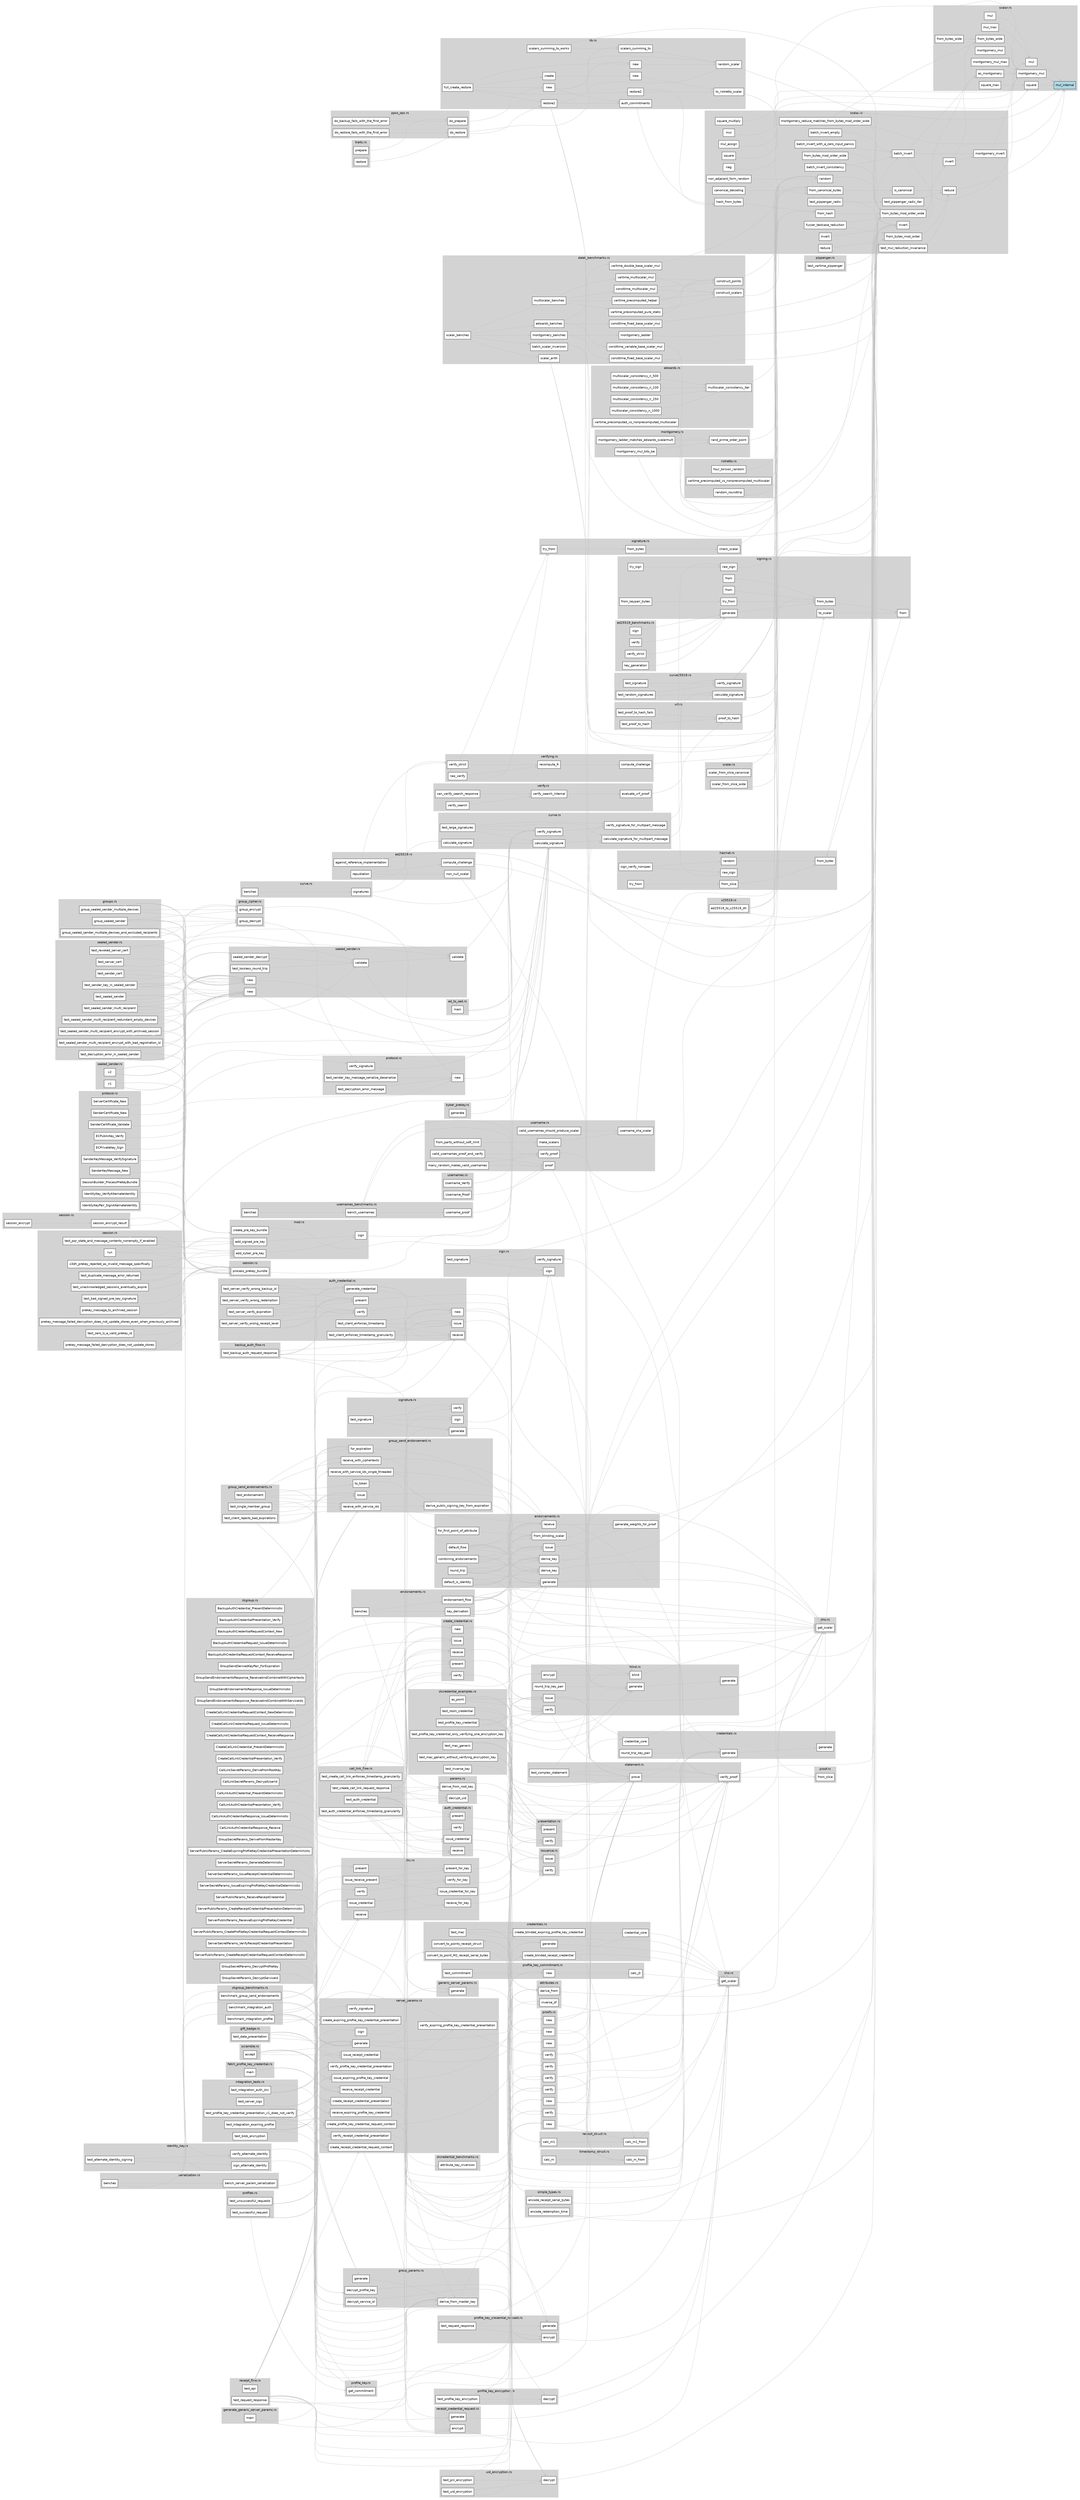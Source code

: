 digraph function_subgraph {
  rankdir=LR;
  node [shape=box, style=filled, fontname=Helvetica];
  edge [color=gray];

  subgraph cluster_0 {
    label = "dalek_benchmarks.rs";
    style=filled;
    color=lightgrey;
    fontname=Helvetica;
    "rust-analyzer cargo curve25519-dalek 4.1.3 multiscalar_benches/construct_scalars()." [label="construct_scalars", tooltip="    fn construct_scalars(n: usize) -> Vec<Scalar> {         let mut rng = thread_rng();         (0..n).map(|_| Scalar::random(&mut rng)).collect()     }", fillcolor=white]
    "rust-analyzer cargo curve25519-dalek 4.1.3 edwards_benches/vartime_double_base_scalar_mul()." [label="vartime_double_base_scalar_mul", tooltip="    fn vartime_double_base_scalar_mul<M: Measurement>(c: &mut BenchmarkGroup<M>) {         c.bench_function(' Variable-time aA+bB, A variable, B fixed' , |bench| {             let mut rng = thread_rng...", fillcolor=white]
    "rust-analyzer cargo curve25519-dalek 4.1.3 multiscalar_benches/multiscalar_benches()." [label="multiscalar_benches", tooltip="    pub(crate) fn multiscalar_benches() {         let mut c = Criterion::default();         let mut g = c.benchmark_group(' multiscalar benches' );          consttime_multiscalar_mul(&mut g);         ...", fillcolor=white]
    "rust-analyzer cargo curve25519-dalek 4.1.3 edwards_benches/consttime_fixed_base_scalar_mul()." [label="consttime_fixed_base_scalar_mul", tooltip="    fn consttime_fixed_base_scalar_mul<M: Measurement>(c: &mut BenchmarkGroup<M>) {         let s = Scalar::from(897987897u64).invert();         c.bench_function(' Constant-time fixed-base scalar mul'...", fillcolor=white]
    "rust-analyzer cargo curve25519-dalek 4.1.3 multiscalar_benches/vartime_precomputed_helper()." [label="vartime_precomputed_helper", tooltip="    fn vartime_precomputed_helper<M: Measurement>(         c: &mut BenchmarkGroup<M>,         dynamic_fraction: f64,     ) {         for multiscalar_size in &MULTISCALAR_SIZES {             let bench_...", fillcolor=white]
    "rust-analyzer cargo curve25519-dalek 4.1.3 montgomery_benches/consttime_fixed_base_scalar_mul()." [label="consttime_fixed_base_scalar_mul", tooltip="    fn consttime_fixed_base_scalar_mul<M: Measurement>(c: &mut BenchmarkGroup<M>) {         let s = Scalar::from(897987897u64).invert();         c.bench_function(' Constant-time fixed-base scalar mul'...", fillcolor=white]
    "rust-analyzer cargo curve25519-dalek 4.1.3 multiscalar_benches/construct_points()." [label="construct_points", tooltip="    fn construct_points(n: usize) -> Vec<EdwardsPoint> {         let mut rng = thread_rng();         (0..n)             .map(|_| EdwardsPoint::mul_base(&Scalar::random(&mut rng)))             .collect...", fillcolor=white]
    "rust-analyzer cargo curve25519-dalek 4.1.3 multiscalar_benches/consttime_multiscalar_mul()." [label="consttime_multiscalar_mul", tooltip="    fn consttime_multiscalar_mul<M: Measurement>(c: &mut BenchmarkGroup<M>) {         for multiscalar_size in &MULTISCALAR_SIZES {             c.bench_with_input(                 BenchmarkId::new(    ...", fillcolor=white]
    "rust-analyzer cargo curve25519-dalek 4.1.3 multiscalar_benches/vartime_multiscalar_mul()." [label="vartime_multiscalar_mul", tooltip="    fn vartime_multiscalar_mul<M: Measurement>(c: &mut BenchmarkGroup<M>) {         for multiscalar_size in &MULTISCALAR_SIZES {             c.bench_with_input(                 BenchmarkId::new(      ...", fillcolor=white]
    "rust-analyzer cargo curve25519-dalek 4.1.3 scalar_benches/scalar_arith()." [label="scalar_arith", tooltip="    fn scalar_arith<M: Measurement>(c: &mut BenchmarkGroup<M>) {         let mut rng = thread_rng();          c.bench_function(' Scalar inversion' , |b| {             let s = Scalar::from(897987897u64...", fillcolor=white]
    "rust-analyzer cargo curve25519-dalek 4.1.3 montgomery_benches/montgomery_benches()." [label="montgomery_benches", tooltip="    pub(crate) fn montgomery_benches() {         let mut c = Criterion::default();         let mut g = c.benchmark_group(' montgomery benches' );          montgomery_ladder(&mut g);         consttime_...", fillcolor=white]
    "rust-analyzer cargo curve25519-dalek 4.1.3 scalar_benches/scalar_benches()." [label="scalar_benches", tooltip="    pub(crate) fn scalar_benches() {         let mut c = Criterion::default();         let mut g = c.benchmark_group(' scalar benches' );          scalar_arith(&mut g);         batch_scalar_inversion(...", fillcolor=white]
    "rust-analyzer cargo curve25519-dalek 4.1.3 multiscalar_benches/vartime_precomputed_pure_static()." [label="vartime_precomputed_pure_static", tooltip="    fn vartime_precomputed_pure_static<M: Measurement>(c: &mut BenchmarkGroup<M>) {         for multiscalar_size in &MULTISCALAR_SIZES {             c.bench_with_input(                 BenchmarkId::ne...", fillcolor=white]
    "rust-analyzer cargo curve25519-dalek 4.1.3 scalar_benches/batch_scalar_inversion()." [label="batch_scalar_inversion", tooltip="    fn batch_scalar_inversion<M: Measurement>(c: &mut BenchmarkGroup<M>) {         for batch_size in &BATCH_SIZES {             c.bench_with_input(                 BenchmarkId::new(' Batch scalar inve...", fillcolor=white]
    "rust-analyzer cargo curve25519-dalek 4.1.3 edwards_benches/consttime_variable_base_scalar_mul()." [label="consttime_variable_base_scalar_mul", tooltip="    fn consttime_variable_base_scalar_mul<M: Measurement>(c: &mut BenchmarkGroup<M>) {         let B = &constants::ED25519_BASEPOINT_POINT;         let s = Scalar::from(897987897u64).invert();        ...", fillcolor=white]
    "rust-analyzer cargo curve25519-dalek 4.1.3 montgomery_benches/montgomery_ladder()." [label="montgomery_ladder", tooltip="    fn montgomery_ladder<M: Measurement>(c: &mut BenchmarkGroup<M>) {         c.bench_function(' Montgomery pseudomultiplication' , |b| {             let B = constants::X25519_BASEPOINT;             l...", fillcolor=white]
    "rust-analyzer cargo curve25519-dalek 4.1.3 edwards_benches/edwards_benches()." [label="edwards_benches", tooltip="    pub(crate) fn edwards_benches() {         let mut c = Criterion::default();         let mut g = c.benchmark_group(' edwards benches' );          compress(&mut g);         decompress(&mut g);      ...", fillcolor=white]
  }
  subgraph cluster_1 {
    label = "pippenger.rs";
    style=filled;
    color=lightgrey;
    fontname=Helvetica;
    "rust-analyzer cargo curve25519-dalek 4.1.3 backend/serial/scalar_mul/pippenger/test/test_vartime_pippenger()." [label="test_vartime_pippenger", tooltip="    fn test_vartime_pippenger() {         // Reuse points across different tests         let mut n = 512;         let x = Scalar::from(2128506u64).invert();         let y = Scalar::from(4443282u64).in...", fillcolor=white]
  }
  subgraph cluster_2 {
    label = "scalar.rs";
    style=filled;
    color=lightgrey;
    fontname=Helvetica;
    "rust-analyzer cargo curve25519-dalek 4.1.3 backend/serial/u64/scalar/test/mul()." [label="mul", tooltip="    fn mul() {         let res = Scalar52::mul(&X, &Y);         for i in 0..5 {             assert!(res[i] == XY[i]);         }     }", fillcolor=white]
    "rust-analyzer cargo curve25519-dalek 4.1.3 backend/serial/u64/scalar/impl#[Scalar52]montgomery_mul()." [label="montgomery_mul", tooltip="    pub fn montgomery_mul(a: &Scalar52, b: &Scalar52) -> Scalar52 {         Scalar52::montgomery_reduce(&Scalar52::mul_internal(a, b))     }", fillcolor=white]
    "rust-analyzer cargo curve25519-dalek 4.1.3 backend/serial/u64/scalar/test/mul_max()." [label="mul_max", tooltip="    fn mul_max() {         let res = Scalar52::mul(&X, &X);         for i in 0..5 {             assert!(res[i] == XX[i]);         }     }", fillcolor=white]
    "rust-analyzer cargo curve25519-dalek 4.1.3 backend/serial/u64/scalar/test/montgomery_mul_max()." [label="montgomery_mul_max", tooltip="    fn montgomery_mul_max() {         let res = Scalar52::montgomery_mul(&X, &X);         for i in 0..5 {             assert!(res[i] == XX_MONT[i]);         }     }", fillcolor=white]
    "rust-analyzer cargo curve25519-dalek 4.1.3 backend/serial/u64/scalar/impl#[Scalar52]mul()." [label="mul", tooltip="    pub fn mul(a: &Scalar52, b: &Scalar52) -> Scalar52 {         let ab = Scalar52::montgomery_reduce(&Scalar52::mul_internal(a, b));         Scalar52::montgomery_reduce(&Scalar52::mul_internal(&ab, &...", fillcolor=white]
    "rust-analyzer cargo curve25519-dalek 4.1.3 backend/serial/u64/scalar/impl#[Scalar52]mul_internal()." [label="mul_internal", tooltip="    pub (crate) fn mul_internal(a: &Scalar52, b: &Scalar52) -> [u128; 9] {         let mut z = [0u128; 9];          z[0] = m(a[0], b[0]);         z[1] = m(a[0], b[1]) + m(a[1], b[0]);         z[2] = m...", fillcolor=lightblue]
    "rust-analyzer cargo curve25519-dalek 4.1.3 backend/serial/u64/scalar/test/from_bytes_wide()." [label="from_bytes_wide", tooltip="    fn from_bytes_wide() {         let bignum = [255u8; 64]; // 2^512 - 1         let reduced = Scalar52::from_bytes_wide(&bignum);         for i in 0..5 {             assert!(reduced[i] == C[i]);    ...", fillcolor=white]
    "rust-analyzer cargo curve25519-dalek 4.1.3 backend/serial/u64/scalar/impl#[Scalar52]as_montgomery()." [label="as_montgomery", tooltip="    pub fn as_montgomery(&self) -> Scalar52 {         Scalar52::montgomery_mul(self, &constants::RR)     }", fillcolor=white]
    "rust-analyzer cargo curve25519-dalek 4.1.3 backend/serial/u64/scalar/test/montgomery_mul()." [label="montgomery_mul", tooltip="    fn montgomery_mul() {         let res = Scalar52::montgomery_mul(&X, &Y);         for i in 0..5 {             assert!(res[i] == XY_MONT[i]);         }     }", fillcolor=white]
    "rust-analyzer cargo curve25519-dalek 4.1.3 backend/serial/u64/scalar/impl#[Scalar52]square()." [label="square", tooltip="    pub fn square(&self) -> Scalar52 {         let aa = Scalar52::montgomery_reduce(&Scalar52::square_internal(self));         Scalar52::montgomery_reduce(&Scalar52::mul_internal(&aa, &constants::RR))...", fillcolor=white]
    "rust-analyzer cargo curve25519-dalek 4.1.3 backend/serial/u64/scalar/test/square_max()." [label="square_max", tooltip="    fn square_max() {         let res = X.square();         for i in 0..5 {             assert!(res[i] == XX[i]);         }     }", fillcolor=white]
    "rust-analyzer cargo curve25519-dalek 4.1.3 backend/serial/u64/scalar/impl#[Scalar52]from_bytes_wide()." [label="from_bytes_wide", tooltip="    pub fn from_bytes_wide(bytes: &[u8; 64]) -> Scalar52 {         let mut words = [0u64; 8];         for i in 0..8 {             for j in 0..8 {                 words[i] |= (bytes[(i * 8) + j] as u64...", fillcolor=white]
  }
  subgraph cluster_3 {
    label = "edwards.rs";
    style=filled;
    color=lightgrey;
    fontname=Helvetica;
    "rust-analyzer cargo curve25519-dalek 4.1.3 edwards/test/multiscalar_consistency_n_500()." [label="multiscalar_consistency_n_500", tooltip="    fn multiscalar_consistency_n_500() {         let iters = 50;         for _ in 0..iters {             multiscalar_consistency_iter(500);         }     }", fillcolor=white]
    "rust-analyzer cargo curve25519-dalek 4.1.3 edwards/test/multiscalar_consistency_iter()." [label="multiscalar_consistency_iter", tooltip="    fn multiscalar_consistency_iter(n: usize) {         let mut rng = rand::thread_rng();          // Construct random coefficients x0, ..., x_{n-1},         // followed by some extra hardcoded ones. ...", fillcolor=white]
    "rust-analyzer cargo curve25519-dalek 4.1.3 edwards/test/multiscalar_consistency_n_100()." [label="multiscalar_consistency_n_100", tooltip="    fn multiscalar_consistency_n_100() {         let iters = 50;         for _ in 0..iters {             multiscalar_consistency_iter(100);         }     }", fillcolor=white]
    "rust-analyzer cargo curve25519-dalek 4.1.3 edwards/test/multiscalar_consistency_n_250()." [label="multiscalar_consistency_n_250", tooltip="    fn multiscalar_consistency_n_250() {         let iters = 50;         for _ in 0..iters {             multiscalar_consistency_iter(250);         }     }", fillcolor=white]
    "rust-analyzer cargo curve25519-dalek 4.1.3 edwards/test/vartime_precomputed_vs_nonprecomputed_multiscalar()." [label="vartime_precomputed_vs_nonprecomputed_multiscalar", tooltip="    fn vartime_precomputed_vs_nonprecomputed_multiscalar() {         let mut rng = rand::thread_rng();          let static_scalars = (0..128)             .map(|_| Scalar::random(&mut rng))            ...", fillcolor=white]
    "rust-analyzer cargo curve25519-dalek 4.1.3 edwards/test/multiscalar_consistency_n_1000()." [label="multiscalar_consistency_n_1000", tooltip="    fn multiscalar_consistency_n_1000() {         let iters = 50;         for _ in 0..iters {             multiscalar_consistency_iter(1000);         }     }", fillcolor=white]
  }
  subgraph cluster_4 {
    label = "montgomery.rs";
    style=filled;
    color=lightgrey;
    fontname=Helvetica;
    "rust-analyzer cargo curve25519-dalek 4.1.3 montgomery/test/montgomery_mul_bits_be()." [label="montgomery_mul_bits_be", tooltip="    fn montgomery_mul_bits_be() {         let mut csprng = rand_core::OsRng;          for _ in 0..100 {             // Make a random prime-order point P             let p_edwards = rand_prime_order_po...", fillcolor=white]
    "rust-analyzer cargo curve25519-dalek 4.1.3 montgomery/test/montgomery_ladder_matches_edwards_scalarmult()." [label="montgomery_ladder_matches_edwards_scalarmult", tooltip="    fn montgomery_ladder_matches_edwards_scalarmult() {         let mut csprng = rand_core::OsRng;          for _ in 0..100 {             let p_edwards = rand_prime_order_point(&mut csprng);          ...", fillcolor=white]
    "rust-analyzer cargo curve25519-dalek 4.1.3 montgomery/test/rand_prime_order_point()." [label="rand_prime_order_point", tooltip="    fn rand_prime_order_point(mut rng: impl RngCore + CryptoRng) -> EdwardsPoint {         let s: Scalar = Scalar::random(&mut rng);         EdwardsPoint::mul_base(&s)     }", fillcolor=white]
  }
  subgraph cluster_5 {
    label = "ristretto.rs";
    style=filled;
    color=lightgrey;
    fontname=Helvetica;
    "rust-analyzer cargo curve25519-dalek 4.1.3 ristretto/test/four_torsion_random()." [label="four_torsion_random", tooltip="    fn four_torsion_random() {         let mut rng = OsRng;         let P = RistrettoPoint::mul_base(&Scalar::random(&mut rng));         let P_coset = P.coset4();         for point in P_coset {       ...", fillcolor=white]
    "rust-analyzer cargo curve25519-dalek 4.1.3 ristretto/test/vartime_precomputed_vs_nonprecomputed_multiscalar()." [label="vartime_precomputed_vs_nonprecomputed_multiscalar", tooltip="    fn vartime_precomputed_vs_nonprecomputed_multiscalar() {         let mut rng = rand::thread_rng();          let static_scalars = (0..128)             .map(|_| Scalar::random(&mut rng))            ...", fillcolor=white]
    "rust-analyzer cargo curve25519-dalek 4.1.3 ristretto/test/random_roundtrip()." [label="random_roundtrip", tooltip="    fn random_roundtrip() {         let mut rng = OsRng;         for _ in 0..100 {             let P = RistrettoPoint::mul_base(&Scalar::random(&mut rng));             let compressed_P = P.compress();...", fillcolor=white]
  }
  subgraph cluster_6 {
    label = "scalar.rs";
    style=filled;
    color=lightgrey;
    fontname=Helvetica;
    "rust-analyzer cargo curve25519-dalek 4.1.3 scalar/test/test_pippenger_radix()." [label="test_pippenger_radix", tooltip="    fn test_pippenger_radix() {         use core::iter;         // For each valid radix it tests that 1000 random-ish scalars can be restored         // from the produced representation precisely.    ...", fillcolor=white]
    "rust-analyzer cargo curve25519-dalek 4.1.3 scalar/test/batch_invert_with_a_zero_input_panics()." [label="batch_invert_with_a_zero_input_panics", tooltip="    fn batch_invert_with_a_zero_input_panics() {         let mut xs = vec![Scalar::ONE; 16];         xs[3] = Scalar::ZERO;         // This should panic in debug mode.         Scalar::batch_invert(&mut...", fillcolor=white]
    "rust-analyzer cargo curve25519-dalek 4.1.3 scalar/test/invert()." [label="invert", tooltip="    fn invert() {         let inv_X = X.invert();         assert_eq!(inv_X, XINV);         let should_be_one = inv_X * X;         assert_eq!(should_be_one, Scalar::ONE);     }", fillcolor=white]
    "rust-analyzer cargo curve25519-dalek 4.1.3 scalar/impl#[`&Scalar`][Neg]neg()." [label="neg", tooltip="    fn neg(self) -> Scalar {         let self_R = UnpackedScalar::mul_internal(&self.unpack(), &constants::R);         let self_mod_l = UnpackedScalar::montgomery_reduce(&self_R);         UnpackedScal...", fillcolor=white]
    "rust-analyzer cargo curve25519-dalek 4.1.3 scalar/test/reduce()." [label="reduce", tooltip="    fn reduce() {         let biggest = Scalar::from_bytes_mod_order([0xff; 32]);         assert_eq!(biggest, CANONICAL_2_256_MINUS_1);     }", fillcolor=white]
    "rust-analyzer cargo curve25519-dalek 4.1.3 scalar/impl#[Scalar]from_bytes_mod_order_wide()." [label="from_bytes_mod_order_wide", tooltip="    pub fn from_bytes_mod_order_wide(input: &[u8; 64]) -> Scalar {         UnpackedScalar::from_bytes_wide(input).pack()     }", fillcolor=white]
    "rust-analyzer cargo curve25519-dalek 4.1.3 scalar/test/batch_invert_empty()." [label="batch_invert_empty", tooltip="    fn batch_invert_empty() {         assert_eq!(Scalar::ONE, Scalar::batch_invert(&mut []));     }", fillcolor=white]
    "rust-analyzer cargo curve25519-dalek 4.1.3 scalar/test/batch_invert_consistency()." [label="batch_invert_consistency", tooltip="    fn batch_invert_consistency() {         let mut x = Scalar::from(1u64);         let mut v1: Vec<_> = (0..16)             .map(|_| {                 let tmp = x;                 x = x + x;         ...", fillcolor=white]
    "rust-analyzer cargo curve25519-dalek 4.1.3 scalar/impl#[Scalar]batch_invert()." [label="batch_invert", tooltip="    pub fn batch_invert(inputs: &mut [Scalar]) -> Scalar {         // This code is essentially identical to the FieldElement         // implementation, and is documented there.  Unfortunately,        ...", fillcolor=white]
    "rust-analyzer cargo curve25519-dalek 4.1.3 scalar/test/non_adjacent_form_random()." [label="non_adjacent_form_random", tooltip="    fn non_adjacent_form_random() {         let mut rng = rand::thread_rng();         for _ in 0..1_000 {             let x = Scalar::random(&mut rng);             for w in &[5, 6, 7, 8] {            ...", fillcolor=white]
    "rust-analyzer cargo curve25519-dalek 4.1.3 scalar/test/test_mul_reduction_invariance()." [label="test_mul_reduction_invariance", tooltip="    fn test_mul_reduction_invariance() {         let mut rng = rand::thread_rng();          for _ in 0..10 {             // Also define c that's clamped. We'll make sure that clamping doesn't affect  ...", fillcolor=white]
    "rust-analyzer cargo curve25519-dalek 4.1.3 scalar/impl#[Scalar]reduce()." [label="reduce", tooltip="    fn reduce(&self) -> Scalar {         let x = self.unpack();         let xR = UnpackedScalar::mul_internal(&x, &constants::R);         let x_mod_l = UnpackedScalar::montgomery_reduce(&xR);         ...", fillcolor=white]
    "rust-analyzer cargo curve25519-dalek 4.1.3 scalar/impl#[Scalar]invert()." [label="invert", tooltip="    pub fn invert(&self) -> Scalar {         self.unpack().invert().pack()     }", fillcolor=white]
    "rust-analyzer cargo curve25519-dalek 4.1.3 scalar/square_multiply()." [label="square_multiply", tooltip="        fn square_multiply(y: &mut UnpackedScalar, squarings: usize, x: &UnpackedScalar) {             for _ in 0..squarings {                 *y = y.montgomery_square();             }             *y ...", fillcolor=white]
    "rust-analyzer cargo curve25519-dalek 4.1.3 scalar/test/test_pippenger_radix_iter()." [label="test_pippenger_radix_iter", tooltip="    fn test_pippenger_radix_iter(scalar: Scalar, w: usize) {         let digits_count = Scalar::to_radix_2w_size_hint(w);         let digits = scalar.as_radix_2w(w);          let radix = Scalar::from(...", fillcolor=white]
    "rust-analyzer cargo curve25519-dalek 4.1.3 scalar/impl#[Scalar]hash_from_bytes()." [label="hash_from_bytes", tooltip="    pub fn hash_from_bytes<D>(input: &[u8]) -> Scalar     where         D: Digest<OutputSize = U64> + Default,     {         let mut hash = D::default();         hash.update(input);         Scalar::fr...", fillcolor=white]
    "rust-analyzer cargo curve25519-dalek 4.1.3 scalar/impl#[Scalar]from_bytes_mod_order()." [label="from_bytes_mod_order", tooltip="    pub fn from_bytes_mod_order(bytes: [u8; 32]) -> Scalar {         // Temporarily allow s_unreduced.bytes > 2^255 ...         let s_unreduced = Scalar { bytes };          // Then reduce mod the grou...", fillcolor=white]
    "rust-analyzer cargo curve25519-dalek 4.1.3 scalar/impl#[`backend::serial::u64::scalar::Scalar52`]montgomery_invert()." [label="montgomery_invert", tooltip="    pub fn montgomery_invert(&self) -> UnpackedScalar {         // Uses the addition chain from         // https://briansmith.org/ecc-inversion-addition-chains-01#curve25519_scalar_inversion         l...", fillcolor=white]
    "rust-analyzer cargo curve25519-dalek 4.1.3 scalar/impl#[Scalar]from_canonical_bytes()." [label="from_canonical_bytes", tooltip="    pub fn from_canonical_bytes(bytes: [u8; 32]) -> CtOption<Scalar> {         let high_bit_unset = (bytes[31] >> 7).ct_eq(&0);         let candidate = Scalar { bytes };         CtOption::new(candidat...", fillcolor=white]
    "rust-analyzer cargo curve25519-dalek 4.1.3 scalar/impl#[`&Scalar`][`Mul<&Scalar>`]mul()." [label="mul", tooltip="    fn mul(self, _rhs: &'b Scalar) -> Scalar {         UnpackedScalar::mul(&self.unpack(), &_rhs.unpack()).pack()     }", fillcolor=white]
    "rust-analyzer cargo curve25519-dalek 4.1.3 scalar/test/square()." [label="square", tooltip="    fn square() {         let expected = X * X;         let actual = X.unpack().square().pack();         for i in 0..32 {             assert!(expected[i] == actual[i]);         }     }", fillcolor=white]
    "rust-analyzer cargo curve25519-dalek 4.1.3 scalar/impl#[Scalar][`MulAssign<&Scalar>`]mul_assign()." [label="mul_assign", tooltip="    fn mul_assign(&mut self, _rhs: &'b Scalar) {         *self = UnpackedScalar::mul(&self.unpack(), &_rhs.unpack()).pack();     }", fillcolor=white]
    "rust-analyzer cargo curve25519-dalek 4.1.3 scalar/test/canonical_decoding()." [label="canonical_decoding", tooltip="    fn canonical_decoding() {         // canonical encoding of 1667457891         let canonical_bytes = [             99, 99, 99, 99, 0, 0, 0, 0, 0, 0, 0, 0, 0, 0, 0, 0, 0, 0, 0, 0, 0, 0, 0, 0, 0, 0, ...", fillcolor=white]
    "rust-analyzer cargo curve25519-dalek 4.1.3 scalar/test/montgomery_reduce_matches_from_bytes_mod_order_wide()." [label="montgomery_reduce_matches_from_bytes_mod_order_wide", tooltip="    fn montgomery_reduce_matches_from_bytes_mod_order_wide() {         let mut bignum = [0u8; 64];          // set bignum = x + 2^256x         for i in 0..32 {             bignum[i] = X[i];           ...", fillcolor=white]
    "rust-analyzer cargo curve25519-dalek 4.1.3 scalar/test/from_bytes_mod_order_wide()." [label="from_bytes_mod_order_wide", tooltip="    fn from_bytes_mod_order_wide() {         let mut bignum = [0u8; 64];         // set bignum = x + 2^256x         for i in 0..32 {             bignum[i] = X[i];             bignum[32 + i] = X[i];   ...", fillcolor=white]
    "rust-analyzer cargo curve25519-dalek 4.1.3 scalar/impl#[`backend::serial::u64::scalar::Scalar52`]invert()." [label="invert", tooltip="    pub fn invert(&self) -> UnpackedScalar {         self.as_montgomery().montgomery_invert().from_montgomery()     }", fillcolor=white]
    "rust-analyzer cargo curve25519-dalek 4.1.3 scalar/test/fuzzer_testcase_reduction()." [label="fuzzer_testcase_reduction", tooltip="    fn fuzzer_testcase_reduction() {         // LE bytes of 24519928653854221733733552434404946937899825954937634815         let a_bytes = [             255, 255, 255, 255, 255, 255, 255, 255, 255, 25...", fillcolor=white]
    "rust-analyzer cargo curve25519-dalek 4.1.3 scalar/impl#[Scalar]is_canonical()." [label="is_canonical", tooltip="    fn is_canonical(&self) -> Choice {         self.ct_eq(&self.reduce())     }", fillcolor=white]
    "rust-analyzer cargo curve25519-dalek 4.1.3 scalar/impl#[Scalar]from_hash()." [label="from_hash", tooltip="    pub fn from_hash<D>(hash: D) -> Scalar     where         D: Digest<OutputSize = U64>,     {         let mut output = [0u8; 64];         output.copy_from_slice(hash.finalize().as_slice());         ...", fillcolor=white]
    "rust-analyzer cargo curve25519-dalek 4.1.3 scalar/impl#[Scalar]random()." [label="random", tooltip="    pub fn random<R: CryptoRngCore + ?Sized>(rng: &mut R) -> Self {         let mut scalar_bytes = [0u8; 64];         rng.fill_bytes(&mut scalar_bytes);         Scalar::from_bytes_mod_order_wide(&scal...", fillcolor=white]
  }
  subgraph cluster_7 {
    label = "ed25519_benchmarks.rs";
    style=filled;
    color=lightgrey;
    fontname=Helvetica;
    "rust-analyzer cargo ed25519-dalek 2.1.0 ed25519_benches/verify_strict()." [label="verify_strict", tooltip="    fn verify_strict(c: &mut Criterion) {         let mut csprng: ThreadRng = thread_rng();         let keypair: SigningKey = SigningKey::generate(&mut csprng);         let msg: &[u8] = b' ' ;        ...", fillcolor=white]
    "rust-analyzer cargo ed25519-dalek 2.1.0 ed25519_benches/key_generation()." [label="key_generation", tooltip="    fn key_generation(c: &mut Criterion) {         let mut csprng: ThreadRng = thread_rng();          c.bench_function(' Ed25519 keypair generation' , move |b| {             b.iter(|| SigningKey::gene...", fillcolor=white]
    "rust-analyzer cargo ed25519-dalek 2.1.0 ed25519_benches/sign()." [label="sign", tooltip="    fn sign(c: &mut Criterion) {         let mut csprng: ThreadRng = thread_rng();         let keypair: SigningKey = SigningKey::generate(&mut csprng);         let msg: &[u8] = b' ' ;          c.bench...", fillcolor=white]
    "rust-analyzer cargo ed25519-dalek 2.1.0 ed25519_benches/verify()." [label="verify", tooltip="    fn verify(c: &mut Criterion) {         let mut csprng: ThreadRng = thread_rng();         let keypair: SigningKey = SigningKey::generate(&mut csprng);         let msg: &[u8] = b' ' ;         let si...", fillcolor=white]
  }
  subgraph cluster_8 {
    label = "hazmat.rs";
    style=filled;
    color=lightgrey;
    fontname=Helvetica;
    "rust-analyzer cargo ed25519-dalek 2.1.0 hazmat/impl#[ExpandedSecretKey][`TryFrom<&[u8]>`]try_from()." [label="try_from", tooltip="    fn try_from(bytes: &[u8]) -> Result<Self, Self::Error> {         Self::from_slice(bytes)     }", fillcolor=white]
    "rust-analyzer cargo ed25519-dalek 2.1.0 hazmat/test/sign_verify_nonspec()." [label="sign_verify_nonspec", tooltip="    fn sign_verify_nonspec() {         // Generate the keypair         let rng = OsRng;         let esk = ExpandedSecretKey::random(rng);         let vk = VerifyingKey::from(&esk);          let msg = ...", fillcolor=white]
    "rust-analyzer cargo ed25519-dalek 2.1.0 hazmat/test/impl#[ExpandedSecretKey]random()." [label="random", tooltip="        fn random<R: RngCore + CryptoRng>(mut rng: R) -> Self {             let mut bytes = [0u8; 64];             rng.fill_bytes(&mut bytes);             ExpandedSecretKey::from_bytes(&bytes)        ...", fillcolor=white]
    "rust-analyzer cargo ed25519-dalek 2.1.0 hazmat/raw_sign()." [label="raw_sign", tooltip="pub fn raw_sign<CtxDigest>(     esk: &ExpandedSecretKey,     message: &[u8],     verifying_key: &VerifyingKey, ) -> Signature where     CtxDigest: Digest<OutputSize = U64>, {     esk.raw_sign::<CtxDig...", fillcolor=white]
    "rust-analyzer cargo ed25519-dalek 2.1.0 hazmat/impl#[ExpandedSecretKey]from_bytes()." [label="from_bytes", tooltip="    pub fn from_bytes(bytes: &[u8; 64]) -> Self {         // TODO: Use bytes.split_array_ref once it’s in MSRV.         let mut scalar_bytes: [u8; 32] = [0u8; 32];         let mut hash_prefix: [u8; ...", fillcolor=white]
    "rust-analyzer cargo ed25519-dalek 2.1.0 hazmat/impl#[ExpandedSecretKey]from_slice()." [label="from_slice", tooltip="    pub fn from_slice(bytes: &[u8]) -> Result<Self, SignatureError> {         // Try to coerce bytes to a [u8; 64]         bytes.try_into().map(Self::from_bytes).map_err(|_| {             InternalErro...", fillcolor=white]
  }
  subgraph cluster_9 {
    label = "signature.rs";
    style=filled;
    color=lightgrey;
    fontname=Helvetica;
    "rust-analyzer cargo ed25519-dalek 2.1.0 signature/check_scalar()." [label="check_scalar", tooltip="fn check_scalar(bytes: [u8; 32]) -> Result<Scalar, SignatureError> {     match Scalar::from_canonical_bytes(bytes).into() {         None => Err(InternalError::ScalarFormat.into()),         Some(x) => ...", fillcolor=white]
    "rust-analyzer cargo ed25519-dalek 2.1.0 signature/impl#[InternalSignature][`TryFrom<&ed25519::Signature>`]try_from()." [label="try_from", tooltip="    fn try_from(sig: &ed25519::Signature) -> Result<InternalSignature, SignatureError> {         InternalSignature::from_bytes(&sig.to_bytes())     }", fillcolor=white]
    "rust-analyzer cargo ed25519-dalek 2.1.0 signature/impl#[InternalSignature]from_bytes()." [label="from_bytes", tooltip="    pub fn from_bytes(bytes: &[u8; SIGNATURE_LENGTH]) -> Result<InternalSignature, SignatureError> {         // TODO: Use bytes.split_array_ref once it’s in MSRV.         let mut R_bytes: [u8; 32] =...", fillcolor=white]
  }
  subgraph cluster_10 {
    label = "signing.rs";
    style=filled;
    color=lightgrey;
    fontname=Helvetica;
    "rust-analyzer cargo ed25519-dalek 2.1.0 signing/impl#[ExpandedSecretKey][`From<&[u8; SECRET_KEY_LENGTH]>`]from()." [label="from", tooltip="    fn from(secret_key: &SecretKey) -> ExpandedSecretKey {         let hash = Sha512::default().chain_update(secret_key).finalize();         ExpandedSecretKey::from_bytes(hash.as_ref())     }", fillcolor=white]
    "rust-analyzer cargo ed25519-dalek 2.1.0 signing/impl#[SigningKey]generate()." [label="generate", tooltip="    pub fn generate<R: CryptoRngCore + ?Sized>(csprng: &mut R) -> SigningKey {         let mut secret = SecretKey::default();         csprng.fill_bytes(&mut secret);         Self::from_bytes(&secret) ...", fillcolor=white]
    "rust-analyzer cargo ed25519-dalek 2.1.0 signing/impl#[SigningKey][`Signer<Signature>`]try_sign()." [label="try_sign", tooltip="    fn try_sign(&self, message: &[u8]) -> Result<Signature, SignatureError> {         let expanded: ExpandedSecretKey = (&self.secret_key).into();         Ok(expanded.raw_sign::<Sha512>(message, &self...", fillcolor=white]
    "rust-analyzer cargo ed25519-dalek 2.1.0 signing/impl#[SigningKey]to_scalar()." [label="to_scalar", tooltip="    pub fn to_scalar(&self) -> Scalar {         // Per the spec, the ed25519 secret key sk is expanded to         //     (scalar_bytes, hash_prefix) = SHA-512(sk)         // where the two outputs are ...", fillcolor=white]
    "rust-analyzer cargo ed25519-dalek 2.1.0 signing/impl#[ExpandedSecretKey]raw_sign()." [label="raw_sign", tooltip="    pub(crate) fn raw_sign<CtxDigest>(         &self,         message: &[u8],         verifying_key: &VerifyingKey,     ) -> Signature     where         CtxDigest: Digest<OutputSize = U64>,     {     ...", fillcolor=white]
    "rust-analyzer cargo ed25519-dalek 2.1.0 signing/impl#[SigningKey][`TryFrom<&[u8]>`]try_from()." [label="try_from", tooltip="    fn try_from(bytes: &[u8]) -> Result<SigningKey, SignatureError> {         SecretKey::try_from(bytes)             .map(|bytes| Self::from_bytes(&bytes))             .map_err(|_| {                 I...", fillcolor=white]
    "rust-analyzer cargo ed25519-dalek 2.1.0 signing/impl#[SigningKey][`From<[u8; SECRET_KEY_LENGTH]>`]from()." [label="from", tooltip="    fn from(secret: SecretKey) -> Self {         Self::from_bytes(&secret)     }", fillcolor=white]
    "rust-analyzer cargo ed25519-dalek 2.1.0 signing/impl#[SigningKey][`From<&[u8; SECRET_KEY_LENGTH]>`]from()." [label="from", tooltip="    fn from(secret: &SecretKey) -> Self {         Self::from_bytes(secret)     }", fillcolor=white]
    "rust-analyzer cargo ed25519-dalek 2.1.0 signing/impl#[SigningKey]from_bytes()." [label="from_bytes", tooltip="    pub fn from_bytes(secret_key: &SecretKey) -> Self {         let verifying_key = VerifyingKey::from(&ExpandedSecretKey::from(secret_key));         Self {             secret_key: *secret_key,       ...", fillcolor=white]
    "rust-analyzer cargo ed25519-dalek 2.1.0 signing/impl#[SigningKey]from_keypair_bytes()." [label="from_keypair_bytes", tooltip="    pub fn from_keypair_bytes(bytes: &[u8; 64]) -> Result<SigningKey, SignatureError> {         let (secret_key, verifying_key) = bytes.split_at(SECRET_KEY_LENGTH);         let signing_key = SigningKe...", fillcolor=white]
  }
  subgraph cluster_11 {
    label = "verifying.rs";
    style=filled;
    color=lightgrey;
    fontname=Helvetica;
    "rust-analyzer cargo ed25519-dalek 2.1.0 verifying/impl#[VerifyingKey]raw_verify()." [label="raw_verify", tooltip="    pub(crate) fn raw_verify<CtxDigest>(         &self,         message: &[u8],         signature: &ed25519::Signature,     ) -> Result<(), SignatureError>     where         CtxDigest: Digest<OutputSi...", fillcolor=white]
    "rust-analyzer cargo ed25519-dalek 2.1.0 verifying/impl#[VerifyingKey]verify_strict()." [label="verify_strict", tooltip="    pub fn verify_strict(         &self,         message: &[u8],         signature: &ed25519::Signature,     ) -> Result<(), SignatureError> {         let signature = InternalSignature::try_from(signa...", fillcolor=white]
    "rust-analyzer cargo ed25519-dalek 2.1.0 verifying/impl#[VerifyingKey]recompute_R()." [label="recompute_R", tooltip="    fn recompute_R<CtxDigest>(         &self,         context: Option<&[u8]>,         signature: &InternalSignature,         M: &[u8],     ) -> CompressedEdwardsY     where         CtxDigest: Digest<O...", fillcolor=white]
    "rust-analyzer cargo ed25519-dalek 2.1.0 verifying/impl#[VerifyingKey]compute_challenge()." [label="compute_challenge", tooltip="    fn compute_challenge<CtxDigest>(         context: Option<&[u8]>,         R: &CompressedEdwardsY,         A: &CompressedEdwardsY,         M: &[u8],     ) -> Scalar     where         CtxDigest: Dige...", fillcolor=white]
  }
  subgraph cluster_12 {
    label = "ed25519.rs";
    style=filled;
    color=lightgrey;
    fontname=Helvetica;
    "rust-analyzer cargo ed25519-dalek 2.1.0 vectors/repudiation()." [label="repudiation", tooltip="    fn repudiation() {         let message1 = b' Send 100 USD to Alice' ;         let message2 = b' Send 100000 USD to Alice' ;          let mut s: Scalar = non_null_scalar();         let pubkey = WEA...", fillcolor=white]
    "rust-analyzer cargo ed25519-dalek 2.1.0 vectors/compute_challenge()." [label="compute_challenge", tooltip="    fn compute_challenge(         message: &[u8],         pub_key: &EdwardsPoint,         signature_r: &EdwardsPoint,         context: Option<&[u8]>,     ) -> Scalar {         let mut h = Sha512::defa...", fillcolor=white]
    "rust-analyzer cargo ed25519-dalek 2.1.0 vectors/against_reference_implementation()." [label="against_reference_implementation", tooltip="    fn against_reference_implementation() {         // TestGolden         let mut line: String;         let mut lineno: usize = 0;          let f = File::open(' TESTVECTORS' );         if f.is_err() {...", fillcolor=white]
    "rust-analyzer cargo ed25519-dalek 2.1.0 vectors/non_null_scalar()." [label="non_null_scalar", tooltip="    fn non_null_scalar() -> Scalar {         let mut rng = rand::rngs::OsRng;         let mut s_candidate = Scalar::random(&mut rng);         while s_candidate == Scalar::ZERO {             s_candidat...", fillcolor=white]
  }
  subgraph cluster_13 {
    label = "x25519.rs";
    style=filled;
    color=lightgrey;
    fontname=Helvetica;
    "rust-analyzer cargo ed25519-dalek 2.1.0 ed25519_to_x25519_dh()." [label="ed25519_to_x25519_dh", tooltip="fn ed25519_to_x25519_dh() {     // Keys from RFC8032 test vectors (from section 7.1)     let ed_secret_key_a = hex!(' 9d61b19deffd5a60ba844af492ec2cc44449c5697b326919703bac031cae7f60' );     let ed_se...", fillcolor=white]
  }
  subgraph cluster_14 {
    label = "protocol.rs";
    style=filled;
    color=lightgrey;
    fontname=Helvetica;
    "rust-analyzer cargo libsignal-bridge 0.1.0 protocol/SenderKeyMessage_VerifySignature()." [label="SenderKeyMessage_VerifySignature", tooltip="fn SenderKeyMessage_VerifySignature(skm: &SenderKeyMessage, pubkey: &PublicKey) -> Result<bool> {     skm.verify_signature(pubkey) }", fillcolor=white]
    "rust-analyzer cargo libsignal-bridge 0.1.0 protocol/SessionBuilder_ProcessPreKeyBundle()." [label="SessionBuilder_ProcessPreKeyBundle", tooltip="async fn SessionBuilder_ProcessPreKeyBundle(     bundle: &PreKeyBundle,     protocol_address: &ProtocolAddress,     session_store: &mut dyn SessionStore,     identity_key_store: &mut dyn IdentityKeySt...", fillcolor=white]
    "rust-analyzer cargo libsignal-bridge 0.1.0 protocol/ECPublicKey_Verify()." [label="ECPublicKey_Verify", tooltip="fn ECPublicKey_Verify(key: &PublicKey, message: &[u8], signature: &[u8]) -> bool {     key.verify_signature(message, signature) }", fillcolor=white]
    "rust-analyzer cargo libsignal-bridge 0.1.0 protocol/IdentityKeyPair_SignAlternateIdentity()." [label="IdentityKeyPair_SignAlternateIdentity", tooltip="fn IdentityKeyPair_SignAlternateIdentity(     public_key: &PublicKey,     private_key: &PrivateKey,     other_identity: &PublicKey, ) -> Result<Vec<u8>> {     let mut rng = rand::rngs::OsRng.unwrap_er...", fillcolor=white]
    "rust-analyzer cargo libsignal-bridge 0.1.0 protocol/SenderCertificate_Validate()." [label="SenderCertificate_Validate", tooltip="fn SenderCertificate_Validate(     cert: &SenderCertificate,     key: &PublicKey,     time: Timestamp, ) -> Result<bool> {     cert.validate(key, time) }", fillcolor=white]
    "rust-analyzer cargo libsignal-bridge 0.1.0 protocol/IdentityKey_VerifyAlternateIdentity()." [label="IdentityKey_VerifyAlternateIdentity", tooltip="fn IdentityKey_VerifyAlternateIdentity(     public_key: &PublicKey,     other_identity: &PublicKey,     signature: &[u8], ) -> Result<bool> {     let identity = IdentityKey::new(*public_key);     let ...", fillcolor=white]
    "rust-analyzer cargo libsignal-bridge 0.1.0 protocol/SenderCertificate_New()." [label="SenderCertificate_New", tooltip="fn SenderCertificate_New(     sender_uuid: String,     sender_e164: Option<String>,     sender_device_id: u32,     sender_key: &PublicKey,     expiration: Timestamp,     signer_cert: &ServerCertificat...", fillcolor=white]
    "rust-analyzer cargo libsignal-bridge 0.1.0 protocol/ServerCertificate_New()." [label="ServerCertificate_New", tooltip="fn ServerCertificate_New(     key_id: u32,     server_key: &PublicKey,     trust_root: &PrivateKey, ) -> Result<ServerCertificate> {     let mut rng = rand::rngs::OsRng.unwrap_err();     ServerCertifi...", fillcolor=white]
    "rust-analyzer cargo libsignal-bridge 0.1.0 protocol/SenderKeyMessage_New()." [label="SenderKeyMessage_New", tooltip="fn SenderKeyMessage_New(     message_version: u8,     distribution_id: Uuid,     chain_id: u32,     iteration: u32,     ciphertext: &[u8],     pk: &PrivateKey, ) -> Result<SenderKeyMessage> {     let ...", fillcolor=white]
    "rust-analyzer cargo libsignal-bridge 0.1.0 protocol/ECPrivateKey_Sign()." [label="ECPrivateKey_Sign", tooltip="fn ECPrivateKey_Sign(key: &PrivateKey, message: &[u8]) -> Result<Vec<u8>> {     let mut rng = rand::rngs::OsRng.unwrap_err();     Ok(key.calculate_signature(message, &mut rng)?.into_vec()) }", fillcolor=white]
  }
  subgraph cluster_15 {
    label = "usernames.rs";
    style=filled;
    color=lightgrey;
    fontname=Helvetica;
    "rust-analyzer cargo libsignal-bridge 0.1.0 usernames/Username_Proof()." [label="Username_Proof", tooltip="pub fn Username_Proof(username: String, randomness: &[u8; 32]) -> Result<Vec<u8>, UsernameError> {     Username::new(&username)?.proof(randomness) }", fillcolor=white]
    "rust-analyzer cargo libsignal-bridge 0.1.0 usernames/Username_Verify()." [label="Username_Verify", tooltip="pub fn Username_Verify(     proof: &[u8],     hash: &[u8], ) -> Result<(), ::usernames::ProofVerificationFailure> {     if hash.len() != 32 {         return Err(::usernames::ProofVerificationFailure);...", fillcolor=white]
  }
  subgraph cluster_16 {
    label = "zkgroup.rs";
    style=filled;
    color=lightgrey;
    fontname=Helvetica;
    "rust-analyzer cargo libsignal-bridge 0.1.0 zkgroup/ServerPublicParams_ReceiveExpiringProfileKeyCredential()." [label="ServerPublicParams_ReceiveExpiringProfileKeyCredential", tooltip="fn ServerPublicParams_ReceiveExpiringProfileKeyCredential(     server_public_params: &ServerPublicParams,     request_context: Serialized<ProfileKeyCredentialRequestContext>,     response: Serialized<...", fillcolor=white]
    "rust-analyzer cargo libsignal-bridge 0.1.0 zkgroup/GroupSecretParams_DecryptProfileKey()." [label="GroupSecretParams_DecryptProfileKey", tooltip="fn GroupSecretParams_DecryptProfileKey(     params: Serialized<GroupSecretParams>,     profile_key: Serialized<ProfileKeyCiphertext>,     user_id: Aci, ) -> Result<Serialized<ProfileKey>, ZkGroupVerif...", fillcolor=white]
    "rust-analyzer cargo libsignal-bridge 0.1.0 zkgroup/ServerSecretParams_IssueExpiringProfileKeyCredentialDeterministic()." [label="ServerSecretParams_IssueExpiringProfileKeyCredentialDeterministic", tooltip="fn ServerSecretParams_IssueExpiringProfileKeyCredentialDeterministic(     server_secret_params: &ServerSecretParams,     randomness: &[u8; RANDOMNESS_LEN],     request: Serialized<ProfileKeyCredential...", fillcolor=white]
    "rust-analyzer cargo libsignal-bridge 0.1.0 zkgroup/GroupSendEndorsementsResponse_IssueDeterministic()." [label="GroupSendEndorsementsResponse_IssueDeterministic", tooltip="fn GroupSendEndorsementsResponse_IssueDeterministic(     concatenated_group_member_ciphertexts: &[u8],     key_pair: &[u8],     randomness: &[u8; RANDOMNESS_LEN], ) -> Vec<u8> {     assert!(concatenat...", fillcolor=white]
    "rust-analyzer cargo libsignal-bridge 0.1.0 zkgroup/CreateCallLinkCredentialPresentation_Verify()." [label="CreateCallLinkCredentialPresentation_Verify", tooltip="fn CreateCallLinkCredentialPresentation_Verify(     presentation_bytes: &[u8],     room_id: &[u8],     now: Timestamp,     server_params_bytes: &[u8],     call_link_params_bytes: &[u8], ) -> Result<()...", fillcolor=white]
    "rust-analyzer cargo libsignal-bridge 0.1.0 zkgroup/ServerPublicParams_ReceiveReceiptCredential()." [label="ServerPublicParams_ReceiveReceiptCredential", tooltip="fn ServerPublicParams_ReceiveReceiptCredential(     server_public_params: &ServerPublicParams,     request_context: Serialized<ReceiptCredentialRequestContext>,     response: Serialized<ReceiptCredent...", fillcolor=white]
    "rust-analyzer cargo libsignal-bridge 0.1.0 zkgroup/CallLinkAuthCredentialResponse_Receive()." [label="CallLinkAuthCredentialResponse_Receive", tooltip="fn CallLinkAuthCredentialResponse_Receive(     response_bytes: &[u8],     user_id: Aci,     redemption_time: Timestamp,     params_bytes: &[u8], ) -> Result<Vec<u8>, ZkGroupVerificationFailure> {     ...", fillcolor=white]
    "rust-analyzer cargo libsignal-bridge 0.1.0 zkgroup/CallLinkAuthCredential_PresentDeterministic()." [label="CallLinkAuthCredential_PresentDeterministic", tooltip="fn CallLinkAuthCredential_PresentDeterministic(     credential_bytes: &[u8],     user_id: Aci,     redemption_time: Timestamp,     server_params_bytes: &[u8],     call_link_params_bytes: &[u8],     ra...", fillcolor=white]
    "rust-analyzer cargo libsignal-bridge 0.1.0 zkgroup/CallLinkSecretParams_DecryptUserId()." [label="CallLinkSecretParams_DecryptUserId", tooltip="fn CallLinkSecretParams_DecryptUserId(     params_bytes: &[u8],     user_id: Serialized<UuidCiphertext>, ) -> Result<Aci, ZkGroupVerificationFailure> {     let params = zkgroup::deserialize::<CallLink...", fillcolor=white]
    "rust-analyzer cargo libsignal-bridge 0.1.0 zkgroup/BackupAuthCredential_PresentDeterministic()." [label="BackupAuthCredential_PresentDeterministic", tooltip="fn BackupAuthCredential_PresentDeterministic(     credential_bytes: &[u8],     server_params_bytes: &[u8],     randomness: &[u8; RANDOMNESS_LEN], ) -> Result<Vec<u8>, ZkGroupVerificationFailure> {    ...", fillcolor=white]
    "rust-analyzer cargo libsignal-bridge 0.1.0 zkgroup/CallLinkAuthCredentialPresentation_Verify()." [label="CallLinkAuthCredentialPresentation_Verify", tooltip="fn CallLinkAuthCredentialPresentation_Verify(     presentation_bytes: &[u8],     now: Timestamp,     server_params_bytes: &[u8],     call_link_params_bytes: &[u8], ) -> Result<(), ZkGroupVerificationF...", fillcolor=white]
    "rust-analyzer cargo libsignal-bridge 0.1.0 zkgroup/CreateCallLinkCredentialRequest_IssueDeterministic()." [label="CreateCallLinkCredentialRequest_IssueDeterministic", tooltip="fn CreateCallLinkCredentialRequest_IssueDeterministic(     request_bytes: &[u8],     user_id: Aci,     timestamp: Timestamp,     params_bytes: &[u8],     randomness: &[u8; RANDOMNESS_LEN], ) -> Vec<u8...", fillcolor=white]
    "rust-analyzer cargo libsignal-bridge 0.1.0 zkgroup/CallLinkSecretParams_DeriveFromRootKey()." [label="CallLinkSecretParams_DeriveFromRootKey", tooltip="fn CallLinkSecretParams_DeriveFromRootKey(root_key: &[u8]) -> Vec<u8> {     let params = CallLinkSecretParams::derive_from_root_key(root_key);     zkgroup::serialize(&params) }", fillcolor=white]
    "rust-analyzer cargo libsignal-bridge 0.1.0 zkgroup/CallLinkAuthCredentialResponse_IssueDeterministic()." [label="CallLinkAuthCredentialResponse_IssueDeterministic", tooltip="fn CallLinkAuthCredentialResponse_IssueDeterministic(     user_id: Aci,     redemption_time: Timestamp,     params_bytes: &[u8],     randomness: &[u8; RANDOMNESS_LEN], ) -> Vec<u8> {     let params = ...", fillcolor=white]
    "rust-analyzer cargo libsignal-bridge 0.1.0 zkgroup/ServerSecretParams_VerifyReceiptCredentialPresentation()." [label="ServerSecretParams_VerifyReceiptCredentialPresentation", tooltip="fn ServerSecretParams_VerifyReceiptCredentialPresentation(     server_secret_params: &ServerSecretParams,     presentation: Serialized<ReceiptCredentialPresentation>, ) -> Result<(), ZkGroupVerificati...", fillcolor=white]
    "rust-analyzer cargo libsignal-bridge 0.1.0 zkgroup/BackupAuthCredentialRequest_IssueDeterministic()." [label="BackupAuthCredentialRequest_IssueDeterministic", tooltip="fn BackupAuthCredentialRequest_IssueDeterministic(     request_bytes: &[u8],     redemption_time: Timestamp,     backup_level: AsType<BackupLevel, u8>,     credential_type: AsType<BackupCredentialType...", fillcolor=white]
    "rust-analyzer cargo libsignal-bridge 0.1.0 zkgroup/ServerSecretParams_IssueReceiptCredentialDeterministic()." [label="ServerSecretParams_IssueReceiptCredentialDeterministic", tooltip="fn ServerSecretParams_IssueReceiptCredentialDeterministic(     server_secret_params: &ServerSecretParams,     randomness: &[u8; RANDOMNESS_LEN],     request: Serialized<ReceiptCredentialRequest>,     ...", fillcolor=white]
    "rust-analyzer cargo libsignal-bridge 0.1.0 zkgroup/BackupAuthCredentialPresentation_Verify()." [label="BackupAuthCredentialPresentation_Verify", tooltip="fn BackupAuthCredentialPresentation_Verify(     presentation_bytes: &[u8],     now: Timestamp,     server_params_bytes: &[u8], ) -> Result<(), ZkGroupVerificationFailure> {     let presentation = binc...", fillcolor=white]
    "rust-analyzer cargo libsignal-bridge 0.1.0 zkgroup/BackupAuthCredentialRequestContext_ReceiveResponse()." [label="BackupAuthCredentialRequestContext_ReceiveResponse", tooltip="fn BackupAuthCredentialRequestContext_ReceiveResponse(     context_bytes: &[u8],     response_bytes: &[u8],     expected_redemption_time: Timestamp,     params_bytes: &[u8], ) -> Result<Vec<u8>, ZkGro...", fillcolor=white]
    "rust-analyzer cargo libsignal-bridge 0.1.0 zkgroup/GroupSecretParams_DeriveFromMasterKey()." [label="GroupSecretParams_DeriveFromMasterKey", tooltip="fn GroupSecretParams_DeriveFromMasterKey(     master_key: Serialized<GroupMasterKey>, ) -> Serialized<GroupSecretParams> {     GroupSecretParams::derive_from_master_key(master_key.into_inner()).into()...", fillcolor=white]
    "rust-analyzer cargo libsignal-bridge 0.1.0 zkgroup/GroupSendEndorsementsResponse_ReceiveAndCombineWithServiceIds()." [label="GroupSendEndorsementsResponse_ReceiveAndCombineWithServiceIds", tooltip="fn GroupSendEndorsementsResponse_ReceiveAndCombineWithServiceIds(     response_bytes: &[u8],     group_members: ServiceIdSequence<'_>,     local_user: ServiceId,     now: Timestamp,     group_params: ...", fillcolor=white]
    "rust-analyzer cargo libsignal-bridge 0.1.0 zkgroup/ServerPublicParams_CreateReceiptCredentialRequestContextDeterministic()." [label="ServerPublicParams_CreateReceiptCredentialRequestContextDeterministic", tooltip="fn ServerPublicParams_CreateReceiptCredentialRequestContextDeterministic(     server_public_params: &ServerPublicParams,     randomness: &[u8; RANDOMNESS_LEN],     receipt_serial: &[u8; RECEIPT_SERIAL...", fillcolor=white]
    "rust-analyzer cargo libsignal-bridge 0.1.0 zkgroup/CreateCallLinkCredentialRequestContext_NewDeterministic()." [label="CreateCallLinkCredentialRequestContext_NewDeterministic", tooltip="fn CreateCallLinkCredentialRequestContext_NewDeterministic(     room_id: &[u8],     randomness: &[u8; RANDOMNESS_LEN], ) -> Vec<u8> {     let context = CreateCallLinkCredentialRequestContext::new(room...", fillcolor=white]
    "rust-analyzer cargo libsignal-bridge 0.1.0 zkgroup/CreateCallLinkCredential_PresentDeterministic()." [label="CreateCallLinkCredential_PresentDeterministic", tooltip="fn CreateCallLinkCredential_PresentDeterministic(     credential_bytes: &[u8],     room_id: &[u8],     user_id: Aci,     server_params_bytes: &[u8],     call_link_params_bytes: &[u8],     randomness: ...", fillcolor=white]
    "rust-analyzer cargo libsignal-bridge 0.1.0 zkgroup/GroupSecretParams_DecryptServiceId()." [label="GroupSecretParams_DecryptServiceId", tooltip="fn GroupSecretParams_DecryptServiceId(     params: Serialized<GroupSecretParams>,     ciphertext: Serialized<UuidCiphertext>, ) -> Result<ServiceId, ZkGroupVerificationFailure> {     params.decrypt_se...", fillcolor=white]
    "rust-analyzer cargo libsignal-bridge 0.1.0 zkgroup/ServerPublicParams_CreateExpiringProfileKeyCredentialPresentationDeterministic()." [label="ServerPublicParams_CreateExpiringProfileKeyCredentialPresentationDeterministic", tooltip="fn ServerPublicParams_CreateExpiringProfileKeyCredentialPresentationDeterministic(     server_public_params: &ServerPublicParams,     randomness: &[u8; RANDOMNESS_LEN],     group_secret_params: Serial...", fillcolor=white]
    "rust-analyzer cargo libsignal-bridge 0.1.0 zkgroup/GroupSendDerivedKeyPair_ForExpiration()." [label="GroupSendDerivedKeyPair_ForExpiration", tooltip="fn GroupSendDerivedKeyPair_ForExpiration(     expiration: Timestamp,     server_params: &ServerSecretParams, ) -> Vec<u8> {     zkgroup::serialize(&GroupSendDerivedKeyPair::for_expiration(         exp...", fillcolor=white]
    "rust-analyzer cargo libsignal-bridge 0.1.0 zkgroup/BackupAuthCredentialRequestContext_New()." [label="BackupAuthCredentialRequestContext_New", tooltip="fn BackupAuthCredentialRequestContext_New(backup_key: &[u8; 32], uuid: Uuid) -> Vec<u8> {     let backup_key: libsignal_account_keys::BackupKey =         libsignal_account_keys::BackupKey(*backup_key)...", fillcolor=white]
    "rust-analyzer cargo libsignal-bridge 0.1.0 zkgroup/GroupSendEndorsementsResponse_ReceiveAndCombineWithCiphertexts()." [label="GroupSendEndorsementsResponse_ReceiveAndCombineWithCiphertexts", tooltip="fn GroupSendEndorsementsResponse_ReceiveAndCombineWithCiphertexts(     response_bytes: &[u8],     concatenated_group_member_ciphertexts: &[u8],     local_user_ciphertext: &[u8],     now: Timestamp,   ...", fillcolor=white]
    "rust-analyzer cargo libsignal-bridge 0.1.0 zkgroup/CreateCallLinkCredentialRequestContext_ReceiveResponse()." [label="CreateCallLinkCredentialRequestContext_ReceiveResponse", tooltip="fn CreateCallLinkCredentialRequestContext_ReceiveResponse(     context_bytes: &[u8],     response_bytes: &[u8],     user_id: Aci,     params_bytes: &[u8], ) -> Result<Vec<u8>, ZkGroupVerificationFailu...", fillcolor=white]
    "rust-analyzer cargo libsignal-bridge 0.1.0 zkgroup/ServerPublicParams_CreateReceiptCredentialPresentationDeterministic()." [label="ServerPublicParams_CreateReceiptCredentialPresentationDeterministic", tooltip="fn ServerPublicParams_CreateReceiptCredentialPresentationDeterministic(     server_public_params: &ServerPublicParams,     randomness: &[u8; RANDOMNESS_LEN],     receipt_credential: Serialized<Receipt...", fillcolor=white]
    "rust-analyzer cargo libsignal-bridge 0.1.0 zkgroup/ServerSecretParams_GenerateDeterministic()." [label="ServerSecretParams_GenerateDeterministic", tooltip="fn ServerSecretParams_GenerateDeterministic(     randomness: &[u8; RANDOMNESS_LEN], ) -> ServerSecretParams {     ServerSecretParams::generate(*randomness) }", fillcolor=white]
    "rust-analyzer cargo libsignal-bridge 0.1.0 zkgroup/ServerPublicParams_CreateProfileKeyCredentialRequestContextDeterministic()." [label="ServerPublicParams_CreateProfileKeyCredentialRequestContextDeterministic", tooltip="fn ServerPublicParams_CreateProfileKeyCredentialRequestContextDeterministic(     server_public_params: &ServerPublicParams,     randomness: &[u8; RANDOMNESS_LEN],     user_id: Aci,     profile_key: Se...", fillcolor=white]
  }
  subgraph cluster_17 {
    label = "curve.rs";
    style=filled;
    color=lightgrey;
    fontname=Helvetica;
    "rust-analyzer cargo libsignal-core 0.1.0 benches()." [label="benches", tooltip="criterion_group!(benches, generation, key_agreement, signatures);  criterion_main!(benches);", fillcolor=white]
    "rust-analyzer cargo libsignal-core 0.1.0 signatures()." [label="signatures", tooltip="pub fn signatures(c: &mut Criterion) {     let rng = &mut rng();     let alice_key = KeyPair::generate(rng);     let mut some_data = [0; 1024];     rng.fill(&mut some_data);      c.bench_function(' ge...", fillcolor=white]
  }
  subgraph cluster_18 {
    label = "ed_to_xed.rs";
    style=filled;
    color=lightgrey;
    fontname=Helvetica;
    "rust-analyzer cargo libsignal-core 0.1.0 main()." [label="main", tooltip="fn main() {     let mut input = vec![];     std::io::stdin()         .read_to_end(&mut input)         .expect(' can read input' );     let key = boring::pkey::PKey::public_key_from_pem(&input).expect(...", fillcolor=white]
  }
  subgraph cluster_19 {
    label = "curve.rs";
    style=filled;
    color=lightgrey;
    fontname=Helvetica;
    "rust-analyzer cargo libsignal-core 0.1.0 curve/tests/test_large_signatures()." [label="test_large_signatures", tooltip="    fn test_large_signatures() -> Result<(), CurveError> {         let mut csprng = OsRng.unwrap_err();         let key_pair = KeyPair::generate(&mut csprng);         let mut message = [0u8; 1024 * 10...", fillcolor=white]
    "rust-analyzer cargo libsignal-core 0.1.0 curve/impl#[KeyPair]calculate_signature()." [label="calculate_signature", tooltip="    pub fn calculate_signature<R: CryptoRng + Rng>(         &self,         message: &[u8],         csprng: &mut R,     ) -> Result<Box<[u8]>, CurveError> {         self.private_key.calculate_signature...", fillcolor=white]
    "rust-analyzer cargo libsignal-core 0.1.0 curve/impl#[PrivateKey]calculate_signature()." [label="calculate_signature", tooltip="    pub fn calculate_signature<R: CryptoRng + Rng>(         &self,         message: &[u8],         csprng: &mut R,     ) -> Result<Box<[u8]>, CurveError> {         self.calculate_signature_for_multipa...", fillcolor=white]
    "rust-analyzer cargo libsignal-core 0.1.0 curve/impl#[PrivateKey]calculate_signature_for_multipart_message()." [label="calculate_signature_for_multipart_message", tooltip="    pub fn calculate_signature_for_multipart_message<R: CryptoRng + Rng>(         &self,         message: &[&[u8]],         csprng: &mut R,     ) -> Result<Box<[u8]>, CurveError> {         match self....", fillcolor=white]
    "rust-analyzer cargo libsignal-core 0.1.0 curve/impl#[PublicKey]verify_signature()." [label="verify_signature", tooltip="    pub fn verify_signature(&self, message: &[u8], signature: &[u8]) -> bool {         self.verify_signature_for_multipart_message(&[message], signature)     }", fillcolor=white]
    "rust-analyzer cargo libsignal-core 0.1.0 curve/impl#[PublicKey]verify_signature_for_multipart_message()." [label="verify_signature_for_multipart_message", tooltip="    pub fn verify_signature_for_multipart_message(         &self,         message: &[&[u8]],         signature: &[u8],     ) -> bool {         match &self.key {             PublicKeyData::DjbPublicKey...", fillcolor=white]
  }
  subgraph cluster_20 {
    label = "curve25519.rs";
    style=filled;
    color=lightgrey;
    fontname=Helvetica;
    "rust-analyzer cargo libsignal-core 0.1.0 curve/curve25519/impl#[PrivateKey]calculate_signature()." [label="calculate_signature", tooltip="    pub fn calculate_signature<R>(         &self,         csprng: &mut R,         message: &[&[u8]],     ) -> [u8; SIGNATURE_LENGTH]     where         R: CryptoRng + Rng,     {         let mut random_...", fillcolor=white]
    "rust-analyzer cargo libsignal-core 0.1.0 curve/curve25519/tests/test_random_signatures()." [label="test_random_signatures", tooltip="    fn test_random_signatures() {         let mut csprng = OsRng.unwrap_err();         for _ in 0..50 {             let mut message = [0u8; 64];             csprng.fill_bytes(&mut message);           ...", fillcolor=white]
    "rust-analyzer cargo libsignal-core 0.1.0 curve/curve25519/impl#[PrivateKey]verify_signature()." [label="verify_signature", tooltip="    pub fn verify_signature(         their_public_key: &[u8; PUBLIC_KEY_LENGTH],         message: &[&[u8]],         signature: &[u8; SIGNATURE_LENGTH],     ) -> bool {         let mont_point = Montgom...", fillcolor=white]
    "rust-analyzer cargo libsignal-core 0.1.0 curve/curve25519/tests/test_signature()." [label="test_signature", tooltip="    fn test_signature() {         let alice_identity_private: [u8; PRIVATE_KEY_LENGTH] = [             0xc0, 0x97, 0x24, 0x84, 0x12, 0xe5, 0x8b, 0xf0, 0x5d, 0xf4, 0x87, 0x96, 0x82, 0x05,             0...", fillcolor=white]
  }
  subgraph cluster_21 {
    label = "verify.rs";
    style=filled;
    color=lightgrey;
    fontname=Helvetica;
    "rust-analyzer cargo libsignal-keytrans 0.0.1 verify/test/can_verify_search_response()." [label="can_verify_search_response", tooltip="    fn can_verify_search_response() {         let sig_key = VerifyingKey::from_bytes(&hex!(             ' ac0de1fd7f33552bbeb6ebc12b9d4ea10bf5f025c45073d3fb5f5648955a749e'          ))         .unwrap(...", fillcolor=white]
    "rust-analyzer cargo libsignal-keytrans 0.0.1 verify/evaluate_vrf_proof()." [label="evaluate_vrf_proof", tooltip="fn evaluate_vrf_proof(     proof: &[u8],     vrf_key: &vrf::PublicKey,     search_key: &[u8], ) -> Result<[u8; 32]> {     let proof = proof.try_into().map_err(|_| MalformedProof)?;     Ok(vrf_key.proo...", fillcolor=white]
    "rust-analyzer cargo libsignal-keytrans 0.0.1 verify/verify_search()." [label="verify_search", tooltip="pub fn verify_search(     config: &PublicConfig,     req: SlimSearchRequest,     res: FullSearchResponse,     context: SearchContext,     force_monitor: bool,     now: SystemTime, ) -> Result<SearchSt...", fillcolor=white]
    "rust-analyzer cargo libsignal-keytrans 0.0.1 verify/verify_search_internal()." [label="verify_search_internal", tooltip="fn verify_search_internal(     config: &PublicConfig,     req: SlimSearchRequest,     res: FullSearchResponse,     context: SearchContext,     monitor: bool,     now: SystemTime, ) -> Result<SearchSta...", fillcolor=white]
  }
  subgraph cluster_22 {
    label = "vrf.rs";
    style=filled;
    color=lightgrey;
    fontname=Helvetica;
    "rust-analyzer cargo libsignal-keytrans 0.0.1 vrf/impl#[PublicKey]proof_to_hash()." [label="proof_to_hash", tooltip="    pub fn proof_to_hash(&self, m: &[u8], proof: &[u8; 80]) -> Result<[u8; 32]> {         // Decode proof into its component parts: gamma, c, and s.         let gamma = CompressedEdwardsY(proof[..32]....", fillcolor=white]
    "rust-analyzer cargo libsignal-keytrans 0.0.1 vrf/tests/test_proof_to_hash_fails()." [label="test_proof_to_hash_fails", tooltip="    fn test_proof_to_hash_fails() {         for v in TEST_VECTORS {             let pk = PublicKey::try_from(v.pk).unwrap();              assert!(pk.proof_to_hash(b' a' , &v.pi).is_err());            ...", fillcolor=white]
    "rust-analyzer cargo libsignal-keytrans 0.0.1 vrf/tests/test_proof_to_hash()." [label="test_proof_to_hash", tooltip="    fn test_proof_to_hash() {         for v in TEST_VECTORS {             let pk = PublicKey::try_from(v.pk).unwrap();             let index = pk.proof_to_hash(v.alpha, &v.pi).unwrap();             as...", fillcolor=white]
  }
  subgraph cluster_23 {
    label = "gift_badge.rs";
    style=filled;
    color=lightgrey;
    fontname=Helvetica;
    "rust-analyzer cargo libsignal-message-backup 0.1.0 backup/chat/gift_badge/test/impl#[`proto::GiftBadge`]test_data_presentation()." [label="test_data_presentation", tooltip="        fn test_data_presentation() -> ReceiptCredentialPresentation {             const RANDOMNESS: [u8; RANDOMNESS_LEN] = [33; 32];              let server_params = zkgroup::ServerSecretParams::gene...", fillcolor=white]
  }
  subgraph cluster_24 {
    label = "scramble.rs";
    style=filled;
    color=lightgrey;
    fontname=Helvetica;
    "rust-analyzer cargo libsignal-message-backup 0.1.0 scramble/impl#[`proto::GiftBadge`][`Visit<Scrambler>`]accept()." [label="accept", tooltip="    fn accept(&mut self, visitor: &mut Scrambler) {         let Self {             receiptCredentialPresentation,             state: _,             special_fields: _,         } = self;          if let...", fillcolor=white]
  }
  subgraph cluster_25 {
    label = "fetch_profile_key_credential.rs";
    style=filled;
    color=lightgrey;
    fontname=Helvetica;
    "rust-analyzer cargo libsignal-net-chat 0.1.0 main()." [label="main", tooltip="async fn main() -> anyhow::Result<()> {     env_logger::builder()         .filter_module(module_path!(), log::LevelFilter::Info)         .parse_default_env()         .init();      let Config {        ...", fillcolor=white]
  }
  subgraph cluster_26 {
    label = "profiles.rs";
    style=filled;
    color=lightgrey;
    fontname=Helvetica;
    "rust-analyzer cargo libsignal-net-chat 0.1.0 ws/profiles/test/test_unsuccessful_requests()." [label="test_unsuccessful_requests", tooltip="    async fn test_unsuccessful_requests(         response: chat::Response,     ) -> RequestError<ProfileKeyCredentialRequestError> {         let randomness = zkgroup::TEST_ARRAY_32;         let server...", fillcolor=white]
    "rust-analyzer cargo libsignal-net-chat 0.1.0 ws/profiles/test/test_successful_request()." [label="test_successful_request", tooltip="    async fn test_successful_request() {         let randomness = zkgroup::TEST_ARRAY_32;         let server_params = zkgroup::ServerSecretParams::generate(randomness);         let aci = Aci::parse_fr...", fillcolor=white]
  }
  subgraph cluster_27 {
    label = "ppss_ops.rs";
    style=filled;
    color=lightgrey;
    fontname=Helvetica;
    "rust-analyzer cargo libsignal-net 0.1.0 svrb/ppss_ops/test/do_restore_fails_with_the_first_error()." [label="do_restore_fails_with_the_first_error", tooltip="    async fn do_restore_fails_with_the_first_error() {         let result = do_restore::<TestEnv>(NotConnectedResults, b' ' ).await;         assert_matches!(result, Err(crate::svrb::Error::ConnectionT...", fillcolor=white]
    "rust-analyzer cargo libsignal-net 0.1.0 svrb/ppss_ops/test/do_backup_fails_with_the_first_error()." [label="do_backup_fails_with_the_first_error", tooltip="    async fn do_backup_fails_with_the_first_error() {         let backup = do_prepare::<TestEnv>(b' ' );         let result = do_backup::<TestEnv>(NotConnectedResults, &backup).await;         assert_m...", fillcolor=white]
    "rust-analyzer cargo libsignal-net 0.1.0 svrb/ppss_ops/do_restore()." [label="do_restore", tooltip="pub async fn do_restore<Env: PpssSetup>(     connect_results: impl IntoConnectionResults,     password: &[u8], ) -> Result<Secret, Error> {     let mut rng = OsRng.unwrap_err();     let ConnectionCont...", fillcolor=white]
    "rust-analyzer cargo libsignal-net 0.1.0 svrb/ppss_ops/do_prepare()." [label="do_prepare", tooltip="pub fn do_prepare<Env: PpssSetup>(password: &[u8]) -> Backup4 {     let server_ids = Env::server_ids();     let mut rng = OsRng.unwrap_err();     Backup4::new(         server_ids.as_ref(),         pas...", fillcolor=white]
  }
  subgraph cluster_28 {
    label = "traits.rs";
    style=filled;
    color=lightgrey;
    fontname=Helvetica;
    "rust-analyzer cargo libsignal-net 0.1.0 svrb/traits/impl#[T][Backup]prepare()." [label="prepare", tooltip="    fn prepare(&self, password: &[u8]) -> Backup4 {         ppss_ops::do_prepare::<T::Env>(password)     }", fillcolor=white]
    "rust-analyzer cargo libsignal-net 0.1.0 svrb/traits/impl#[T][Restore]restore()." [label="restore", tooltip="    async fn restore(&self, password: &[u8]) -> Result<Secret, Error> {         ppss_ops::do_restore::<T::Env>(self.connect().await, password).await     }", fillcolor=white]
  }
  subgraph cluster_29 {
    label = "proof.rs";
    style=filled;
    color=lightgrey;
    fontname=Helvetica;
    "rust-analyzer cargo poksho 0.7.0 proof/impl#[Proof]from_slice()." [label="from_slice", tooltip="    pub fn from_slice(bytes: &[u8]) -> Option<Self> {         // TODO use Iterator::array_chunks once that's stabilized.         // See https://github.com/rust-lang/rust/issues/100450.         let chu...", fillcolor=white]
  }
  subgraph cluster_30 {
    label = "scalar.rs";
    style=filled;
    color=lightgrey;
    fontname=Helvetica;
    "rust-analyzer cargo poksho 0.7.0 scalar/scalar_from_slice_canonical()." [label="scalar_from_slice_canonical", tooltip="pub fn scalar_from_slice_canonical(bytes: &[u8]) -> Option<Scalar> {     let mut scalar_bytes = [0u8; 32];     scalar_bytes.copy_from_slice(bytes);     Scalar::from_canonical_bytes(scalar_bytes).into(...", fillcolor=white]
    "rust-analyzer cargo poksho 0.7.0 scalar/scalar_from_slice_wide()." [label="scalar_from_slice_wide", tooltip="pub fn scalar_from_slice_wide(bytes: &[u8]) -> Scalar {     let mut scalar_bytes = [0u8; 64];     scalar_bytes.copy_from_slice(bytes);     Scalar::from_bytes_mod_order_wide(&scalar_bytes) }", fillcolor=white]
  }
  subgraph cluster_31 {
    label = "sign.rs";
    style=filled;
    color=lightgrey;
    fontname=Helvetica;
    "rust-analyzer cargo poksho 0.7.0 sign/sign()." [label="sign", tooltip="pub fn sign(     private_key: Scalar,     public_key: RistrettoPoint,     message: &[u8],     randomness: &[u8], ) -> Result<Vec<u8>, PokshoError> {     let mut st = Statement::new();     st.add(' pub...", fillcolor=white]
    "rust-analyzer cargo poksho 0.7.0 sign/tests/test_signature()." [label="test_signature", tooltip="    fn test_signature() {         let mut block64 = [0u8; 64];         let mut block32 = [0u8; 32];         let mut block100 = [0u8; 100];         for i in 0..32 {             block32[i] = i as u8;   ...", fillcolor=white]
    "rust-analyzer cargo poksho 0.7.0 sign/verify_signature()." [label="verify_signature", tooltip="pub fn verify_signature(     signature: &[u8],     public_key: RistrettoPoint,     message: &[u8], ) -> Result<(), PokshoError> {     let mut st = Statement::new();     st.add(' public_key' , &[(' pri...", fillcolor=white]
  }
  subgraph cluster_32 {
    label = "statement.rs";
    style=filled;
    color=lightgrey;
    fontname=Helvetica;
    "rust-analyzer cargo poksho 0.7.0 statement/impl#[Statement]verify_proof()." [label="verify_proof", tooltip="    pub fn verify_proof(         &self,         proof_bytes: &[u8],         point_args: &PointArgs,         message: &[u8],     ) -> Result<(), PokshoError> {         let proof = Proof::from_slice(pro...", fillcolor=white]
    "rust-analyzer cargo poksho 0.7.0 statement/tests/test_complex_statement()." [label="test_complex_statement", tooltip="    fn test_complex_statement() {         let mut block32 = [0u8; 32];         let mut block64a = [0u8; 64];         let mut block64b = [0u8; 64];         let mut block64c = [0u8; 64];         let mut...", fillcolor=white]
    "rust-analyzer cargo poksho 0.7.0 statement/impl#[Statement]prove()." [label="prove", tooltip="    pub fn prove(         &self,         scalar_args: &ScalarArgs,         point_args: &PointArgs,         message: &[u8],         randomness: &[u8], // must be 32 bytes     ) -> Result<Vec<u8>, Poksh...", fillcolor=white]
  }
  subgraph cluster_33 {
    label = "sealed_sender.rs";
    style=filled;
    color=lightgrey;
    fontname=Helvetica;
    "rust-analyzer cargo libsignal-protocol 0.1.0 v1()." [label="v1", tooltip="pub fn v1(c: &mut Criterion) {     let mut rng = OsRng.unwrap_err();      let alice_address = ProtocolAddress::new(         ' 9d0652a3-dcc3-4d11-975f-74d61598733f' .to_owned(),         DeviceId::new(1...", fillcolor=white]
    "rust-analyzer cargo libsignal-protocol 0.1.0 v2()." [label="v2", tooltip="pub fn v2(c: &mut Criterion) {     let mut rng = OsRng.unwrap_err();      let alice_address = ProtocolAddress::new(         ' 9d0652a3-dcc3-4d11-975f-74d61598733f' .to_owned(),         DeviceId::new(1...", fillcolor=white]
  }
  subgraph cluster_34 {
    label = "session.rs";
    style=filled;
    color=lightgrey;
    fontname=Helvetica;
    "rust-analyzer cargo libsignal-protocol 0.1.0 session_encrypt()." [label="session_encrypt", tooltip="pub fn session_encrypt(c: &mut Criterion) {     session_encrypt_result(c).expect(' success' ); }", fillcolor=white]
    "rust-analyzer cargo libsignal-protocol 0.1.0 session_encrypt_result()." [label="session_encrypt_result", tooltip="pub fn session_encrypt_result(c: &mut Criterion) -> Result<(), SignalProtocolError> {     let (alice_session_record, bob_session_record) = support::initialize_sessions_v4()?;      let alice_address = ...", fillcolor=white]
  }
  subgraph cluster_35 {
    label = "group_cipher.rs";
    style=filled;
    color=lightgrey;
    fontname=Helvetica;
    "rust-analyzer cargo libsignal-protocol 0.1.0 group_cipher/group_decrypt()." [label="group_decrypt", tooltip="pub async fn group_decrypt(     skm_bytes: &[u8],     sender_key_store: &mut dyn SenderKeyStore,     sender: &ProtocolAddress, ) -> Result<Vec<u8>> {     let skm = SenderKeyMessage::try_from(skm_bytes...", fillcolor=white]
    "rust-analyzer cargo libsignal-protocol 0.1.0 group_cipher/group_encrypt()." [label="group_encrypt", tooltip="pub async fn group_encrypt<R: Rng + CryptoRng>(     sender_key_store: &mut dyn SenderKeyStore,     sender: &ProtocolAddress,     distribution_id: Uuid,     plaintext: &[u8],     csprng: &mut R, ) -> R...", fillcolor=white]
  }
  subgraph cluster_36 {
    label = "identity_key.rs";
    style=filled;
    color=lightgrey;
    fontname=Helvetica;
    "rust-analyzer cargo libsignal-protocol 0.1.0 identity_key/impl#[IdentityKey]verify_alternate_identity()." [label="verify_alternate_identity", tooltip="    pub fn verify_alternate_identity(&self, other: &IdentityKey, signature: &[u8]) -> Result<bool> {         Ok(self.public_key.verify_signature_for_multipart_message(             &[                 A...", fillcolor=white]
    "rust-analyzer cargo libsignal-protocol 0.1.0 identity_key/tests/test_alternate_identity_signing()." [label="test_alternate_identity_signing", tooltip="    fn test_alternate_identity_signing() -> Result<()> {         let mut rng = OsRng.unwrap_err();         let primary = IdentityKeyPair::generate(&mut rng);         let secondary = IdentityKeyPair::g...", fillcolor=white]
    "rust-analyzer cargo libsignal-protocol 0.1.0 identity_key/impl#[IdentityKeyPair]sign_alternate_identity()." [label="sign_alternate_identity", tooltip="    pub fn sign_alternate_identity<R: Rng + CryptoRng>(         &self,         other: &IdentityKey,         rng: &mut R,     ) -> Result<Box<[u8]>> {         Ok(self.private_key.calculate_signature_fo...", fillcolor=white]
  }
  subgraph cluster_37 {
    label = "protocol.rs";
    style=filled;
    color=lightgrey;
    fontname=Helvetica;
    "rust-analyzer cargo libsignal-protocol 0.1.0 protocol/tests/test_sender_key_message_serialize_deserialize()." [label="test_sender_key_message_serialize_deserialize", tooltip="    fn test_sender_key_message_serialize_deserialize() -> Result<()> {         let mut csprng = OsRng.unwrap_err();         let signature_key_pair = KeyPair::generate(&mut csprng);         let sender_...", fillcolor=white]
    "rust-analyzer cargo libsignal-protocol 0.1.0 protocol/tests/test_decryption_error_message()." [label="test_decryption_error_message", tooltip="    fn test_decryption_error_message() -> Result<()> {         let mut csprng = OsRng.unwrap_err();         let identity_key_pair = KeyPair::generate(&mut csprng);         let base_key_pair = KeyPair:...", fillcolor=white]
    "rust-analyzer cargo libsignal-protocol 0.1.0 protocol/impl#[SenderKeyMessage]verify_signature()." [label="verify_signature", tooltip="    pub fn verify_signature(&self, signature_key: &PublicKey) -> Result<bool> {         let valid = signature_key.verify_signature(             &self.serialized[..self.serialized.len() - Self::SIGNATU...", fillcolor=white]
    "rust-analyzer cargo libsignal-protocol 0.1.0 protocol/impl#[SenderKeyMessage]new()." [label="new", tooltip="    pub fn new<R: CryptoRng + Rng>(         message_version: u8,         distribution_id: Uuid,         chain_id: u32,         iteration: u32,         ciphertext: Box<[u8]>,         csprng: &mut R,   ...", fillcolor=white]
  }
  subgraph cluster_38 {
    label = "sealed_sender.rs";
    style=filled;
    color=lightgrey;
    fontname=Helvetica;
    "rust-analyzer cargo libsignal-protocol 0.1.0 sealed_sender/sealed_sender_decrypt()." [label="sealed_sender_decrypt", tooltip="pub async fn sealed_sender_decrypt(     ciphertext: &[u8],     trust_root: &PublicKey,     timestamp: Timestamp,     local_e164: Option<String>,     local_uuid: String,     local_device_id: DeviceId, ...", fillcolor=white]
    "rust-analyzer cargo libsignal-protocol 0.1.0 sealed_sender/impl#[ServerCertificate]new()." [label="new", tooltip="    pub fn new<R: Rng + CryptoRng>(         key_id: u32,         key: PublicKey,         trust_root: &PrivateKey,         rng: &mut R,     ) -> Result<Self> {         let certificate_pb = proto::seale...", fillcolor=white]
    "rust-analyzer cargo libsignal-protocol 0.1.0 sealed_sender/impl#[ServerCertificate]validate()." [label="validate", tooltip="    pub fn validate(&self, trust_root: &PublicKey) -> Result<bool> {         if REVOKED_SERVER_CERTIFICATE_KEY_IDS.contains(&self.key_id()?) {             log::error!(                 ' received serve...", fillcolor=white]
    "rust-analyzer cargo libsignal-protocol 0.1.0 sealed_sender/test_lossless_round_trip()." [label="test_lossless_round_trip", tooltip="fn test_lossless_round_trip() -> Result<()> {     let trust_root = PrivateKey::deserialize(&[0u8; 32])?;      // To test a hypothetical addition of a new field:     //     // Step 1: temporarily add a...", fillcolor=white]
    "rust-analyzer cargo libsignal-protocol 0.1.0 sealed_sender/impl#[SenderCertificate]new()." [label="new", tooltip="    pub fn new<R: Rng + CryptoRng>(         sender_uuid: String,         sender_e164: Option<String>,         key: PublicKey,         sender_device_id: DeviceId,         expiration: Timestamp,        ...", fillcolor=white]
    "rust-analyzer cargo libsignal-protocol 0.1.0 sealed_sender/impl#[SenderCertificate]validate()." [label="validate", tooltip="    pub fn validate(&self, trust_root: &PublicKey, validation_time: Timestamp) -> Result<bool> {         if !self.signer.validate(trust_root)? {             log::error!(                 ' sender certi...", fillcolor=white]
  }
  subgraph cluster_39 {
    label = "session.rs";
    style=filled;
    color=lightgrey;
    fontname=Helvetica;
    "rust-analyzer cargo libsignal-protocol 0.1.0 session/process_prekey_bundle()." [label="process_prekey_bundle", tooltip="pub async fn process_prekey_bundle<R: Rng + CryptoRng>(     remote_address: &ProtocolAddress,     session_store: &mut dyn SessionStore,     identity_store: &mut dyn IdentityKeyStore,     bundle: &PreK...", fillcolor=white]
  }
  subgraph cluster_40 {
    label = "kyber_prekey.rs";
    style=filled;
    color=lightgrey;
    fontname=Helvetica;
    "rust-analyzer cargo libsignal-protocol 0.1.0 state/kyber_prekey/impl#[KyberPreKeyRecord]generate()." [label="generate", tooltip="    pub fn generate(         kyber_key_type: kem::KeyType,         id: KyberPreKeyId,         signing_key: &PrivateKey,     ) -> Result<KyberPreKeyRecord> {         let mut rng = rand::rngs::OsRng.unw...", fillcolor=white]
  }
  subgraph cluster_41 {
    label = "groups.rs";
    style=filled;
    color=lightgrey;
    fontname=Helvetica;
    "rust-analyzer cargo libsignal-protocol 0.1.0 group_sealed_sender_multiple_devices_and_excluded_recipients()." [label="group_sealed_sender_multiple_devices_and_excluded_recipients", tooltip="fn group_sealed_sender_multiple_devices_and_excluded_recipients() -> Result<(), SignalProtocolError> {     async {         let mut csprng = OsRng.unwrap_err();          let alice_device_id = DeviceId:...", fillcolor=white]
    "rust-analyzer cargo libsignal-protocol 0.1.0 group_sealed_sender_multiple_devices()." [label="group_sealed_sender_multiple_devices", tooltip="fn group_sealed_sender_multiple_devices() -> Result<(), SignalProtocolError> {     async {         let mut csprng = OsRng.unwrap_err();          let alice_device_id = DeviceId::new(23).unwrap();      ...", fillcolor=white]
    "rust-analyzer cargo libsignal-protocol 0.1.0 group_sealed_sender()." [label="group_sealed_sender", tooltip="fn group_sealed_sender() -> Result<(), SignalProtocolError> {     async {         let mut csprng = OsRng.unwrap_err();          let alice_device_id = DeviceId::new(23).unwrap();         let bob_device...", fillcolor=white]
  }
  subgraph cluster_42 {
    label = "sealed_sender.rs";
    style=filled;
    color=lightgrey;
    fontname=Helvetica;
    "rust-analyzer cargo libsignal-protocol 0.1.0 test_decryption_error_in_sealed_sender()." [label="test_decryption_error_in_sealed_sender", tooltip="fn test_decryption_error_in_sealed_sender() -> Result<(), SignalProtocolError> {     async {         let mut rng = OsRng.unwrap_err();          let alice_device_id = DeviceId::new(23).unwrap();       ...", fillcolor=white]
    "rust-analyzer cargo libsignal-protocol 0.1.0 test_sender_cert()." [label="test_sender_cert", tooltip="fn test_sender_cert() -> Result<(), SignalProtocolError> {     let mut rng = OsRng.unwrap_err();     let trust_root = KeyPair::generate(&mut rng);     let server_key = KeyPair::generate(&mut rng);    ...", fillcolor=white]
    "rust-analyzer cargo libsignal-protocol 0.1.0 test_sender_key_in_sealed_sender()." [label="test_sender_key_in_sealed_sender", tooltip="fn test_sender_key_in_sealed_sender() -> Result<(), SignalProtocolError> {     async {         let mut rng = OsRng.unwrap_err();          let alice_device_id = DeviceId::new(23).unwrap();         let ...", fillcolor=white]
    "rust-analyzer cargo libsignal-protocol 0.1.0 test_sealed_sender_multi_recipient_encrypt_with_bad_registration_id()." [label="test_sealed_sender_multi_recipient_encrypt_with_bad_registration_id", tooltip="fn test_sealed_sender_multi_recipient_encrypt_with_bad_registration_id( ) -> Result<(), SignalProtocolError> {     async {         let mut rng = OsRng.unwrap_err();          let alice_device_id = Devi...", fillcolor=white]
    "rust-analyzer cargo libsignal-protocol 0.1.0 test_revoked_server_cert()." [label="test_revoked_server_cert", tooltip="fn test_revoked_server_cert() -> Result<(), SignalProtocolError> {     let mut rng = OsRng.unwrap_err();     let trust_root = KeyPair::generate(&mut rng);     let server_key = KeyPair::generate(&mut r...", fillcolor=white]
    "rust-analyzer cargo libsignal-protocol 0.1.0 test_server_cert()." [label="test_server_cert", tooltip="fn test_server_cert() -> Result<(), SignalProtocolError> {     let mut rng = OsRng.unwrap_err();     let trust_root = KeyPair::generate(&mut rng);     let server_key = KeyPair::generate(&mut rng);    ...", fillcolor=white]
    "rust-analyzer cargo libsignal-protocol 0.1.0 test_sealed_sender_multi_recipient_redundant_empty_devices()." [label="test_sealed_sender_multi_recipient_redundant_empty_devices", tooltip="fn test_sealed_sender_multi_recipient_redundant_empty_devices() -> Result<(), SignalProtocolError> {     async {         let mut csprng = OsRng.unwrap_err();          let alice_device_id = DeviceId::n...", fillcolor=white]
    "rust-analyzer cargo libsignal-protocol 0.1.0 test_sealed_sender_multi_recipient()." [label="test_sealed_sender_multi_recipient", tooltip="fn test_sealed_sender_multi_recipient() -> Result<(), SignalProtocolError> {     async {         let mut rng = OsRng.unwrap_err();          let alice_device_id = DeviceId::new(23).unwrap();         le...", fillcolor=white]
    "rust-analyzer cargo libsignal-protocol 0.1.0 test_sealed_sender_multi_recipient_encrypt_with_archived_session()." [label="test_sealed_sender_multi_recipient_encrypt_with_archived_session", tooltip="fn test_sealed_sender_multi_recipient_encrypt_with_archived_session( ) -> Result<(), SignalProtocolError> {     async {         let mut rng = OsRng.unwrap_err();          let alice_device_id = DeviceI...", fillcolor=white]
    "rust-analyzer cargo libsignal-protocol 0.1.0 test_sealed_sender()." [label="test_sealed_sender", tooltip="fn test_sealed_sender() -> Result<(), SignalProtocolError> {     async {         let mut rng = OsRng.unwrap_err();          let alice_device_id = DeviceId::new(23).unwrap();         let bob_device_id ...", fillcolor=white]
  }
  subgraph cluster_43 {
    label = "session.rs";
    style=filled;
    color=lightgrey;
    fontname=Helvetica;
    "rust-analyzer cargo libsignal-protocol 0.1.0 prekey_message_to_archived_session()." [label="prekey_message_to_archived_session", tooltip="fn prekey_message_to_archived_session() -> TestResult {     async {         let mut csprng = OsRng.unwrap_err();         let alice_address =             ProtocolAddress::new(' +14151111111' .to_owned(...", fillcolor=white]
    "rust-analyzer cargo libsignal-protocol 0.1.0 run()." [label="run", tooltip="    fn run(alice_pqr: UsePQRatchet, bob_pqr: UsePQRatchet) -> TestResult {         async {             let mut csprng = OsRng.unwrap_err();              let alice_device_id = DeviceId::new(1).unwrap()...", fillcolor=white]
    "rust-analyzer cargo libsignal-protocol 0.1.0 x3dh_prekey_rejected_as_invalid_message_specifically()." [label="x3dh_prekey_rejected_as_invalid_message_specifically", tooltip="fn x3dh_prekey_rejected_as_invalid_message_specifically() {     async {         let mut csprng = OsRng.unwrap_err();          let alice_device_id = DeviceId::new(1).unwrap();         let bob_device_id...", fillcolor=white]
    "rust-analyzer cargo libsignal-protocol 0.1.0 test_duplicate_message_error_returned()." [label="test_duplicate_message_error_returned", tooltip="fn test_duplicate_message_error_returned() -> TestResult {     async {         let mut csprng = OsRng.unwrap_err();          let alice_device_id = DeviceId::new(1).unwrap();         let bob_device_id ...", fillcolor=white]
    "rust-analyzer cargo libsignal-protocol 0.1.0 test_unacknowledged_sessions_eventually_expire()." [label="test_unacknowledged_sessions_eventually_expire", tooltip="fn test_unacknowledged_sessions_eventually_expire() -> TestResult {     async {         const WELL_PAST_EXPIRATION: Duration = Duration::from_secs(60 * 60 * 24 * 90);          let mut csprng = OsRng.u...", fillcolor=white]
    "rust-analyzer cargo libsignal-protocol 0.1.0 test_bad_signed_pre_key_signature()." [label="test_bad_signed_pre_key_signature", tooltip="fn test_bad_signed_pre_key_signature() -> TestResult {     async {         let mut csprng = OsRng.unwrap_err();         let bob_address =             ProtocolAddress::new(' +14151111112' .to_owned(), ...", fillcolor=white]
    "rust-analyzer cargo libsignal-protocol 0.1.0 prekey_message_failed_decryption_does_not_update_stores_even_when_previously_archived()." [label="prekey_message_failed_decryption_does_not_update_stores_even_when_previously_archived", tooltip="fn prekey_message_failed_decryption_does_not_update_stores_even_when_previously_archived( ) -> TestResult {     async {         let mut csprng = OsRng.unwrap_err();         let alice_address =        ...", fillcolor=white]
    "rust-analyzer cargo libsignal-protocol 0.1.0 test_zero_is_a_valid_prekey_id()." [label="test_zero_is_a_valid_prekey_id", tooltip="fn test_zero_is_a_valid_prekey_id() -> TestResult {     async {         let mut csprng = OsRng.unwrap_err();         let alice_address =             ProtocolAddress::new(' +14151111111' .to_owned(), D...", fillcolor=white]
    "rust-analyzer cargo libsignal-protocol 0.1.0 prekey_message_failed_decryption_does_not_update_stores()." [label="prekey_message_failed_decryption_does_not_update_stores", tooltip="fn prekey_message_failed_decryption_does_not_update_stores() -> TestResult {     async {         let mut csprng = OsRng.unwrap_err();         let alice_address =             ProtocolAddress::new(' +14...", fillcolor=white]
    "rust-analyzer cargo libsignal-protocol 0.1.0 test_pqr_state_and_message_contents_nonempty_if_enabled()." [label="test_pqr_state_and_message_contents_nonempty_if_enabled", tooltip="fn test_pqr_state_and_message_contents_nonempty_if_enabled() -> TestResult {     async {         let mut csprng = OsRng.unwrap_err();          let alice_device_id = DeviceId::new(1).unwrap();         ...", fillcolor=white]
  }
  subgraph cluster_44 {
    label = "mod.rs";
    style=filled;
    color=lightgrey;
    fontname=Helvetica;
    "rust-analyzer cargo libsignal-protocol 0.1.0 support/impl#[TestStoreBuilder]add_signed_pre_key()." [label="add_signed_pre_key", tooltip="    pub fn add_signed_pre_key(&mut self, id_choice: IdChoice) {         let id = self.gen_id(id_choice);         if let Some(latest_id) = self.store.all_signed_pre_key_ids().last() {             asser...", fillcolor=white]
    "rust-analyzer cargo libsignal-protocol 0.1.0 support/impl#[TestStoreBuilder]add_kyber_pre_key()." [label="add_kyber_pre_key", tooltip="    pub fn add_kyber_pre_key(&mut self, id_choice: IdChoice) {         let id = self.gen_id(id_choice);         if let Some(latest_id) = self.store.all_kyber_pre_key_ids().last() {             assert!...", fillcolor=white]
    "rust-analyzer cargo libsignal-protocol 0.1.0 support/impl#[TestStoreBuilder]sign()." [label="sign", tooltip="    fn sign(&mut self, message: &[u8]) -> Box<[u8]> {         let identity_key_pair = self             .store             .get_identity_key_pair()             .now_or_never()             .expect(' syn...", fillcolor=white]
    "rust-analyzer cargo libsignal-protocol 0.1.0 support/create_pre_key_bundle()." [label="create_pre_key_bundle", tooltip="pub async fn create_pre_key_bundle<R: Rng + CryptoRng>(     store: &mut dyn ProtocolStore,     mut csprng: &mut R, ) -> Result<PreKeyBundle, SignalProtocolError> {     let pre_key_pair = KeyPair::gene...", fillcolor=white]
  }
  subgraph cluster_45 {
    label = "lib.rs";
    style=filled;
    color=lightgrey;
    fontname=Helvetica;
    "rust-analyzer cargo libsignal-svrb 0.1.0 random_scalar()." [label="random_scalar", tooltip="fn random_scalar<R: Rng + CryptoRng>(r: &mut R) -> Scalar {     let mut scalar_bytes = [0u8; 64];     r.fill_bytes(&mut scalar_bytes);     Scalar::from_bytes_mod_order_wide(&scalar_bytes) }", fillcolor=white]
    "rust-analyzer cargo libsignal-svrb 0.1.0 auth_commitments()." [label="auth_commitments", tooltip="fn auth_commitments(     server_ids: &[u64],     input: &[u8; 64],     auth_pt: &RistrettoPoint, ) -> Vec<(Scalar, RistrettoPoint)> {     let k_auth = auth_secret(input, auth_pt);     server_ids      ...", fillcolor=white]
    "rust-analyzer cargo libsignal-svrb 0.1.0 test/to_ristretto_scalar()." [label="to_ristretto_scalar", tooltip="    fn to_ristretto_scalar(b: &[u8]) -> Option<Scalar> {         Scalar::from_canonical_bytes(b.try_into().ok()?).into_option()     }", fillcolor=white]
    "rust-analyzer cargo libsignal-svrb 0.1.0 test/impl#[TestServer]restore2()." [label="restore2", tooltip="        fn restore2(&self, req_bytes: &[u8], handshake_hash: &[u8]) -> Vec<u8> {             let req = match svrb::Request4::decode(req_bytes)                 .expect(' decode Request4' )             ...", fillcolor=white]
    "rust-analyzer cargo libsignal-svrb 0.1.0 test/impl#[TestServerVersion]new()." [label="new", tooltip="        fn new(req: &svrb::request4::Create) -> Self {             Self {                 auth_commitment: to_ristretto_pt(&req.auth_commitment)                     .expect(' decode auth_commitment' )...", fillcolor=white]
    "rust-analyzer cargo libsignal-svrb 0.1.0 test/scalars_summing_to_works()." [label="scalars_summing_to_works", tooltip="    fn scalars_summing_to_works() {         proptest!(|(n in 1usize..10)| {             let mut rng = OsRng.unwrap_err();             let mut seed = [0u8; 64];             rng.try_fill_bytes(&mut seed...", fillcolor=white]
    "rust-analyzer cargo libsignal-svrb 0.1.0 test/impl#[TestServer]create()." [label="create", tooltip="        fn create(&mut self, req_bytes: &[u8]) {             self.versions.clear();             let req = match svrb::Request4::decode(req_bytes)                 .expect(' decode Request4' )          ...", fillcolor=white]
    "rust-analyzer cargo libsignal-svrb 0.1.0 scalars_summing_to()." [label="scalars_summing_to", tooltip="fn scalars_summing_to<R: Rng + CryptoRng>(n: NonZeroUsize, s: &Scalar, rng: &mut R) -> Vec<Scalar> {     let mut v: Vec<Scalar> = repeat_with(|| random_scalar(rng))         .take(n.get() - 1)         ...", fillcolor=white]
    "rust-analyzer cargo libsignal-svrb 0.1.0 test/full_create_restore()." [label="full_create_restore", tooltip="    fn full_create_restore() {         let mut rng = OsRng.unwrap_err();         let server_ids = vec![1u64, 2u64, 3u64];         let mut servers = server_ids             .iter()             .map(|_| ...", fillcolor=white]
    "rust-analyzer cargo libsignal-svrb 0.1.0 impl#[`Restore1<'a>`]new()." [label="new", tooltip="    pub fn new<R: Rng + CryptoRng>(server_ids: &'a [u64], password: &[u8], rng: &mut R) -> Self {         let blind = random_scalar(rng);         let input = password_to_uniform_input(password);      ...", fillcolor=white]
    "rust-analyzer cargo libsignal-svrb 0.1.0 impl#[Backup4]new()." [label="new", tooltip="    pub fn new<R: Rng + CryptoRng>(         server_ids: &[u64],         password: &[u8],         max_tries: NonZeroU32,         rng: &mut R,     ) -> Self {         assert!(!server_ids.is_empty());   ...", fillcolor=white]
    "rust-analyzer cargo libsignal-svrb 0.1.0 impl#[`Restore1<'a>`]restore2()." [label="restore2", tooltip="    pub fn restore2<R: Rng + CryptoRng>(         self,         responses1_bytes: &[Vec<u8>],         handshake_hashes: &[&[u8]],         rng: &mut R,     ) -> Result<Restore2<'a>, Error> {         if ...", fillcolor=white]
  }
  subgraph cluster_46 {
    label = "usernames_benchmarks.rs";
    style=filled;
    color=lightgrey;
    fontname=Helvetica;
    "rust-analyzer cargo usernames 0.1.0 bench_usernames()." [label="bench_usernames", tooltip="fn bench_usernames(c: &mut Criterion) {     let mut rng = OsRng.unwrap_err();     let usernames =         Username::candidates_from(&mut rng, ' signal' , NicknameLimits::default()).unwrap();      let ...", fillcolor=white]
    "rust-analyzer cargo usernames 0.1.0 username_proof()." [label="username_proof", tooltip="pub fn username_proof(username: &str, randomness: &[u8; 32]) -> Result<Vec<u8>, UsernameError> {     Username::new(username)?.proof(randomness) }", fillcolor=white]
    "rust-analyzer cargo usernames 0.1.0 benches()." [label="benches", tooltip="criterion_group!(benches, bench_usernames); criterion_main!(benches);", fillcolor=white]
  }
  subgraph cluster_47 {
    label = "username.rs";
    style=filled;
    color=lightgrey;
    fontname=Helvetica;
    "rust-analyzer cargo usernames 0.1.0 username/test/many_random_makes_valid_usernames()." [label="many_random_makes_valid_usernames", tooltip="    fn many_random_makes_valid_usernames() {         let mut rng = rand::rng();         let randomness = std::array::from_fn(|i| (i + 1).try_into().unwrap());         let nickname = ' _SiGNA1' ;      ...", fillcolor=white]
    "rust-analyzer cargo usernames 0.1.0 username/impl#[Username]proof()." [label="proof", tooltip="    pub fn proof(&self, randomness: &[u8; 32]) -> Result<Vec<u8>, UsernameError> {         let hash = Self::hash_from_scalars(&self.scalars);         let scalar_args = Self::make_scalar_args(&self.sca...", fillcolor=white]
    "rust-analyzer cargo usernames 0.1.0 username/impl#[Username]from_parts_without_soft_limit()." [label="from_parts_without_soft_limit", tooltip="    fn from_parts_without_soft_limit(         nickname: &str,         discriminator: &str,     ) -> Result<Self, UsernameError> {         validate_prefix(nickname)?;         let discriminator = valida...", fillcolor=white]
    "rust-analyzer cargo usernames 0.1.0 username/username_sha_scalar()." [label="username_sha_scalar", tooltip="fn username_sha_scalar(nickname: &str, discriminator: u64) -> Result<Scalar, UsernameError> {     let mut hash = Sha512::new();     hash.update(nickname.as_bytes());     hash.update([0x00]);     hash....", fillcolor=white]
    "rust-analyzer cargo usernames 0.1.0 username/test/valid_usernames_should_produce_scalar()." [label="valid_usernames_should_produce_scalar", tooltip="    fn valid_usernames_should_produce_scalar() {         proptest!(|(nickname in NICKNAME_PATTERN, discriminator in 1..DISCRIMINATOR_MAX)| {             username_sha_scalar(&nickname, discriminator).u...", fillcolor=white]
    "rust-analyzer cargo usernames 0.1.0 username/test/valid_usernames_proof_and_verify()." [label="valid_usernames_proof_and_verify", tooltip="    fn valid_usernames_proof_and_verify() {         proptest!(|(nickname in NICKNAME_PATTERN, discriminator in 1..DISCRIMINATOR_MAX)| {             let username = Username::new(&Username::format_parts...", fillcolor=white]
    "rust-analyzer cargo usernames 0.1.0 username/make_scalars()." [label="make_scalars", tooltip="fn make_scalars(nickname: &str, discriminator: u64) -> Result<Vec<Scalar>, UsernameError> {     Ok(vec![         username_sha_scalar(nickname, discriminator)?,         nickname_scalar(nickname)?,     ...", fillcolor=white]
    "rust-analyzer cargo usernames 0.1.0 username/impl#[Username]verify_proof()." [label="verify_proof", tooltip="    pub fn verify_proof(proof: &[u8], hash: [u8; 32]) -> Result<(), ProofVerificationFailure> {         let hash_point = CompressedRistretto(hash)             .decompress()             .ok_or(ProofVer...", fillcolor=white]
  }
  subgraph cluster_48 {
    label = "endorsements.rs";
    style=filled;
    color=lightgrey;
    fontname=Helvetica;
    "rust-analyzer cargo zkcredential 0.1.0 key_derivation()." [label="key_derivation", tooltip="fn key_derivation(c: &mut Criterion) {     let root_key = ServerRootKeyPair::generate([42; RANDOMNESS_LEN]);      let mut info_sho = poksho::ShoHmacSha256::new(b' ExampleEndorsements' );     info_sho....", fillcolor=white]
    "rust-analyzer cargo zkcredential 0.1.0 benches()." [label="benches", tooltip="criterion_group!(benches, endorsement_flow, key_derivation); criterion_main!(benches);", fillcolor=white]
    "rust-analyzer cargo zkcredential 0.1.0 endorsement_flow()." [label="endorsement_flow", tooltip="fn endorsement_flow(c: &mut Criterion) {     let mut group = c.benchmark_group(' endorsements' );      let mut input_sho = poksho::ShoSha256::new(b' test' );     let inputs: Vec<RistrettoPoint> = (0.....", fillcolor=white]
  }
  subgraph cluster_49 {
    label = "zkcredential_benchmarks.rs";
    style=filled;
    color=lightgrey;
    fontname=Helvetica;
    "rust-analyzer cargo zkcredential 0.1.0 attribute_key_inversion()." [label="attribute_key_inversion", tooltip="fn attribute_key_inversion(c: &mut Criterion) {     let mut sho = poksho::ShoSha256::new(b' test' );     let key_pair = KeyPair::<ExampleDomain>::derive_from(&mut sho);      c.bench_function(' KeyPair...", fillcolor=white]
  }
  subgraph cluster_50 {
    label = "attributes.rs";
    style=filled;
    color=lightgrey;
    fontname=Helvetica;
    "rust-analyzer cargo zkcredential 0.1.0 attributes/impl#[`KeyPair<D>`]inverse_of()." [label="inverse_of", tooltip="    pub fn inverse_of<D2: Domain>(other: &KeyPair<D2>) -> Self {         assert_ne!(             D::ID,             D2::ID,             ' You must provide a new domain for an inverse key'          ); ...", fillcolor=white]
    "rust-analyzer cargo zkcredential 0.1.0 attributes/impl#[`KeyPair<D>`]derive_from()." [label="derive_from", tooltip="    pub fn derive_from(sho: &mut dyn ShoApi) -> Self {         let a1 = sho.get_scalar();         let a2 = sho.get_scalar();          Self::from_scalars(a1, a2)     }", fillcolor=white]
  }
  subgraph cluster_51 {
    label = "credentials.rs";
    style=filled;
    color=lightgrey;
    fontname=Helvetica;
    "rust-analyzer cargo zkcredential 0.1.0 credentials/impl#[CredentialKeyPair]generate()." [label="generate", tooltip="    pub fn generate(randomness: [u8; RANDOMNESS_LEN]) -> Self {         CredentialPrivateKey::generate(randomness).into()     }", fillcolor=white]
    "rust-analyzer cargo zkcredential 0.1.0 credentials/impl#[CredentialPrivateKey]generate()." [label="generate", tooltip="    fn generate(randomness: [u8; RANDOMNESS_LEN]) -> Self {         let mut sho =             ShoHmacSha256::new(b' Signal_ZKCredential_CredentialPrivateKey_generate_20230410' );         sho.absorb_an...", fillcolor=white]
    "rust-analyzer cargo zkcredential 0.1.0 credentials/impl#[CredentialPrivateKey]credential_core()." [label="credential_core", tooltip="    pub(crate) fn credential_core(&self, M: &[RistrettoPoint], sho: &mut dyn ShoApi) -> Credential {         assert!(             M.len() <= NUM_SUPPORTED_ATTRS,             ' more than {NUM_SUPPORTED...", fillcolor=white]
    "rust-analyzer cargo zkcredential 0.1.0 credentials/tests/round_trip_key_pair()." [label="round_trip_key_pair", tooltip="    fn round_trip_key_pair() {         let key_pair = CredentialKeyPair::generate([0x42; RANDOMNESS_LEN]);         let serialized = bincode::serialize(&key_pair).unwrap();         let deserialized: Cr...", fillcolor=white]
  }
  subgraph cluster_52 {
    label = "endorsements.rs";
    style=filled;
    color=lightgrey;
    fontname=Helvetica;
    "rust-analyzer cargo zkcredential 0.1.0 endorsements/impl#[ClientDecryptionKey]for_first_point_of_attribute()." [label="for_first_point_of_attribute", tooltip="    pub fn for_first_point_of_attribute<D>(key_pair: &crate::attributes::KeyPair<D>) -> Self {         Self::from_blinding_scalar(key_pair.a1)     }", fillcolor=white]
    "rust-analyzer cargo zkcredential 0.1.0 endorsements/impl#[EndorsementResponse]generate_weights_for_proof()." [label="generate_weights_for_proof", tooltip="    fn generate_weights_for_proof(         public_key: &ServerDerivedPublicKey,         E: &[RistrettoPoint],         R: &[CompressedRistretto],     ) -> Vec<Scalar> {         debug_assert_eq!(E.len()...", fillcolor=white]
    "rust-analyzer cargo zkcredential 0.1.0 endorsements/impl#[ClientDecryptionKey]from_blinding_scalar()." [label="from_blinding_scalar", tooltip="    pub fn from_blinding_scalar(scalar: Scalar) -> Self {         Self {             a_inv: scalar.invert(),         }     }", fillcolor=white]
    "rust-analyzer cargo zkcredential 0.1.0 endorsements/tests/round_trip()." [label="round_trip", tooltip="        fn round_trip<T: Serialize + for<'a> Deserialize<'a> + PartialDefault>(             value: &T,             expected_len: usize,         ) {             let bincode_options = bincode::DefaultOp...", fillcolor=white]
    "rust-analyzer cargo zkcredential 0.1.0 endorsements/impl#[EndorsementResponse]issue()." [label="issue", tooltip="    pub fn issue(         hidden_attribute_points: impl IntoIterator<Item = RistrettoPoint>,         private_key: &ServerDerivedKeyPair,         randomness: [u8; RANDOMNESS_LEN],     ) -> EndorsementR...", fillcolor=white]
    "rust-analyzer cargo zkcredential 0.1.0 endorsements/tests/default_flow()." [label="default_flow", tooltip="    fn default_flow() {         let mut input_sho = poksho::ShoSha256::new(b' test' );         let root_key = ServerRootKeyPair::generate([42; RANDOMNESS_LEN]);          // Client          let client_...", fillcolor=white]
    "rust-analyzer cargo zkcredential 0.1.0 endorsements/impl#[EndorsementResponse]receive()." [label="receive", tooltip="    pub fn receive(         self,         hidden_attribute_points: impl IntoIterator<Item = RistrettoPoint>,         server_public_key: &ServerDerivedPublicKey,     ) -> Result<ReceivedEndorsements, V...", fillcolor=white]
    "rust-analyzer cargo zkcredential 0.1.0 endorsements/tests/default_is_identity()." [label="default_is_identity", tooltip="    fn default_is_identity() {         assert_eq!(Endorsement::combine([]).R, Endorsement::default().R);          let mut input_sho = poksho::ShoSha256::new(b' test' );         let root_key = ServerRo...", fillcolor=white]
    "rust-analyzer cargo zkcredential 0.1.0 endorsements/impl#[ServerRootKeyPair]generate()." [label="generate", tooltip="    pub fn generate(randomness: [u8; RANDOMNESS_LEN]) -> Self {         let mut sho = poksho::ShoHmacSha256::new(             b' Signal_ZKCredential_Endorsements_ServerRootKeyPair_generate_20240207' ,...", fillcolor=white]
    "rust-analyzer cargo zkcredential 0.1.0 endorsements/tests/combining_endorsements()." [label="combining_endorsements", tooltip="    fn combining_endorsements() {         let mut input_sho = poksho::ShoSha256::new(b' test' );         let root_key = ServerRootKeyPair::generate([42; RANDOMNESS_LEN]);          // Client          l...", fillcolor=white]
    "rust-analyzer cargo zkcredential 0.1.0 endorsements/impl#[ServerRootPublicKey]derive_key()." [label="derive_key", tooltip="    pub fn derive_key(&self, mut tag_info: impl ShoApi) -> ServerDerivedPublicKey {         let t = tag_info.get_scalar();         self.derive_key_from_tag_scalar(&t)     }", fillcolor=white]
    "rust-analyzer cargo zkcredential 0.1.0 endorsements/impl#[ServerRootKeyPair]derive_key()." [label="derive_key", tooltip="    pub fn derive_key(&self, mut tag_info: impl ShoApi) -> ServerDerivedKeyPair {         let t = tag_info.get_scalar();         ServerDerivedKeyPair {             sk_prime: (self.sk + t).invert(),   ...", fillcolor=white]
  }
  subgraph cluster_53 {
    label = "issuance.rs";
    style=filled;
    color=lightgrey;
    fontname=Helvetica;
    "rust-analyzer cargo zkcredential 0.1.0 issuance/impl#[`IssuanceProofBuilder<'a>`]issue()." [label="issue", tooltip="    pub fn issue(         mut self,         key_pair: &CredentialKeyPair,         randomness: [u8; RANDOMNESS_LEN],     ) -> IssuanceProof {         self.finalize_public_attrs();          let mut sho ...", fillcolor=white]
    "rust-analyzer cargo zkcredential 0.1.0 issuance/impl#[`IssuanceProofBuilder<'a>`]verify()." [label="verify", tooltip="    pub fn verify(         mut self,         public_key: &CredentialPublicKey,         // Even though it would work with a borrow, this deliberately consumes         // IssuanceProof to indicate that ...", fillcolor=white]
  }
  subgraph cluster_54 {
    label = "blind.rs";
    style=filled;
    color=lightgrey;
    fontname=Helvetica;
    "rust-analyzer cargo zkcredential 0.1.0 issuance/blind/impl#[BlindingKeyPair]blind()." [label="blind", tooltip="    pub fn blind(         &self,         attr: &dyn RevealedAttribute,         sho: &mut dyn ShoApi,     ) -> BlindedPoint<WithNonce> {         // This is technically something you can do with just th...", fillcolor=white]
    "rust-analyzer cargo zkcredential 0.1.0 issuance/blind/impl#[`BlindedIssuanceProofBuilder<'_>`]issue()." [label="issue", tooltip="    pub fn issue(         mut self,         key_pair: &CredentialKeyPair,         blinding_key: &BlindingPublicKey,         randomness: [u8; RANDOMNESS_LEN],     ) -> BlindedIssuanceProof {         se...", fillcolor=white]
    "rust-analyzer cargo zkcredential 0.1.0 issuance/blind/impl#[BlindingKeyPair]encrypt()." [label="encrypt", tooltip="    pub fn encrypt(         &self,         attr: &dyn Attribute,         sho: &mut dyn ShoApi,     ) -> BlindedAttribute<WithNonce> {         // The points in a regular verifiably encrypted attribute ...", fillcolor=white]
    "rust-analyzer cargo zkcredential 0.1.0 issuance/blind/impl#[`BlindedIssuanceProofBuilder<'_>`]verify()." [label="verify", tooltip="    pub fn verify(         mut self,         public_key: &CredentialPublicKey,         blinding_key: &BlindingKeyPair,         proof: BlindedIssuanceProof,     ) -> Result<Credential, VerificationFail...", fillcolor=white]
    "rust-analyzer cargo zkcredential 0.1.0 issuance/blind/impl#[BlindingPrivateKey]generate()." [label="generate", tooltip="    fn generate(sho: &mut dyn ShoApi) -> Self {         Self {             y: sho.get_scalar(),         }     }", fillcolor=white]
    "rust-analyzer cargo zkcredential 0.1.0 issuance/blind/round_trip_key_pair()." [label="round_trip_key_pair", tooltip="fn round_trip_key_pair() {     let key_pair = BlindingKeyPair::generate(&mut poksho::ShoSha256::new(b' test' ));     let serialized = bincode::serialize(&key_pair).unwrap();     let deserialized: Blin...", fillcolor=white]
    "rust-analyzer cargo zkcredential 0.1.0 issuance/blind/impl#[BlindingKeyPair]generate()." [label="generate", tooltip="    pub fn generate(sho: &mut dyn ShoApi) -> Self {         BlindingPrivateKey::generate(sho).into()     }", fillcolor=white]
  }
  subgraph cluster_55 {
    label = "presentation.rs";
    style=filled;
    color=lightgrey;
    fontname=Helvetica;
    "rust-analyzer cargo zkcredential 0.1.0 presentation/impl#[`PresentationProofBuilder<'a>`]present()." [label="present", tooltip="    pub fn present(         self,         public_key: &CredentialPublicKey,         credential: &Credential,         randomness: [u8; RANDOMNESS_LEN],     ) -> PresentationProof {         let credenti...", fillcolor=white]
    "rust-analyzer cargo zkcredential 0.1.0 presentation/impl#[`PresentationProofVerifier<'a>`]verify()." [label="verify", tooltip="    pub fn verify(         mut self,         key_pair: &CredentialKeyPair,         proof: &PresentationProof,     ) -> Result<(), VerificationFailure> {         self.finalize_public_attrs();          ...", fillcolor=white]
  }
  subgraph cluster_56 {
    label = "sho.rs";
    style=filled;
    color=lightgrey;
    fontname=Helvetica;
    "rust-analyzer cargo zkcredential 0.1.0 sho/ShoExt#get_scalar()." [label="get_scalar", tooltip="    fn get_scalar(&mut self) -> Scalar {         let mut scalar_bytes = [0u8; 64];         self.squeeze_and_ratchet_into(&mut scalar_bytes);         Scalar::from_bytes_mod_order_wide(&scalar_bytes)   ...", fillcolor=white]
  }
  subgraph cluster_57 {
    label = "serialization.rs";
    style=filled;
    color=lightgrey;
    fontname=Helvetica;
    "rust-analyzer cargo zkgroup 0.9.0 bench_server_param_serialization()." [label="bench_server_param_serialization", tooltip="fn bench_server_param_serialization(c: &mut Criterion) {     let server_secret_params = zkgroup::ServerSecretParams::generate(zkgroup::TEST_ARRAY_32);      let serialized_secret_params = zkgroup::seri...", fillcolor=white]
    "rust-analyzer cargo zkgroup 0.9.0 benches()." [label="benches", tooltip="criterion_group!(benches, bench_server_param_serialization,); criterion_main!(benches);", fillcolor=white]
  }
  subgraph cluster_58 {
    label = "zkgroup_benchmarks.rs";
    style=filled;
    color=lightgrey;
    fontname=Helvetica;
    "rust-analyzer cargo zkgroup 0.9.0 benchmark_group_send_endorsements()." [label="benchmark_group_send_endorsements", tooltip="pub fn benchmark_group_send_endorsements(c: &mut Criterion) {     const DAY_ALIGNED_TIMESTAMP: zkgroup::Timestamp =         zkgroup::Timestamp::from_epoch_seconds(1681344000); // 2023-04-13 00:00:00 U...", fillcolor=white]
    "rust-analyzer cargo zkgroup 0.9.0 benchmark_integration_profile()." [label="benchmark_integration_profile", tooltip="pub fn benchmark_integration_profile(c: &mut Criterion) {     // SERVER     let server_secret_params = zkgroup::ServerSecretParams::generate(zkgroup::TEST_ARRAY_32);     let server_public_params = ser...", fillcolor=white]
    "rust-analyzer cargo zkgroup 0.9.0 benchmark_integration_auth()." [label="benchmark_integration_auth", tooltip="fn benchmark_integration_auth(c: &mut Criterion) {     let server_secret_params = zkgroup::ServerSecretParams::generate(zkgroup::TEST_ARRAY_32);     let server_public_params = server_secret_params.get...", fillcolor=white]
  }
  subgraph cluster_59 {
    label = "zkc.rs";
    style=filled;
    color=lightgrey;
    fontname=Helvetica;
    "rust-analyzer cargo zkgroup 0.9.0 api/auth/auth_credential_with_pni/zkc/impl#[AuthCredentialWithPniZkcPresentation]verify_for_key()." [label="verify_for_key", tooltip="    pub(crate) fn verify_for_key(         &self,         credential_key: &CredentialKeyPair,         group_public_params: &GroupPublicParams,         redemption_time: Timestamp,     ) -> Result<(), Zk...", fillcolor=white]
    "rust-analyzer cargo zkgroup 0.9.0 api/auth/auth_credential_with_pni/zkc/impl#[AuthCredentialWithPniZkcResponse]receive_for_key()." [label="receive_for_key", tooltip="    pub(crate) fn receive_for_key(         self,         aci: Aci,         pni: Pni,         redemption_time: Timestamp,         public_key: &CredentialPublicKey,     ) -> Result<AuthCredentialWithPni...", fillcolor=white]
    "rust-analyzer cargo zkgroup 0.9.0 api/auth/auth_credential_with_pni/zkc/impl#[AuthCredentialWithPniZkc]present()." [label="present", tooltip="    pub fn present(         &self,         public_params: &ServerPublicParams,         group_secret_params: &GroupSecretParams,         randomness: RandomnessBytes,     ) -> AuthCredentialWithPniZkcPr...", fillcolor=white]
    "rust-analyzer cargo zkgroup 0.9.0 api/auth/auth_credential_with_pni/zkc/impl#[AuthCredentialWithPniZkc]present_for_key()." [label="present_for_key", tooltip="    pub(crate) fn present_for_key(         &self,         public_key: &CredentialPublicKey,         group_secret_params: &GroupSecretParams,         randomness: RandomnessBytes,     ) -> AuthCredentia...", fillcolor=white]
    "rust-analyzer cargo zkgroup 0.9.0 api/auth/auth_credential_with_pni/zkc/impl#[AuthCredentialWithPniZkcResponse]issue_credential()." [label="issue_credential", tooltip="    pub fn issue_credential(         aci: Aci,         pni: Pni,         redemption_time: Timestamp,         params: &ServerSecretParams,         randomness: RandomnessBytes,     ) -> Self {         S...", fillcolor=white]
    "rust-analyzer cargo zkgroup 0.9.0 api/auth/auth_credential_with_pni/zkc/impl#[AuthCredentialWithPniZkcResponse]receive()." [label="receive", tooltip="    pub fn receive(         self,         aci: Aci,         pni: Pni,         redemption_time: Timestamp,         public_params: &ServerPublicParams,     ) -> Result<AuthCredentialWithPniZkc, ZkGroupV...", fillcolor=white]
    "rust-analyzer cargo zkgroup 0.9.0 api/auth/auth_credential_with_pni/zkc/impl#[AuthCredentialWithPniZkcPresentation]verify()." [label="verify", tooltip="    pub fn verify(         &self,         params: &ServerSecretParams,         group_public_params: &GroupPublicParams,         redemption_time: Timestamp,     ) -> Result<(), ZkGroupVerificationFailu...", fillcolor=white]
    "rust-analyzer cargo zkgroup 0.9.0 api/auth/auth_credential_with_pni/zkc/impl#[AuthCredentialWithPniZkcResponse]issue_credential_for_key()." [label="issue_credential_for_key", tooltip="    pub(crate) fn issue_credential_for_key(         aci: Aci,         pni: Pni,         redemption_time: Timestamp,         credential_key: &CredentialKeyPair,         randomness: RandomnessBytes,    ...", fillcolor=white]
    "rust-analyzer cargo zkgroup 0.9.0 api/auth/auth_credential_with_pni/zkc/test/issue_receive_present()." [label="issue_receive_present", tooltip="    fn issue_receive_present() {         const ACI: Aci = Aci::from_uuid_bytes([b'a'; 16]);         const PNI: Pni = Pni::from_uuid_bytes([b'p'; 16]);         const REDEMPTION_TIME: Timestamp = Timest...", fillcolor=white]
  }
  subgraph cluster_60 {
    label = "auth_credential.rs";
    style=filled;
    color=lightgrey;
    fontname=Helvetica;
    "rust-analyzer cargo zkgroup 0.9.0 api/backups/auth_credential/tests/test_server_verify_expiration()." [label="test_server_verify_expiration", tooltip="    fn test_server_verify_expiration() {         let credential = generate_credential(DAY_ALIGNED_TIMESTAMP);         let presentation =             credential.present(&server_secret_params().get_publ...", fillcolor=white]
    "rust-analyzer cargo zkgroup 0.9.0 api/backups/auth_credential/tests/test_client_enforces_timestamp_granularity()." [label="test_client_enforces_timestamp_granularity", tooltip="    fn test_client_enforces_timestamp_granularity() {         let redemption_time: Timestamp = DAY_ALIGNED_TIMESTAMP.add_seconds(60 * 60); // not on a day boundary!          let request_context = Back...", fillcolor=white]
    "rust-analyzer cargo zkgroup 0.9.0 api/backups/auth_credential/impl#[BackupAuthCredential]present()." [label="present", tooltip="    pub fn present(         &self,         server_params: &GenericServerPublicParams,         randomness: RandomnessBytes,     ) -> BackupAuthCredentialPresentation {         BackupAuthCredentialPrese...", fillcolor=white]
    "rust-analyzer cargo zkgroup 0.9.0 api/backups/auth_credential/impl#[BackupAuthCredentialRequest]issue()." [label="issue", tooltip="    pub fn issue(         &self,         redemption_time: Timestamp,         backup_level: BackupLevel,         credential_type: BackupCredentialType,         params: &GenericServerSecretParams,      ...", fillcolor=white]
    "rust-analyzer cargo zkgroup 0.9.0 api/backups/auth_credential/tests/test_server_verify_wrong_receipt_level()." [label="test_server_verify_wrong_receipt_level", tooltip="    fn test_server_verify_wrong_receipt_level() {         let credential = generate_credential(DAY_ALIGNED_TIMESTAMP);         let valid_presentation =             credential.present(&server_secret_pa...", fillcolor=white]
    "rust-analyzer cargo zkgroup 0.9.0 api/backups/auth_credential/impl#[BackupAuthCredentialRequestContext]receive()." [label="receive", tooltip="    pub fn receive(         self,         response: BackupAuthCredentialResponse,         params: &GenericServerPublicParams,         expected_redemption_time: Timestamp,     ) -> Result<BackupAuthCre...", fillcolor=white]
    "rust-analyzer cargo zkgroup 0.9.0 api/backups/auth_credential/tests/test_server_verify_wrong_backup_id()." [label="test_server_verify_wrong_backup_id", tooltip="    fn test_server_verify_wrong_backup_id() {         let credential = generate_credential(DAY_ALIGNED_TIMESTAMP);         let valid_presentation =             credential.present(&server_secret_params...", fillcolor=white]
    "rust-analyzer cargo zkgroup 0.9.0 api/backups/auth_credential/impl#[BackupAuthCredentialRequestContext]new()." [label="new", tooltip="    pub fn new<const VERSION: u8>(         backup_key: &libsignal_account_keys::BackupKey<VERSION>,         aci: libsignal_core::Aci,     ) -> Self {         // derive the backup-id (blinded in the is...", fillcolor=white]
    "rust-analyzer cargo zkgroup 0.9.0 api/backups/auth_credential/impl#[BackupAuthCredentialPresentation]verify()." [label="verify", tooltip="    pub fn verify(         &self,         current_time: Timestamp,         server_params: &GenericServerSecretParams,     ) -> Result<(), ZkGroupVerificationFailure> {         let acceptable_start_tim...", fillcolor=white]
    "rust-analyzer cargo zkgroup 0.9.0 api/backups/auth_credential/tests/generate_credential()." [label="generate_credential", tooltip="    fn generate_credential(redemption_time: Timestamp) -> BackupAuthCredential {         // client generated materials; issuance request         let request_context = BackupAuthCredentialRequestContex...", fillcolor=white]
    "rust-analyzer cargo zkgroup 0.9.0 api/backups/auth_credential/tests/test_server_verify_wrong_redemption()." [label="test_server_verify_wrong_redemption", tooltip="    fn test_server_verify_wrong_redemption() {         let credential = generate_credential(DAY_ALIGNED_TIMESTAMP);         let valid_presentation =             credential.present(&server_secret_param...", fillcolor=white]
    "rust-analyzer cargo zkgroup 0.9.0 api/backups/auth_credential/tests/test_client_enforces_timestamp()." [label="test_client_enforces_timestamp", tooltip="    fn test_client_enforces_timestamp() {         let redemption_time: Timestamp = DAY_ALIGNED_TIMESTAMP;          let request_context = BackupAuthCredentialRequestContext::new(&KEY, ACI.into());     ...", fillcolor=white]
  }
  subgraph cluster_61 {
    label = "auth_credential.rs";
    style=filled;
    color=lightgrey;
    fontname=Helvetica;
    "rust-analyzer cargo zkgroup 0.9.0 api/call_links/auth_credential/impl#[CallLinkAuthCredential]present()." [label="present", tooltip="    pub fn present(         &self,         user_id: libsignal_core::Aci,         redemption_time: Timestamp,         server_params: &GenericServerPublicParams,         call_link_params: &CallLinkSecre...", fillcolor=white]
    "rust-analyzer cargo zkgroup 0.9.0 api/call_links/auth_credential/impl#[CallLinkAuthCredentialResponse]issue_credential()." [label="issue_credential", tooltip="    pub fn issue_credential(         user_id: libsignal_core::Aci,         redemption_time: Timestamp,         params: &GenericServerSecretParams,         randomness: RandomnessBytes,     ) -> CallLin...", fillcolor=white]
    "rust-analyzer cargo zkgroup 0.9.0 api/call_links/auth_credential/impl#[CallLinkAuthCredentialResponse]receive()." [label="receive", tooltip="    pub fn receive(         self,         user_id: libsignal_core::Aci,         redemption_time: Timestamp,         params: &GenericServerPublicParams,     ) -> Result<CallLinkAuthCredential, ZkGroupV...", fillcolor=white]
    "rust-analyzer cargo zkgroup 0.9.0 api/call_links/auth_credential/impl#[CallLinkAuthCredentialPresentation]verify()." [label="verify", tooltip="    pub fn verify(         &self,         current_time: Timestamp,         server_params: &GenericServerSecretParams,         call_link_params: &CallLinkPublicParams,     ) -> Result<(), ZkGroupVerifi...", fillcolor=white]
  }
  subgraph cluster_62 {
    label = "create_credential.rs";
    style=filled;
    color=lightgrey;
    fontname=Helvetica;
    "rust-analyzer cargo zkgroup 0.9.0 api/call_links/create_credential/impl#[CreateCallLinkCredentialRequestContext]receive()." [label="receive", tooltip="    pub fn receive(         self,         response: CreateCallLinkCredentialResponse,         user_id: libsignal_core::Aci,         params: &GenericServerPublicParams,     ) -> Result<CreateCallLinkCr...", fillcolor=white]
    "rust-analyzer cargo zkgroup 0.9.0 api/call_links/create_credential/impl#[CreateCallLinkCredentialPresentation]verify()." [label="verify", tooltip="    pub fn verify(         &self,         room_id: &[u8],         current_time: Timestamp,         server_params: &GenericServerSecretParams,         call_link_params: &CallLinkPublicParams,     ) -> ...", fillcolor=white]
    "rust-analyzer cargo zkgroup 0.9.0 api/call_links/create_credential/impl#[CreateCallLinkCredentialRequest]issue()." [label="issue", tooltip="    pub fn issue(         &self,         user_id: libsignal_core::Aci,         timestamp: Timestamp,         params: &GenericServerSecretParams,         randomness: RandomnessBytes,     ) -> CreateCal...", fillcolor=white]
    "rust-analyzer cargo zkgroup 0.9.0 api/call_links/create_credential/impl#[CreateCallLinkCredential]present()." [label="present", tooltip="    pub fn present(         &self,         room_id: &[u8],         user_id: libsignal_core::Aci,         server_params: &GenericServerPublicParams,         call_link_params: &CallLinkSecretParams,    ...", fillcolor=white]
    "rust-analyzer cargo zkgroup 0.9.0 api/call_links/create_credential/impl#[CreateCallLinkCredentialRequestContext]new()." [label="new", tooltip="    pub fn new(room_id: &[u8], randomness: RandomnessBytes) -> Self {         let mut sho =             poksho::ShoHmacSha256::new(b' 20230413_Signal_CreateCallLinkCredentialRequest' );         sho.ab...", fillcolor=white]
  }
  subgraph cluster_63 {
    label = "params.rs";
    style=filled;
    color=lightgrey;
    fontname=Helvetica;
    "rust-analyzer cargo zkgroup 0.9.0 api/call_links/params/impl#[CallLinkSecretParams]decrypt_uid()." [label="decrypt_uid", tooltip="    pub fn decrypt_uid(         &self,         ciphertext: api::groups::UuidCiphertext,     ) -> Result<libsignal_core::Aci, ZkGroupVerificationFailure> {         let uid = crypto::uid_encryption::Uid...", fillcolor=white]
    "rust-analyzer cargo zkgroup 0.9.0 api/call_links/params/impl#[CallLinkSecretParams]derive_from_root_key()." [label="derive_from_root_key", tooltip="    pub fn derive_from_root_key(root_key: &[u8]) -> Self {         let mut sho = Sho::new(             b' Signal_ZKGroup_20230419_CallLinkSecretParams_DeriveFromRootKey' ,             root_key,       ...", fillcolor=white]
  }
  subgraph cluster_64 {
    label = "generic_server_params.rs";
    style=filled;
    color=lightgrey;
    fontname=Helvetica;
    "rust-analyzer cargo zkgroup 0.9.0 api/generic_server_params/impl#[GenericServerSecretParams]generate()." [label="generate", tooltip="    pub fn generate(randomness: RandomnessBytes) -> Self {         Self {             version: Default::default(),             credential_key: zkcredential::credentials::CredentialKeyPair::generate(ra...", fillcolor=white]
  }
  subgraph cluster_65 {
    label = "group_params.rs";
    style=filled;
    color=lightgrey;
    fontname=Helvetica;
    "rust-analyzer cargo zkgroup 0.9.0 api/groups/group_params/impl#[GroupSecretParams]derive_from_master_key()." [label="derive_from_master_key", tooltip="    pub fn derive_from_master_key(master_key: GroupMasterKey) -> Self {         let mut sho = Sho::new(             b' Signal_ZKGroup_20200424_GroupMasterKey_GroupSecretParams_DeriveFromMasterKey' ,  ...", fillcolor=white]
    "rust-analyzer cargo zkgroup 0.9.0 api/groups/group_params/impl#[GroupSecretParams]decrypt_service_id()." [label="decrypt_service_id", tooltip="    pub fn decrypt_service_id(         &self,         ciphertext: api::groups::UuidCiphertext,     ) -> Result<libsignal_core::ServiceId, ZkGroupVerificationFailure> {         crypto::uid_encryption::...", fillcolor=white]
    "rust-analyzer cargo zkgroup 0.9.0 api/groups/group_params/impl#[GroupSecretParams]decrypt_profile_key()." [label="decrypt_profile_key", tooltip="    pub fn decrypt_profile_key(         &self,         ciphertext: api::groups::ProfileKeyCiphertext,         user_id: libsignal_core::Aci,     ) -> Result<api::profiles::ProfileKey, ZkGroupVerificati...", fillcolor=white]
    "rust-analyzer cargo zkgroup 0.9.0 api/groups/group_params/impl#[GroupSecretParams]generate()." [label="generate", tooltip="    pub fn generate(randomness: RandomnessBytes) -> Self {         let mut sho = Sho::new(             b' Signal_ZKGroup_20200424_Random_GroupSecretParams_Generate' ,             &randomness,         ...", fillcolor=white]
  }
  subgraph cluster_66 {
    label = "group_send_endorsement.rs";
    style=filled;
    color=lightgrey;
    fontname=Helvetica;
    "rust-analyzer cargo zkgroup 0.9.0 api/groups/group_send_endorsement/impl#[GroupSendEndorsementsResponse]receive_with_service_ids()." [label="receive_with_service_ids", tooltip="    pub fn receive_with_service_ids<T>(         self,         user_ids: T,         now: Timestamp,         group_params: &GroupSecretParams,         root_public_key: impl AsRef<zkcredential::endorseme...", fillcolor=white]
    "rust-analyzer cargo zkgroup 0.9.0 api/groups/group_send_endorsement/impl#[GroupSendEndorsementsResponse]receive_with_service_ids_single_threaded()." [label="receive_with_service_ids_single_threaded", tooltip="    pub fn receive_with_service_ids_single_threaded(         self,         user_ids: impl IntoIterator<Item = libsignal_core::ServiceId>,         now: Timestamp,         group_params: &GroupSecretPara...", fillcolor=white]
    "rust-analyzer cargo zkgroup 0.9.0 api/groups/group_send_endorsement/impl#[GroupSendEndorsementsResponse]receive_with_ciphertexts()." [label="receive_with_ciphertexts", tooltip="    pub fn receive_with_ciphertexts(         self,         member_ciphertexts: impl IntoIterator<Item = UuidCiphertext>,         now: Timestamp,         root_public_key: impl AsRef<zkcredential::endor...", fillcolor=white]
    "rust-analyzer cargo zkgroup 0.9.0 api/groups/group_send_endorsement/impl#[GroupSendEndorsement]to_token()." [label="to_token", tooltip="    pub fn to_token<T: AsRef<uid_encryption::KeyPair>>(&self, key_pair: T) -> GroupSendToken {         let client_key =             zkcredential::endorsements::ClientDecryptionKey::for_first_point_of_...", fillcolor=white]
    "rust-analyzer cargo zkgroup 0.9.0 api/groups/group_send_endorsement/impl#[GroupSendEndorsementsResponse]issue()." [label="issue", tooltip="    pub fn issue(         member_ciphertexts: impl IntoIterator<Item = UuidCiphertext>,         key_pair: &GroupSendDerivedKeyPair,         randomness: RandomnessBytes,     ) -> Self {         // Note...", fillcolor=white]
    "rust-analyzer cargo zkgroup 0.9.0 api/groups/group_send_endorsement/impl#[GroupSendDerivedKeyPair]for_expiration()." [label="for_expiration", tooltip="    pub fn for_expiration(         expiration: Timestamp,         root: impl AsRef<zkcredential::endorsements::ServerRootKeyPair>,     ) -> Self {         Self {             reserved: ReservedByte::de...", fillcolor=white]
    "rust-analyzer cargo zkgroup 0.9.0 api/groups/group_send_endorsement/impl#[GroupSendEndorsementsResponse]derive_public_signing_key_from_expiration()." [label="derive_public_signing_key_from_expiration", tooltip="    fn derive_public_signing_key_from_expiration(         &self,         now: Timestamp,         root_public_key: impl AsRef<zkcredential::endorsements::ServerRootPublicKey>,     ) -> Result<zkcredent...", fillcolor=white]
  }
  subgraph cluster_67 {
    label = "profile_key.rs";
    style=filled;
    color=lightgrey;
    fontname=Helvetica;
    "rust-analyzer cargo zkgroup 0.9.0 api/profiles/profile_key/impl#[ProfileKey]get_commitment()." [label="get_commitment", tooltip="    pub fn get_commitment(         &self,         user_id: libsignal_core::Aci,     ) -> api::profiles::ProfileKeyCommitment {         let uid_bytes = uuid::Uuid::from(user_id).into_bytes();         l...", fillcolor=white]
  }
  subgraph cluster_68 {
    label = "server_params.rs";
    style=filled;
    color=lightgrey;
    fontname=Helvetica;
    "rust-analyzer cargo zkgroup 0.9.0 api/server_params/impl#[ServerPublicParams]create_expiring_profile_key_credential_presentation()." [label="create_expiring_profile_key_credential_presentation", tooltip="    pub fn create_expiring_profile_key_credential_presentation(         &self,         randomness: RandomnessBytes,         group_secret_params: api::groups::GroupSecretParams,         expiring_profil...", fillcolor=white]
    "rust-analyzer cargo zkgroup 0.9.0 api/server_params/impl#[ServerPublicParams]receive_expiring_profile_key_credential()." [label="receive_expiring_profile_key_credential", tooltip="    pub fn receive_expiring_profile_key_credential(         &self,         context: &api::profiles::ProfileKeyCredentialRequestContext,         response: &api::profiles::ExpiringProfileKeyCredentialRe...", fillcolor=white]
    "rust-analyzer cargo zkgroup 0.9.0 api/server_params/impl#[ServerSecretParams]verify_receipt_credential_presentation()." [label="verify_receipt_credential_presentation", tooltip="    pub fn verify_receipt_credential_presentation(         &self,         presentation: &api::receipts::ReceiptCredentialPresentation,     ) -> Result<(), ZkGroupVerificationFailure> {         present...", fillcolor=white]
    "rust-analyzer cargo zkgroup 0.9.0 api/server_params/impl#[ServerSecretParams]verify_expiring_profile_key_credential_presentation()." [label="verify_expiring_profile_key_credential_presentation", tooltip="    pub fn verify_expiring_profile_key_credential_presentation(         &self,         group_public_params: api::groups::GroupPublicParams,         presentation: &api::profiles::ExpiringProfileKeyCred...", fillcolor=white]
    "rust-analyzer cargo zkgroup 0.9.0 api/server_params/impl#[ServerPublicParams]create_receipt_credential_request_context()." [label="create_receipt_credential_request_context", tooltip="    pub fn create_receipt_credential_request_context(         &self,         randomness: RandomnessBytes,         receipt_serial_bytes: ReceiptSerialBytes,     ) -> api::receipts::ReceiptCredentialReq...", fillcolor=white]
    "rust-analyzer cargo zkgroup 0.9.0 api/server_params/impl#[ServerPublicParams]create_profile_key_credential_request_context()." [label="create_profile_key_credential_request_context", tooltip="    pub fn create_profile_key_credential_request_context(         &self,         randomness: RandomnessBytes,         aci: libsignal_core::Aci,         profile_key: api::profiles::ProfileKey,     ) ->...", fillcolor=white]
    "rust-analyzer cargo zkgroup 0.9.0 api/server_params/impl#[ServerSecretParams]issue_expiring_profile_key_credential()." [label="issue_expiring_profile_key_credential", tooltip="    pub fn issue_expiring_profile_key_credential(         &self,         randomness: RandomnessBytes,         request: &api::profiles::ProfileKeyCredentialRequest,         aci: libsignal_core::Aci,   ...", fillcolor=white]
    "rust-analyzer cargo zkgroup 0.9.0 api/server_params/impl#[ServerSecretParams]verify_profile_key_credential_presentation()." [label="verify_profile_key_credential_presentation", tooltip="    pub fn verify_profile_key_credential_presentation(         &self,         group_public_params: api::groups::GroupPublicParams,         presentation: &api::profiles::AnyProfileKeyCredentialPresenta...", fillcolor=white]
    "rust-analyzer cargo zkgroup 0.9.0 api/server_params/impl#[ServerPublicParams]receive_receipt_credential()." [label="receive_receipt_credential", tooltip="    pub fn receive_receipt_credential(         &self,         context: &api::receipts::ReceiptCredentialRequestContext,         response: &api::receipts::ReceiptCredentialResponse,     ) -> Result<api...", fillcolor=white]
    "rust-analyzer cargo zkgroup 0.9.0 api/server_params/impl#[ServerSecretParams]generate()." [label="generate", tooltip="    pub fn generate(randomness: RandomnessBytes) -> Self {         let mut sho = Sho::new(             b' Signal_ZKGroup_20200424_Random_ServerSecretParams_Generate' ,             &randomness,        ...", fillcolor=white]
    "rust-analyzer cargo zkgroup 0.9.0 api/server_params/impl#[ServerPublicParams]create_receipt_credential_presentation()." [label="create_receipt_credential_presentation", tooltip="    pub fn create_receipt_credential_presentation(         &self,         randomness: RandomnessBytes,         receipt_credential: &api::receipts::ReceiptCredential,     ) -> api::receipts::ReceiptCre...", fillcolor=white]
    "rust-analyzer cargo zkgroup 0.9.0 api/server_params/impl#[ServerPublicParams]verify_signature()." [label="verify_signature", tooltip="    pub fn verify_signature(         &self,         message: &[u8],         signature: NotarySignatureBytes,     ) -> Result<(), ZkGroupVerificationFailure> {         self.sig_public_key.verify(messag...", fillcolor=white]
    "rust-analyzer cargo zkgroup 0.9.0 api/server_params/impl#[ServerSecretParams]issue_receipt_credential()." [label="issue_receipt_credential", tooltip="    pub fn issue_receipt_credential(         &self,         randomness: RandomnessBytes,         request: &api::receipts::ReceiptCredentialRequest,         receipt_expiration_time: Timestamp,         ...", fillcolor=white]
    "rust-analyzer cargo zkgroup 0.9.0 api/server_params/impl#[ServerSecretParams]sign()." [label="sign", tooltip="    pub fn sign(&self, randomness: RandomnessBytes, message: &[u8]) -> NotarySignatureBytes {         let mut sho = Sho::new(             b' Signal_ZKGroup_20200424_Random_ServerSecretParams_Sign' ,  ...", fillcolor=white]
  }
  subgraph cluster_69 {
    label = "generate_generic_server_params.rs";
    style=filled;
    color=lightgrey;
    fontname=Helvetica;
    "rust-analyzer cargo zkgroup 0.9.0 main()." [label="main", tooltip="fn main() {     let mut rng = rand::rng();     let mut randomness = [0u8; RANDOMNESS_LEN];     rng.fill(&mut randomness);      let secret_params = GenericServerSecretParams::generate(randomness);     ...", fillcolor=white]
  }
  subgraph cluster_70 {
    label = "sho.rs";
    style=filled;
    color=lightgrey;
    fontname=Helvetica;
    "rust-analyzer cargo zkgroup 0.9.0 common/sho/impl#[Sho]get_scalar()." [label="get_scalar", tooltip="    pub fn get_scalar(&mut self) -> Scalar {         Scalar::from_bytes_mod_order_wide(&self.internal_sho.squeeze_and_ratchet_as_array())     }", fillcolor=white]
  }
  subgraph cluster_71 {
    label = "simple_types.rs";
    style=filled;
    color=lightgrey;
    fontname=Helvetica;
    "rust-analyzer cargo zkgroup 0.9.0 common/simple_types/encode_redemption_time()." [label="encode_redemption_time", tooltip="pub fn encode_redemption_time(redemption_time: u32) -> Scalar {     let mut scalar_bytes: [u8; 32] = Default::default();     scalar_bytes[0..4].copy_from_slice(&redemption_time.to_be_bytes());     Sca...", fillcolor=white]
    "rust-analyzer cargo zkgroup 0.9.0 common/simple_types/encode_receipt_serial_bytes()." [label="encode_receipt_serial_bytes", tooltip="pub fn encode_receipt_serial_bytes(receipt_serial_bytes: ReceiptSerialBytes) -> Scalar {     let mut scalar_bytes: [u8; 32] = Default::default();     scalar_bytes[0..16].copy_from_slice(&receipt_seria...", fillcolor=white]
  }
  subgraph cluster_72 {
    label = "credentials.rs";
    style=filled;
    color=lightgrey;
    fontname=Helvetica;
    "rust-analyzer cargo zkgroup 0.9.0 crypto/credentials/convert_to_point_M2_receipt_serial_bytes()." [label="convert_to_point_M2_receipt_serial_bytes", tooltip="pub(crate) fn convert_to_point_M2_receipt_serial_bytes(     receipt_serial_bytes: ReceiptSerialBytes, ) -> RistrettoPoint {     let system = SystemParams::get_hardcoded();     let receipt_serial_scala...", fillcolor=white]
    "rust-analyzer cargo zkgroup 0.9.0 crypto/credentials/impl#[`KeyPair<ReceiptCredential>`]create_blinded_receipt_credential()." [label="create_blinded_receipt_credential", tooltip="    pub fn create_blinded_receipt_credential(         &self,         public_key: receipt_credential_request::PublicKey,         ciphertext: receipt_credential_request::Ciphertext,         receipt_expi...", fillcolor=white]
    "rust-analyzer cargo zkgroup 0.9.0 crypto/credentials/impl#[`KeyPair<S>`]generate()." [label="generate", tooltip="    pub fn generate(sho: &mut Sho) -> Self {         assert!(S::NUM_ATTRS >= 1, ' at least one attribute required' );         assert!(             S::NUM_ATTRS <= NUM_SUPPORTED_ATTRS,             ' mo...", fillcolor=white]
    "rust-analyzer cargo zkgroup 0.9.0 crypto/credentials/convert_to_points_receipt_struct()." [label="convert_to_points_receipt_struct", tooltip="pub(crate) fn convert_to_points_receipt_struct(     receipt: receipt_struct::ReceiptStruct, ) -> Vec<RistrettoPoint> {     let system = SystemParams::get_hardcoded();     let m1 = receipt.calc_m1();  ...", fillcolor=white]
    "rust-analyzer cargo zkgroup 0.9.0 crypto/credentials/tests/test_mac()." [label="test_mac", tooltip="    fn test_mac() {         // It doesn't really matter *which* credential we test here, we just want to generally know         // we've set things up correctly. (Also, the credentials hardcoded here ...", fillcolor=white]
    "rust-analyzer cargo zkgroup 0.9.0 crypto/credentials/impl#[`KeyPair<ExpiringProfileKeyCredential>`]create_blinded_expiring_profile_key_credential()." [label="create_blinded_expiring_profile_key_credential", tooltip="    pub fn create_blinded_expiring_profile_key_credential(         &self,         uid: uid_struct::UidStruct,         public_key: profile_key_credential_request::PublicKey,         ciphertext: profile...", fillcolor=white]
    "rust-analyzer cargo zkgroup 0.9.0 crypto/credentials/impl#[`KeyPair<S>`]credential_core()." [label="credential_core", tooltip="    fn credential_core(         &self,         M: &[RistrettoPoint],         sho: &mut Sho,     ) -> (Scalar, RistrettoPoint, RistrettoPoint) {         assert!(             M.len() <= S::NUM_ATTRS,   ...", fillcolor=white]
  }
  subgraph cluster_73 {
    label = "profile_key_commitment.rs";
    style=filled;
    color=lightgrey;
    fontname=Helvetica;
    "rust-analyzer cargo zkgroup 0.9.0 crypto/profile_key_commitment/tests/test_commitment()." [label="test_commitment", tooltip="    fn test_commitment() {         let profile_key = profile_key_struct::ProfileKeyStruct::new(TEST_ARRAY_32, TEST_ARRAY_16);         let c1 = CommitmentWithSecretNonce::new(profile_key, TEST_ARRAY_16...", fillcolor=white]
    "rust-analyzer cargo zkgroup 0.9.0 crypto/profile_key_commitment/impl#[CommitmentWithSecretNonce]new()." [label="new", tooltip="    pub fn new(         profile_key: profile_key_struct::ProfileKeyStruct,         uid_bytes: UidBytes,     ) -> CommitmentWithSecretNonce {         let commitment_system = SystemParams::get_hardcoded...", fillcolor=white]
    "rust-analyzer cargo zkgroup 0.9.0 crypto/profile_key_commitment/impl#[CommitmentWithSecretNonce]calc_j3()." [label="calc_j3", tooltip="    pub fn calc_j3(profile_key_bytes: ProfileKeyBytes, uid_bytes: UidBytes) -> Scalar {         let mut combined_array = [0u8; PROFILE_KEY_LEN + UUID_LEN];         combined_array[..PROFILE_KEY_LEN].co...", fillcolor=white]
  }
  subgraph cluster_74 {
    label = "profile_key_credential_request.rs";
    style=filled;
    color=lightgrey;
    fontname=Helvetica;
    "rust-analyzer cargo zkgroup 0.9.0 crypto/profile_key_credential_request/tests/test_request_response()." [label="test_request_response", tooltip="    fn test_request_response() {         let mut sho = Sho::new(b' Test_Profile_Key_Credential_Request' , b' ' );          // client         let blind_key_pair = KeyPair::generate(&mut sho);          ...", fillcolor=white]
    "rust-analyzer cargo zkgroup 0.9.0 crypto/profile_key_credential_request/impl#[KeyPair]generate()." [label="generate", tooltip="    pub fn generate(sho: &mut Sho) -> Self {         let y = sho.get_scalar();         let Y = y * RISTRETTO_BASEPOINT_POINT;         KeyPair { y, Y }     }", fillcolor=white]
    "rust-analyzer cargo zkgroup 0.9.0 crypto/profile_key_credential_request/impl#[KeyPair]encrypt()." [label="encrypt", tooltip="    pub fn encrypt(         &self,         profile_key_struct: profile_key_struct::ProfileKeyStruct,         sho: &mut Sho,     ) -> CiphertextWithSecretNonce {         let r1 = sho.get_scalar();     ...", fillcolor=white]
  }
  subgraph cluster_75 {
    label = "profile_key_encryption.rs";
    style=filled;
    color=lightgrey;
    fontname=Helvetica;
    "rust-analyzer cargo zkgroup 0.9.0 crypto/profile_key_encryption/impl#[ProfileKeyEncryptionDomain]decrypt()." [label="decrypt", tooltip="    pub(crate) fn decrypt(         key_pair: &KeyPair,         ciphertext: &Ciphertext,         uid_bytes: UidBytes,     ) -> Result<profile_key_struct::ProfileKeyStruct, ZkGroupVerificationFailure> {...", fillcolor=white]
    "rust-analyzer cargo zkgroup 0.9.0 crypto/profile_key_encryption/tests/test_profile_key_encryption()." [label="test_profile_key_encryption", tooltip="    fn test_profile_key_encryption() {         let master_key = TEST_ARRAY_32_1;         let mut sho = Sho::new(b' Test_Profile_Key_Encryption' , &master_key);          //let system = SystemParams::ge...", fillcolor=white]
  }
  subgraph cluster_76 {
    label = "proofs.rs";
    style=filled;
    color=lightgrey;
    fontname=Helvetica;
    "rust-analyzer cargo zkgroup 0.9.0 crypto/proofs/impl#[ReceiptCredentialIssuanceProof]verify()." [label="verify", tooltip="    pub fn verify(         &self,         credentials_public_key: credentials::PublicKey,         request_public_key: receipt_credential_request::PublicKey,         request: receipt_credential_request...", fillcolor=white]
    "rust-analyzer cargo zkgroup 0.9.0 crypto/proofs/impl#[ReceiptCredentialIssuanceProof]new()." [label="new", tooltip="    pub fn new(         key_pair: credentials::KeyPair<credentials::ReceiptCredential>,         request_public_key: receipt_credential_request::PublicKey,         request: receipt_credential_request::...", fillcolor=white]
    "rust-analyzer cargo zkgroup 0.9.0 crypto/proofs/impl#[ProfileKeyCredentialRequestProof]new()." [label="new", tooltip="    pub fn new(         key_pair: profile_key_credential_request::KeyPair,         ciphertext: profile_key_credential_request::CiphertextWithSecretNonce,         commitment: profile_key_commitment::Co...", fillcolor=white]
    "rust-analyzer cargo zkgroup 0.9.0 crypto/proofs/impl#[ReceiptCredentialPresentationProof]verify()." [label="verify", tooltip="    pub fn verify(         &self,         credentials_key_pair: credentials::KeyPair<credentials::ReceiptCredential>,         receipt_struct: ReceiptStruct,     ) -> Result<(), ZkGroupVerificationFail...", fillcolor=white]
    "rust-analyzer cargo zkgroup 0.9.0 crypto/proofs/impl#[ExpiringProfileKeyCredentialPresentationProof]verify()." [label="verify", tooltip="    pub fn verify(         &self,         credentials_key_pair: credentials::KeyPair<credentials::ExpiringProfileKeyCredential>,         uid_ciphertext: uid_encryption::Ciphertext,         uid_enc_pub...", fillcolor=white]
    "rust-analyzer cargo zkgroup 0.9.0 crypto/proofs/impl#[ProfileKeyCredentialRequestProof]verify()." [label="verify", tooltip="    pub fn verify(         &self,         public_key: profile_key_credential_request::PublicKey,         ciphertext: profile_key_credential_request::Ciphertext,         commitment: profile_key_commitm...", fillcolor=white]
    "rust-analyzer cargo zkgroup 0.9.0 crypto/proofs/impl#[ExpiringProfileKeyCredentialIssuanceProof]new()." [label="new", tooltip="    pub fn new(         key_pair: credentials::KeyPair<credentials::ExpiringProfileKeyCredential>,         request_public_key: profile_key_credential_request::PublicKey,         request: profile_key_c...", fillcolor=white]
    "rust-analyzer cargo zkgroup 0.9.0 crypto/proofs/impl#[ExpiringProfileKeyCredentialIssuanceProof]verify()." [label="verify", tooltip="    pub fn verify(         &self,         credentials_public_key: credentials::PublicKey,         request_public_key: profile_key_credential_request::PublicKey,         aci_bytes: UidBytes,         re...", fillcolor=white]
    "rust-analyzer cargo zkgroup 0.9.0 crypto/proofs/impl#[ExpiringProfileKeyCredentialPresentationProof]new()." [label="new", tooltip="    pub fn new(         uid_enc_key_pair: uid_encryption::KeyPair,         profile_key_enc_key_pair: profile_key_encryption::KeyPair,         credentials_public_key: credentials::PublicKey,         cr...", fillcolor=white]
    "rust-analyzer cargo zkgroup 0.9.0 crypto/proofs/impl#[ReceiptCredentialPresentationProof]new()." [label="new", tooltip="    pub fn new(         credentials_public_key: credentials::PublicKey,         credential: credentials::ReceiptCredential,         sho: &mut Sho,     ) -> Self {         let credentials_system = cred...", fillcolor=white]
  }
  subgraph cluster_77 {
    label = "receipt_credential_request.rs";
    style=filled;
    color=lightgrey;
    fontname=Helvetica;
    "rust-analyzer cargo zkgroup 0.9.0 crypto/receipt_credential_request/impl#[KeyPair]generate()." [label="generate", tooltip="    pub fn generate(sho: &mut Sho) -> Self {         let y = sho.get_scalar();         let Y = y * RISTRETTO_BASEPOINT_POINT;         KeyPair { y, Y }     }", fillcolor=white]
    "rust-analyzer cargo zkgroup 0.9.0 crypto/receipt_credential_request/impl#[KeyPair]encrypt()." [label="encrypt", tooltip="    pub fn encrypt(         &self,         receipt_serial_bytes: ReceiptSerialBytes,         sho: &mut Sho,     ) -> CiphertextWithSecretNonce {         let M2 = credentials::convert_to_point_M2_recei...", fillcolor=white]
  }
  subgraph cluster_78 {
    label = "receipt_struct.rs";
    style=filled;
    color=lightgrey;
    fontname=Helvetica;
    "rust-analyzer cargo zkgroup 0.9.0 crypto/receipt_struct/impl#[ReceiptStruct]calc_m1()." [label="calc_m1", tooltip="    pub fn calc_m1(&self) -> Scalar {         Self::calc_m1_from(self.receipt_expiration_time, self.receipt_level)     }", fillcolor=white]
    "rust-analyzer cargo zkgroup 0.9.0 crypto/receipt_struct/impl#[ReceiptStruct]calc_m1_from()." [label="calc_m1_from", tooltip="    pub fn calc_m1_from(receipt_expiration_time: Timestamp, receipt_level: ReceiptLevel) -> Scalar {         let mut bytes =             [0u8; std::mem::size_of::<Timestamp>() + std::mem::size_of::<Re...", fillcolor=white]
  }
  subgraph cluster_79 {
    label = "signature.rs";
    style=filled;
    color=lightgrey;
    fontname=Helvetica;
    "rust-analyzer cargo zkgroup 0.9.0 crypto/signature/impl#[PublicKey]verify()." [label="verify", tooltip="    pub fn verify(         &self,         message: &[u8],         signature: SignatureBytes,     ) -> Result<(), ZkGroupVerificationFailure> {         match poksho::verify_signature(&signature, self.p...", fillcolor=white]
    "rust-analyzer cargo zkgroup 0.9.0 crypto/signature/impl#[KeyPair]sign()." [label="sign", tooltip="    pub fn sign(&self, message: &[u8], sho: &mut Sho) -> SignatureBytes {         let vec_bytes = poksho::sign(             self.signing_key,             self.public_key,             message,         ...", fillcolor=white]
    "rust-analyzer cargo zkgroup 0.9.0 crypto/signature/tests/test_signature()." [label="test_signature", tooltip="    fn test_signature() {         let group_key = TEST_ARRAY_32;         let mut sho = Sho::new(b' Test_Signature' , &group_key);         let key_pair = KeyPair::generate(&mut sho);          // Test s...", fillcolor=white]
    "rust-analyzer cargo zkgroup 0.9.0 crypto/signature/impl#[KeyPair]generate()." [label="generate", tooltip="    pub fn generate(sho: &mut Sho) -> Self {         let signing_key = sho.get_scalar();         let public_key = signing_key * RISTRETTO_BASEPOINT_POINT;         KeyPair {             signing_key,   ...", fillcolor=white]
  }
  subgraph cluster_80 {
    label = "timestamp_struct.rs";
    style=filled;
    color=lightgrey;
    fontname=Helvetica;
    "rust-analyzer cargo zkgroup 0.9.0 crypto/timestamp_struct/impl#[TimestampStruct]calc_m()." [label="calc_m", tooltip="    pub fn calc_m(&self) -> Scalar {         Self::calc_m_from(self.timestamp)     }", fillcolor=white]
    "rust-analyzer cargo zkgroup 0.9.0 crypto/timestamp_struct/impl#[TimestampStruct]calc_m_from()." [label="calc_m_from", tooltip="    pub fn calc_m_from(timestamp: Timestamp) -> Scalar {         let mut sho = Sho::new(             b' Signal_ZKGroup_20220524_Timestamp_Calc_m' ,             &timestamp.to_be_bytes(),         );    ...", fillcolor=white]
  }
  subgraph cluster_81 {
    label = "uid_encryption.rs";
    style=filled;
    color=lightgrey;
    fontname=Helvetica;
    "rust-analyzer cargo zkgroup 0.9.0 crypto/uid_encryption/tests/test_uid_encryption()." [label="test_uid_encryption", tooltip="    fn test_uid_encryption() {         let master_key = TEST_ARRAY_32;         let mut sho = Sho::new(b' Test_Uid_Encryption' , &master_key);          //let system = SystemParams::generate();         ...", fillcolor=white]
    "rust-analyzer cargo zkgroup 0.9.0 crypto/uid_encryption/tests/test_pni_encryption()." [label="test_pni_encryption", tooltip="    fn test_pni_encryption() {         let mut sho = Sho::new(b' Test_Pni_Encryption' , &[]);         let key_pair = KeyPair::derive_from(sho.as_mut());          let pni = libsignal_core::Pni::from_uu...", fillcolor=white]
    "rust-analyzer cargo zkgroup 0.9.0 crypto/uid_encryption/impl#[UidEncryptionDomain]decrypt()." [label="decrypt", tooltip="    pub(crate) fn decrypt(         key_pair: &KeyPair,         ciphertext: &Ciphertext,     ) -> Result<libsignal_core::ServiceId, ZkGroupVerificationFailure> {         let M2 = key_pair             ....", fillcolor=white]
  }
  subgraph cluster_82 {
    label = "zkcredential_examples.rs";
    style=filled;
    color=lightgrey;
    fontname=Helvetica;
    "rust-analyzer cargo zkgroup 0.9.0 crypto/zkcredential_examples/test_profile_key_credential_only_verifying_one_encryption_key()." [label="test_profile_key_credential_only_verifying_one_encryption_key", tooltip="fn test_profile_key_credential_only_verifying_one_encryption_key() {     let mut sho = ShoSha256::new(b' Test_Credentials' );     let keypair = CredentialKeyPair::generate(sho.squeeze_and_ratchet_as_a...", fillcolor=white]
    "rust-analyzer cargo zkgroup 0.9.0 crypto/zkcredential_examples/impl#[RoomId][RevealedAttribute]as_point()." [label="as_point", tooltip="        fn as_point(&self) -> RistrettoPoint {             self.opaque_id         }", fillcolor=white]
    "rust-analyzer cargo zkgroup 0.9.0 crypto/zkcredential_examples/test_inverse_key()." [label="test_inverse_key", tooltip="fn test_inverse_key() {     let aci = libsignal_core::Aci::from_uuid_bytes(TEST_ARRAY_16);     let uid = UidStruct::from_service_id(aci.into());      let mut sho = Sho::new(b' test_inverse_key' , b' '...", fillcolor=white]
    "rust-analyzer cargo zkgroup 0.9.0 crypto/zkcredential_examples/test_profile_key_credential()." [label="test_profile_key_credential", tooltip="fn test_profile_key_credential() {     let mut sho = ShoSha256::new(b' Test_Credentials' );     let keypair = CredentialKeyPair::generate(sho.squeeze_and_ratchet_as_array());     let blinding_keypair ...", fillcolor=white]
    "rust-analyzer cargo zkgroup 0.9.0 crypto/zkcredential_examples/test_room_credential()." [label="test_room_credential", tooltip="fn test_room_credential() {     let mut sho = ShoSha256::new(b' RoomCredential' );     let keypair = CredentialKeyPair::generate(sho.squeeze_and_ratchet_as_array());     let blinding_keypair = Blindin...", fillcolor=white]
    "rust-analyzer cargo zkgroup 0.9.0 crypto/zkcredential_examples/test_mac_generic_without_verifying_encryption_key()." [label="test_mac_generic_without_verifying_encryption_key", tooltip="fn test_mac_generic_without_verifying_encryption_key() {     let mut sho = ShoSha256::new(b' Test_Credentials' );     let keypair = CredentialKeyPair::generate(sho.squeeze_and_ratchet_as_array());    ...", fillcolor=white]
    "rust-analyzer cargo zkgroup 0.9.0 crypto/zkcredential_examples/test_mac_generic()." [label="test_mac_generic", tooltip="fn test_mac_generic() {     let mut sho = ShoSha256::new(b' Test_Credentials' );     let keypair = CredentialKeyPair::generate(sho.squeeze_and_ratchet_as_array());      let label = b' 20221221_AuthCre...", fillcolor=white]
  }
  subgraph cluster_83 {
    label = "backup_auth_flow.rs";
    style=filled;
    color=lightgrey;
    fontname=Helvetica;
    "rust-analyzer cargo zkgroup 0.9.0 test_backup_auth_request_response()." [label="test_backup_auth_request_response", tooltip="fn test_backup_auth_request_response() {     let randomness1: RandomnessBytes = [0x43u8; RANDOMNESS_LEN];     let randomness2: RandomnessBytes = [0x44u8; RANDOMNESS_LEN];     let randomness3: Randomne...", fillcolor=white]
  }
  subgraph cluster_84 {
    label = "call_link_flow.rs";
    style=filled;
    color=lightgrey;
    fontname=Helvetica;
    "rust-analyzer cargo zkgroup 0.9.0 test_auth_credential_enforces_timestamp_granularity()." [label="test_auth_credential_enforces_timestamp_granularity", tooltip="fn test_auth_credential_enforces_timestamp_granularity() {     let randomness1: RandomnessBytes = [0x43u8; RANDOMNESS_LEN];     let randomness2: RandomnessBytes = [0x44u8; RANDOMNESS_LEN];      // cli...", fillcolor=white]
    "rust-analyzer cargo zkgroup 0.9.0 test_create_call_link_enforces_timestamp_granularity()." [label="test_create_call_link_enforces_timestamp_granularity", tooltip="fn test_create_call_link_enforces_timestamp_granularity() {     let randomness0: RandomnessBytes = [0x42u8; RANDOMNESS_LEN];     let randomness1: RandomnessBytes = [0x43u8; RANDOMNESS_LEN];     let ra...", fillcolor=white]
    "rust-analyzer cargo zkgroup 0.9.0 test_auth_credential()." [label="test_auth_credential", tooltip="fn test_auth_credential() {     let randomness1: RandomnessBytes = [0x43u8; RANDOMNESS_LEN];     let randomness2: RandomnessBytes = [0x44u8; RANDOMNESS_LEN];     let randomness3: RandomnessBytes = [0x...", fillcolor=white]
    "rust-analyzer cargo zkgroup 0.9.0 test_create_call_link_request_response()." [label="test_create_call_link_request_response", tooltip="fn test_create_call_link_request_response() {     let randomness0: RandomnessBytes = [0x42u8; RANDOMNESS_LEN];     let randomness1: RandomnessBytes = [0x43u8; RANDOMNESS_LEN];     let randomness2: Ran...", fillcolor=white]
  }
  subgraph cluster_85 {
    label = "group_send_endorsements.rs";
    style=filled;
    color=lightgrey;
    fontname=Helvetica;
    "rust-analyzer cargo zkgroup 0.9.0 test_endorsement()." [label="test_endorsement", tooltip="fn test_endorsement() {     let randomness1: RandomnessBytes = [0x43u8; RANDOMNESS_LEN];     let randomness2: RandomnessBytes = [0x44u8; RANDOMNESS_LEN];     let randomness3: RandomnessBytes = [0x45u8...", fillcolor=white]
    "rust-analyzer cargo zkgroup 0.9.0 test_client_rejects_bad_expirations()." [label="test_client_rejects_bad_expirations", tooltip="fn test_client_rejects_bad_expirations() {     let randomness1: RandomnessBytes = [0x43u8; RANDOMNESS_LEN];     let randomness2: RandomnessBytes = [0x44u8; RANDOMNESS_LEN];     let randomness3: Random...", fillcolor=white]
    "rust-analyzer cargo zkgroup 0.9.0 test_single_member_group()." [label="test_single_member_group", tooltip="fn test_single_member_group() {     let randomness1: RandomnessBytes = [0x43u8; RANDOMNESS_LEN];     let randomness2: RandomnessBytes = [0x44u8; RANDOMNESS_LEN];     let randomness3: RandomnessBytes =...", fillcolor=white]
  }
  subgraph cluster_86 {
    label = "integration_tests.rs";
    style=filled;
    color=lightgrey;
    fontname=Helvetica;
    "rust-analyzer cargo zkgroup 0.9.0 test_integration_auth_zkc()." [label="test_integration_auth_zkc", tooltip="fn test_integration_auth_zkc() {     let server_secret_params = zkgroup::ServerSecretParams::generate(zkgroup::TEST_ARRAY_32);     let server_public_params = server_secret_params.get_public_params(); ...", fillcolor=white]
    "rust-analyzer cargo zkgroup 0.9.0 test_server_sigs()." [label="test_server_sigs", tooltip="fn test_server_sigs() {     let server_secret_params =         zkgroup::api::server_params::ServerSecretParams::generate(zkgroup::TEST_ARRAY_32);     let server_public_params = server_secret_params.ge...", fillcolor=white]
    "rust-analyzer cargo zkgroup 0.9.0 test_blob_encryption()." [label="test_blob_encryption", tooltip="fn test_blob_encryption() {     let master_key = zkgroup::groups::GroupMasterKey::new(zkgroup::TEST_ARRAY_32_1);     let group_secret_params =         zkgroup::groups::GroupSecretParams::derive_from_m...", fillcolor=white]
    "rust-analyzer cargo zkgroup 0.9.0 test_profile_key_credential_presentation_v1_does_not_verify()." [label="test_profile_key_credential_presentation_v1_does_not_verify", tooltip="fn test_profile_key_credential_presentation_v1_does_not_verify() {     // Originally from test_integration_profile.     // SERVER     let server_secret_params = zkgroup::ServerSecretParams::generate(z...", fillcolor=white]
    "rust-analyzer cargo zkgroup 0.9.0 test_integration_expiring_profile()." [label="test_integration_expiring_profile", tooltip="fn test_integration_expiring_profile() {     // SERVER     let server_secret_params = zkgroup::ServerSecretParams::generate(zkgroup::TEST_ARRAY_32);     let server_public_params = server_secret_params...", fillcolor=white]
  }
  subgraph cluster_87 {
    label = "receipt_flow.rs";
    style=filled;
    color=lightgrey;
    fontname=Helvetica;
    "rust-analyzer cargo zkgroup 0.9.0 test_api()." [label="test_api", tooltip="fn test_api() {     let randomness0: RandomnessBytes = [0x42u8; RANDOMNESS_LEN];     let randomness1: RandomnessBytes = [0x43u8; RANDOMNESS_LEN];     let randomness2: RandomnessBytes = [0x44u8; RANDOM...", fillcolor=white]
    "rust-analyzer cargo zkgroup 0.9.0 test_request_response()." [label="test_request_response", tooltip="fn test_request_response() {     let mut sho = Sho::new(b' Test_Receipt_Credential_Request' , b' ' );      // client receives in response to initial request     let receipt_expiration_time: Timestamp ...", fillcolor=white]
  }

  "rust-analyzer cargo libsignal-bridge 0.1.0 zkgroup/ServerPublicParams_ReceiveExpiringProfileKeyCredential()." -> "rust-analyzer cargo zkgroup 0.9.0 api/server_params/impl#[ServerPublicParams]receive_expiring_profile_key_credential()."
  "rust-analyzer cargo usernames 0.1.0 username/test/many_random_makes_valid_usernames()." -> "rust-analyzer cargo usernames 0.1.0 username/impl#[Username]verify_proof()."
  "rust-analyzer cargo usernames 0.1.0 username/test/many_random_makes_valid_usernames()." -> "rust-analyzer cargo usernames 0.1.0 username/impl#[Username]proof()."
  "rust-analyzer cargo ed25519-dalek 2.1.0 vectors/repudiation()." -> "rust-analyzer cargo ed25519-dalek 2.1.0 verifying/impl#[VerifyingKey]verify_strict()."
  "rust-analyzer cargo ed25519-dalek 2.1.0 vectors/repudiation()." -> "rust-analyzer cargo ed25519-dalek 2.1.0 vectors/non_null_scalar()."
  "rust-analyzer cargo ed25519-dalek 2.1.0 vectors/repudiation()." -> "rust-analyzer cargo ed25519-dalek 2.1.0 vectors/compute_challenge()."
  "rust-analyzer cargo curve25519-dalek 4.1.3 ristretto/test/four_torsion_random()." -> "rust-analyzer cargo curve25519-dalek 4.1.3 scalar/impl#[Scalar]random()."
  "rust-analyzer cargo libsignal-protocol 0.1.0 test_decryption_error_in_sealed_sender()." -> "rust-analyzer cargo libsignal-protocol 0.1.0 sealed_sender/impl#[SenderCertificate]new()."
  "rust-analyzer cargo libsignal-protocol 0.1.0 test_decryption_error_in_sealed_sender()." -> "rust-analyzer cargo libsignal-protocol 0.1.0 support/create_pre_key_bundle()."
  "rust-analyzer cargo libsignal-protocol 0.1.0 test_decryption_error_in_sealed_sender()." -> "rust-analyzer cargo libsignal-protocol 0.1.0 sealed_sender/impl#[ServerCertificate]new()."
  "rust-analyzer cargo libsignal-protocol 0.1.0 test_decryption_error_in_sealed_sender()." -> "rust-analyzer cargo libsignal-protocol 0.1.0 session/process_prekey_bundle()."
  "rust-analyzer cargo ed25519-dalek 2.1.0 vectors/compute_challenge()." -> "rust-analyzer cargo curve25519-dalek 4.1.3 scalar/impl#[Scalar]from_hash()."
  "rust-analyzer cargo zkgroup 0.9.0 crypto/profile_key_commitment/tests/test_commitment()." -> "rust-analyzer cargo zkgroup 0.9.0 crypto/profile_key_commitment/impl#[CommitmentWithSecretNonce]new()."
  "rust-analyzer cargo libsignal-protocol 0.1.0 protocol/tests/test_sender_key_message_serialize_deserialize()." -> "rust-analyzer cargo libsignal-protocol 0.1.0 protocol/impl#[SenderKeyMessage]new()."
  "rust-analyzer cargo libsignal-core 0.1.0 curve/tests/test_large_signatures()." -> "rust-analyzer cargo libsignal-core 0.1.0 curve/impl#[PrivateKey]calculate_signature_for_multipart_message()."
  "rust-analyzer cargo libsignal-core 0.1.0 curve/tests/test_large_signatures()." -> "rust-analyzer cargo libsignal-core 0.1.0 curve/impl#[PublicKey]verify_signature()."
  "rust-analyzer cargo libsignal-core 0.1.0 curve/tests/test_large_signatures()." -> "rust-analyzer cargo libsignal-core 0.1.0 curve/impl#[PrivateKey]calculate_signature()."
  "rust-analyzer cargo libsignal-core 0.1.0 curve/tests/test_large_signatures()." -> "rust-analyzer cargo libsignal-core 0.1.0 curve/impl#[PublicKey]verify_signature_for_multipart_message()."
  "rust-analyzer cargo zkgroup 0.9.0 crypto/zkcredential_examples/test_profile_key_credential_only_verifying_one_encryption_key()." -> "rust-analyzer cargo zkcredential 0.1.0 attributes/impl#[`KeyPair<D>`]derive_from()."
  "rust-analyzer cargo zkgroup 0.9.0 crypto/zkcredential_examples/test_profile_key_credential_only_verifying_one_encryption_key()." -> "rust-analyzer cargo zkcredential 0.1.0 credentials/impl#[CredentialKeyPair]generate()."
  "rust-analyzer cargo zkgroup 0.9.0 crypto/zkcredential_examples/test_profile_key_credential_only_verifying_one_encryption_key()." -> "rust-analyzer cargo zkcredential 0.1.0 issuance/blind/impl#[`BlindedIssuanceProofBuilder<'_>`]verify()."
  "rust-analyzer cargo zkgroup 0.9.0 crypto/zkcredential_examples/test_profile_key_credential_only_verifying_one_encryption_key()." -> "rust-analyzer cargo zkcredential 0.1.0 presentation/impl#[`PresentationProofBuilder<'a>`]present()."
  "rust-analyzer cargo zkgroup 0.9.0 crypto/zkcredential_examples/test_profile_key_credential_only_verifying_one_encryption_key()." -> "rust-analyzer cargo zkcredential 0.1.0 issuance/blind/impl#[BlindingKeyPair]encrypt()."
  "rust-analyzer cargo zkgroup 0.9.0 crypto/zkcredential_examples/test_profile_key_credential_only_verifying_one_encryption_key()." -> "rust-analyzer cargo zkcredential 0.1.0 issuance/blind/impl#[`BlindedIssuanceProofBuilder<'_>`]issue()."
  "rust-analyzer cargo zkgroup 0.9.0 crypto/zkcredential_examples/test_profile_key_credential_only_verifying_one_encryption_key()." -> "rust-analyzer cargo zkcredential 0.1.0 issuance/blind/impl#[BlindingKeyPair]generate()."
  "rust-analyzer cargo zkgroup 0.9.0 crypto/zkcredential_examples/test_profile_key_credential_only_verifying_one_encryption_key()." -> "rust-analyzer cargo zkcredential 0.1.0 presentation/impl#[`PresentationProofVerifier<'a>`]verify()."
  "rust-analyzer cargo ed25519-dalek 2.1.0 signing/impl#[ExpandedSecretKey][`From<&[u8; SECRET_KEY_LENGTH]>`]from()." -> "rust-analyzer cargo ed25519-dalek 2.1.0 hazmat/impl#[ExpandedSecretKey]from_bytes()."
  "rust-analyzer cargo libsignal-protocol 0.1.0 test_sender_cert()." -> "rust-analyzer cargo libsignal-protocol 0.1.0 sealed_sender/impl#[ServerCertificate]new()."
  "rust-analyzer cargo libsignal-protocol 0.1.0 test_sender_cert()." -> "rust-analyzer cargo libsignal-protocol 0.1.0 sealed_sender/impl#[SenderCertificate]new()."
  "rust-analyzer cargo libsignal-protocol 0.1.0 test_sender_cert()." -> "rust-analyzer cargo libsignal-protocol 0.1.0 sealed_sender/impl#[SenderCertificate]validate()."
  "rust-analyzer cargo libsignal-protocol 0.1.0 protocol/tests/test_decryption_error_message()." -> "rust-analyzer cargo libsignal-protocol 0.1.0 protocol/impl#[SenderKeyMessage]new()."
  "rust-analyzer cargo libsignal-bridge 0.1.0 protocol/SenderKeyMessage_VerifySignature()." -> "rust-analyzer cargo libsignal-protocol 0.1.0 protocol/impl#[SenderKeyMessage]verify_signature()."
  "rust-analyzer cargo ed25519-dalek 2.1.0 ed25519_benches/verify_strict()." -> "rust-analyzer cargo ed25519-dalek 2.1.0 signing/impl#[SigningKey]generate()."
  "rust-analyzer cargo usernames 0.1.0 username/impl#[Username]proof()." -> "rust-analyzer cargo poksho 0.7.0 statement/impl#[Statement]prove()."
  "rust-analyzer cargo zkgroup 0.9.0 api/auth/auth_credential_with_pni/zkc/impl#[AuthCredentialWithPniZkcPresentation]verify_for_key()." -> "rust-analyzer cargo zkcredential 0.1.0 presentation/impl#[`PresentationProofVerifier<'a>`]verify()."
  "rust-analyzer cargo libsignal-protocol 0.1.0 sealed_sender/sealed_sender_decrypt()." -> "rust-analyzer cargo libsignal-protocol 0.1.0 sealed_sender/impl#[SenderCertificate]validate()."
  "rust-analyzer cargo libsignal-protocol 0.1.0 prekey_message_to_archived_session()." -> "rust-analyzer cargo libsignal-protocol 0.1.0 session/process_prekey_bundle()."
  "rust-analyzer cargo curve25519-dalek 4.1.3 edwards/test/multiscalar_consistency_n_500()." -> "rust-analyzer cargo curve25519-dalek 4.1.3 edwards/test/multiscalar_consistency_iter()."
  "rust-analyzer cargo curve25519-dalek 4.1.3 scalar/test/test_pippenger_radix()." -> "rust-analyzer cargo curve25519-dalek 4.1.3 scalar/test/test_pippenger_radix_iter()."
  "rust-analyzer cargo curve25519-dalek 4.1.3 scalar/test/test_pippenger_radix()." -> "rust-analyzer cargo curve25519-dalek 4.1.3 scalar/impl#[Scalar]invert()."
  "rust-analyzer cargo libsignal-bridge 0.1.0 zkgroup/GroupSecretParams_DecryptProfileKey()." -> "rust-analyzer cargo zkgroup 0.9.0 api/groups/group_params/impl#[GroupSecretParams]decrypt_profile_key()."
  "rust-analyzer cargo zkcredential 0.1.0 issuance/impl#[`IssuanceProofBuilder<'a>`]issue()." -> "rust-analyzer cargo zkcredential 0.1.0 credentials/impl#[CredentialPrivateKey]credential_core()."
  "rust-analyzer cargo zkcredential 0.1.0 issuance/impl#[`IssuanceProofBuilder<'a>`]issue()." -> "rust-analyzer cargo poksho 0.7.0 statement/impl#[Statement]prove()."
  "rust-analyzer cargo zkgroup 0.9.0 api/auth/auth_credential_with_pni/zkc/impl#[AuthCredentialWithPniZkcResponse]receive_for_key()." -> "rust-analyzer cargo zkcredential 0.1.0 issuance/impl#[`IssuanceProofBuilder<'a>`]verify()."
  "rust-analyzer cargo libsignal-net 0.1.0 svrb/ppss_ops/test/do_restore_fails_with_the_first_error()." -> "rust-analyzer cargo libsignal-net 0.1.0 svrb/ppss_ops/do_restore()."
  "rust-analyzer cargo zkcredential 0.1.0 endorsements/impl#[ClientDecryptionKey]for_first_point_of_attribute()." -> "rust-analyzer cargo zkcredential 0.1.0 endorsements/impl#[ClientDecryptionKey]from_blinding_scalar()."
  "rust-analyzer cargo libsignal-bridge 0.1.0 zkgroup/ServerSecretParams_IssueExpiringProfileKeyCredentialDeterministic()." -> "rust-analyzer cargo zkgroup 0.9.0 api/server_params/impl#[ServerSecretParams]issue_expiring_profile_key_credential()."
  "rust-analyzer cargo libsignal-protocol 0.1.0 session_encrypt()." -> "rust-analyzer cargo libsignal-protocol 0.1.0 session_encrypt_result()."
  "rust-analyzer cargo zkcredential 0.1.0 issuance/impl#[`IssuanceProofBuilder<'a>`]verify()." -> "rust-analyzer cargo poksho 0.7.0 statement/impl#[Statement]verify_proof()."
  "rust-analyzer cargo libsignal-bridge 0.1.0 protocol/SessionBuilder_ProcessPreKeyBundle()." -> "rust-analyzer cargo libsignal-protocol 0.1.0 session/process_prekey_bundle()."
  "rust-analyzer cargo curve25519-dalek 4.1.3 edwards/test/multiscalar_consistency_iter()." -> "rust-analyzer cargo curve25519-dalek 4.1.3 scalar/impl#[Scalar]random()."
  "rust-analyzer cargo libsignal-protocol 0.1.0 session_encrypt_result()." -> "rust-analyzer cargo libsignal-protocol 0.1.0 session/process_prekey_bundle()."
  "rust-analyzer cargo libsignal-protocol 0.1.0 session_encrypt_result()." -> "rust-analyzer cargo libsignal-core 0.1.0 curve/impl#[PrivateKey]calculate_signature()."
  "rust-analyzer cargo libsignal-bridge 0.1.0 zkgroup/GroupSendEndorsementsResponse_IssueDeterministic()." -> "rust-analyzer cargo zkgroup 0.9.0 api/groups/group_send_endorsement/impl#[GroupSendEndorsementsResponse]issue()."
  "rust-analyzer cargo zkgroup 0.9.0 api/groups/group_params/impl#[GroupSecretParams]derive_from_master_key()." -> "rust-analyzer cargo zkcredential 0.1.0 attributes/impl#[`KeyPair<D>`]derive_from()."
  "rust-analyzer cargo curve25519-dalek 4.1.3 multiscalar_benches/construct_scalars()." -> "rust-analyzer cargo curve25519-dalek 4.1.3 scalar/impl#[Scalar]random()."
  "rust-analyzer cargo libsignal-bridge 0.1.0 protocol/ECPublicKey_Verify()." -> "rust-analyzer cargo libsignal-core 0.1.0 curve/impl#[PublicKey]verify_signature()."
  "rust-analyzer cargo curve25519-dalek 4.1.3 edwards_benches/vartime_double_base_scalar_mul()." -> "rust-analyzer cargo curve25519-dalek 4.1.3 scalar/impl#[Scalar]random()."
  "rust-analyzer cargo zkgroup 0.9.0 api/call_links/auth_credential/impl#[CallLinkAuthCredential]present()." -> "rust-analyzer cargo zkcredential 0.1.0 presentation/impl#[`PresentationProofBuilder<'a>`]present()."
  "rust-analyzer cargo libsignal-bridge 0.1.0 zkgroup/CreateCallLinkCredentialPresentation_Verify()." -> "rust-analyzer cargo zkgroup 0.9.0 api/call_links/create_credential/impl#[CreateCallLinkCredentialPresentation]verify()."
  "rust-analyzer cargo zkgroup 0.9.0 test_integration_auth_zkc()." -> "rust-analyzer cargo zkgroup 0.9.0 api/auth/auth_credential_with_pni/zkc/impl#[AuthCredentialWithPniZkc]present()."
  "rust-analyzer cargo zkgroup 0.9.0 test_integration_auth_zkc()." -> "rust-analyzer cargo zkgroup 0.9.0 api/auth/auth_credential_with_pni/zkc/impl#[AuthCredentialWithPniZkcResponse]issue_credential()."
  "rust-analyzer cargo zkgroup 0.9.0 test_integration_auth_zkc()." -> "rust-analyzer cargo zkgroup 0.9.0 api/auth/auth_credential_with_pni/zkc/impl#[AuthCredentialWithPniZkcResponse]receive()."
  "rust-analyzer cargo zkgroup 0.9.0 test_integration_auth_zkc()." -> "rust-analyzer cargo zkgroup 0.9.0 api/server_params/impl#[ServerSecretParams]generate()."
  "rust-analyzer cargo zkgroup 0.9.0 test_integration_auth_zkc()." -> "rust-analyzer cargo zkgroup 0.9.0 api/auth/auth_credential_with_pni/zkc/impl#[AuthCredentialWithPniZkcPresentation]verify()."
  "rust-analyzer cargo zkgroup 0.9.0 test_integration_auth_zkc()." -> "rust-analyzer cargo zkgroup 0.9.0 api/groups/group_params/impl#[GroupSecretParams]derive_from_master_key()."
  "rust-analyzer cargo usernames 0.1.0 username/impl#[Username]from_parts_without_soft_limit()." -> "rust-analyzer cargo usernames 0.1.0 username/make_scalars()."
  "rust-analyzer cargo libsignal-protocol 0.1.0 test_sender_key_in_sealed_sender()." -> "rust-analyzer cargo libsignal-protocol 0.1.0 support/create_pre_key_bundle()."
  "rust-analyzer cargo libsignal-protocol 0.1.0 test_sender_key_in_sealed_sender()." -> "rust-analyzer cargo libsignal-protocol 0.1.0 sealed_sender/impl#[SenderCertificate]new()."
  "rust-analyzer cargo libsignal-protocol 0.1.0 test_sender_key_in_sealed_sender()." -> "rust-analyzer cargo libsignal-protocol 0.1.0 group_cipher/group_encrypt()."
  "rust-analyzer cargo libsignal-protocol 0.1.0 test_sender_key_in_sealed_sender()." -> "rust-analyzer cargo libsignal-protocol 0.1.0 sealed_sender/impl#[ServerCertificate]new()."
  "rust-analyzer cargo libsignal-protocol 0.1.0 test_sender_key_in_sealed_sender()." -> "rust-analyzer cargo libsignal-protocol 0.1.0 group_cipher/group_decrypt()."
  "rust-analyzer cargo libsignal-protocol 0.1.0 test_sender_key_in_sealed_sender()." -> "rust-analyzer cargo libsignal-protocol 0.1.0 session/process_prekey_bundle()."
  "rust-analyzer cargo libsignal-protocol 0.1.0 run()." -> "rust-analyzer cargo libsignal-protocol 0.1.0 support/impl#[TestStoreBuilder]add_kyber_pre_key()."
  "rust-analyzer cargo libsignal-protocol 0.1.0 run()." -> "rust-analyzer cargo libsignal-protocol 0.1.0 support/impl#[TestStoreBuilder]add_signed_pre_key()."
  "rust-analyzer cargo libsignal-protocol 0.1.0 run()." -> "rust-analyzer cargo libsignal-protocol 0.1.0 session/process_prekey_bundle()."
  "rust-analyzer cargo zkcredential 0.1.0 endorsements/impl#[EndorsementResponse]generate_weights_for_proof()." -> "rust-analyzer cargo curve25519-dalek 4.1.3 scalar/impl#[Scalar]from_bytes_mod_order()."
  "rust-analyzer cargo usernames 0.1.0 username/username_sha_scalar()." -> "rust-analyzer cargo curve25519-dalek 4.1.3 scalar/impl#[Scalar]from_hash()."
  "rust-analyzer cargo ed25519-dalek 2.1.0 signing/impl#[SigningKey]generate()." -> "rust-analyzer cargo ed25519-dalek 2.1.0 signing/impl#[SigningKey]from_bytes()."
  "rust-analyzer cargo poksho 0.7.0 statement/impl#[Statement]verify_proof()." -> "rust-analyzer cargo poksho 0.7.0 proof/impl#[Proof]from_slice()."
  "rust-analyzer cargo poksho 0.7.0 statement/impl#[Statement]verify_proof()." -> "rust-analyzer cargo curve25519-dalek 4.1.3 scalar/impl#[Scalar]from_bytes_mod_order_wide()."
  "rust-analyzer cargo libsignal-protocol 0.1.0 sealed_sender/impl#[ServerCertificate]new()." -> "rust-analyzer cargo libsignal-core 0.1.0 curve/impl#[PrivateKey]calculate_signature()."
  "rust-analyzer cargo libsignal-core 0.1.0 curve/curve25519/impl#[PrivateKey]calculate_signature()." -> "rust-analyzer cargo curve25519-dalek 4.1.3 scalar/impl#[Scalar]from_bytes_mod_order()."
  "rust-analyzer cargo libsignal-core 0.1.0 curve/curve25519/impl#[PrivateKey]calculate_signature()." -> "rust-analyzer cargo curve25519-dalek 4.1.3 scalar/impl#[Scalar]from_hash()."
  "rust-analyzer cargo curve25519-dalek 4.1.3 multiscalar_benches/multiscalar_benches()." -> "rust-analyzer cargo curve25519-dalek 4.1.3 multiscalar_benches/consttime_multiscalar_mul()."
  "rust-analyzer cargo curve25519-dalek 4.1.3 multiscalar_benches/multiscalar_benches()." -> "rust-analyzer cargo curve25519-dalek 4.1.3 multiscalar_benches/vartime_precomputed_pure_static()."
  "rust-analyzer cargo curve25519-dalek 4.1.3 multiscalar_benches/multiscalar_benches()." -> "rust-analyzer cargo curve25519-dalek 4.1.3 multiscalar_benches/vartime_precomputed_helper()."
  "rust-analyzer cargo curve25519-dalek 4.1.3 multiscalar_benches/multiscalar_benches()." -> "rust-analyzer cargo curve25519-dalek 4.1.3 multiscalar_benches/vartime_multiscalar_mul()."
  "rust-analyzer cargo libsignal-protocol 0.1.0 v1()." -> "rust-analyzer cargo libsignal-protocol 0.1.0 session/process_prekey_bundle()."
  "rust-analyzer cargo libsignal-protocol 0.1.0 v1()." -> "rust-analyzer cargo libsignal-protocol 0.1.0 sealed_sender/impl#[SenderCertificate]new()."
  "rust-analyzer cargo libsignal-protocol 0.1.0 v1()." -> "rust-analyzer cargo libsignal-protocol 0.1.0 support/create_pre_key_bundle()."
  "rust-analyzer cargo libsignal-protocol 0.1.0 v1()." -> "rust-analyzer cargo libsignal-protocol 0.1.0 sealed_sender/impl#[ServerCertificate]new()."
  "rust-analyzer cargo usernames 0.1.0 username/test/valid_usernames_should_produce_scalar()." -> "rust-analyzer cargo usernames 0.1.0 username/username_sha_scalar()."
  "rust-analyzer cargo zkgroup 0.9.0 api/call_links/auth_credential/impl#[CallLinkAuthCredentialResponse]issue_credential()." -> "rust-analyzer cargo zkcredential 0.1.0 issuance/impl#[`IssuanceProofBuilder<'a>`]issue()."
  "rust-analyzer cargo zkgroup 0.9.0 api/groups/group_send_endorsement/impl#[GroupSendEndorsementsResponse]receive_with_service_ids()." -> "rust-analyzer cargo zkcredential 0.1.0 endorsements/impl#[EndorsementResponse]receive()."
  "rust-analyzer cargo zkgroup 0.9.0 api/groups/group_send_endorsement/impl#[GroupSendEndorsementsResponse]receive_with_service_ids()." -> "rust-analyzer cargo zkgroup 0.9.0 api/groups/group_send_endorsement/impl#[GroupSendEndorsementsResponse]derive_public_signing_key_from_expiration()."
  "rust-analyzer cargo zkgroup 0.9.0 api/backups/auth_credential/tests/test_server_verify_expiration()." -> "rust-analyzer cargo zkgroup 0.9.0 api/backups/auth_credential/tests/generate_credential()."
  "rust-analyzer cargo zkgroup 0.9.0 api/backups/auth_credential/tests/test_server_verify_expiration()." -> "rust-analyzer cargo zkgroup 0.9.0 api/backups/auth_credential/impl#[BackupAuthCredentialPresentation]verify()."
  "rust-analyzer cargo zkgroup 0.9.0 api/backups/auth_credential/tests/test_server_verify_expiration()." -> "rust-analyzer cargo zkgroup 0.9.0 api/backups/auth_credential/impl#[BackupAuthCredential]present()."
  "rust-analyzer cargo curve25519-dalek 4.1.3 backend/serial/u64/scalar/test/mul()." -> "rust-analyzer cargo curve25519-dalek 4.1.3 backend/serial/u64/scalar/impl#[Scalar52]mul()."
  "rust-analyzer cargo libsignal-protocol 0.1.0 identity_key/impl#[IdentityKey]verify_alternate_identity()." -> "rust-analyzer cargo libsignal-core 0.1.0 curve/impl#[PublicKey]verify_signature_for_multipart_message()."
  "rust-analyzer cargo zkgroup 0.9.0 crypto/profile_key_commitment/impl#[CommitmentWithSecretNonce]new()." -> "rust-analyzer cargo zkgroup 0.9.0 crypto/profile_key_commitment/impl#[CommitmentWithSecretNonce]calc_j3()."
  "rust-analyzer cargo curve25519-dalek 4.1.3 scalar/test/batch_invert_with_a_zero_input_panics()." -> "rust-analyzer cargo curve25519-dalek 4.1.3 scalar/impl#[Scalar]batch_invert()."
  "rust-analyzer cargo libsignal-svrb 0.1.0 random_scalar()." -> "rust-analyzer cargo curve25519-dalek 4.1.3 scalar/impl#[Scalar]from_bytes_mod_order_wide()."
  "rust-analyzer cargo libsignal-protocol 0.1.0 protocol/impl#[SenderKeyMessage]verify_signature()." -> "rust-analyzer cargo libsignal-core 0.1.0 curve/impl#[PublicKey]verify_signature()."
  "rust-analyzer cargo libsignal-svrb 0.1.0 auth_commitments()." -> "rust-analyzer cargo curve25519-dalek 4.1.3 scalar/impl#[Scalar]hash_from_bytes()."
  "rust-analyzer cargo libsignal-core 0.1.0 benches()." -> "rust-analyzer cargo libsignal-core 0.1.0 signatures()."
  "rust-analyzer cargo libsignal-svrb 0.1.0 test/to_ristretto_scalar()." -> "rust-analyzer cargo curve25519-dalek 4.1.3 scalar/impl#[Scalar]from_canonical_bytes()."
  "rust-analyzer cargo libsignal-protocol 0.1.0 test_sealed_sender_multi_recipient_encrypt_with_bad_registration_id()." -> "rust-analyzer cargo libsignal-protocol 0.1.0 sealed_sender/impl#[ServerCertificate]new()."
  "rust-analyzer cargo libsignal-protocol 0.1.0 test_sealed_sender_multi_recipient_encrypt_with_bad_registration_id()." -> "rust-analyzer cargo libsignal-protocol 0.1.0 session/process_prekey_bundle()."
  "rust-analyzer cargo libsignal-protocol 0.1.0 test_sealed_sender_multi_recipient_encrypt_with_bad_registration_id()." -> "rust-analyzer cargo libsignal-protocol 0.1.0 sealed_sender/impl#[SenderCertificate]new()."
  "rust-analyzer cargo libsignal-protocol 0.1.0 test_sealed_sender_multi_recipient_encrypt_with_bad_registration_id()." -> "rust-analyzer cargo libsignal-protocol 0.1.0 support/create_pre_key_bundle()."
  "rust-analyzer cargo zkgroup 0.9.0 api/call_links/params/impl#[CallLinkSecretParams]decrypt_uid()." -> "rust-analyzer cargo zkgroup 0.9.0 crypto/uid_encryption/impl#[UidEncryptionDomain]decrypt()."
  "rust-analyzer cargo zkgroup 0.9.0 crypto/credentials/convert_to_point_M2_receipt_serial_bytes()." -> "rust-analyzer cargo zkgroup 0.9.0 common/simple_types/encode_receipt_serial_bytes()."
  "rust-analyzer cargo curve25519-dalek 4.1.3 scalar/test/invert()." -> "rust-analyzer cargo curve25519-dalek 4.1.3 scalar/impl#[Scalar]invert()."
  "rust-analyzer cargo zkgroup 0.9.0 crypto/credentials/impl#[`KeyPair<ReceiptCredential>`]create_blinded_receipt_credential()." -> "rust-analyzer cargo zkgroup 0.9.0 crypto/receipt_struct/impl#[ReceiptStruct]calc_m1_from()."
  "rust-analyzer cargo zkgroup 0.9.0 crypto/credentials/impl#[`KeyPair<ReceiptCredential>`]create_blinded_receipt_credential()." -> "rust-analyzer cargo zkgroup 0.9.0 common/sho/impl#[Sho]get_scalar()."
  "rust-analyzer cargo zkgroup 0.9.0 crypto/credentials/impl#[`KeyPair<ReceiptCredential>`]create_blinded_receipt_credential()." -> "rust-analyzer cargo zkgroup 0.9.0 crypto/credentials/impl#[`KeyPair<S>`]credential_core()."
  "rust-analyzer cargo curve25519-dalek 4.1.3 scalar/impl#[`&Scalar`][Neg]neg()." -> "rust-analyzer cargo curve25519-dalek 4.1.3 backend/serial/u64/scalar/impl#[Scalar52]mul_internal()."
  "rust-analyzer cargo libsignal-svrb 0.1.0 test/impl#[TestServer]restore2()." -> "rust-analyzer cargo curve25519-dalek 4.1.3 scalar/impl#[Scalar]hash_from_bytes()."
  "rust-analyzer cargo libsignal-svrb 0.1.0 test/impl#[TestServer]restore2()." -> "rust-analyzer cargo libsignal-svrb 0.1.0 test/to_ristretto_scalar()."
  "rust-analyzer cargo curve25519-dalek 4.1.3 scalar/test/reduce()." -> "rust-analyzer cargo curve25519-dalek 4.1.3 scalar/impl#[Scalar]from_bytes_mod_order()."
  "rust-analyzer cargo libsignal-keytrans 0.0.1 vrf/impl#[PublicKey]proof_to_hash()." -> "rust-analyzer cargo curve25519-dalek 4.1.3 scalar/impl#[Scalar]from_canonical_bytes()."
  "rust-analyzer cargo zkcredential 0.1.0 attribute_key_inversion()." -> "rust-analyzer cargo zkcredential 0.1.0 attributes/impl#[`KeyPair<D>`]derive_from()."
  "rust-analyzer cargo zkcredential 0.1.0 attribute_key_inversion()." -> "rust-analyzer cargo zkcredential 0.1.0 attributes/impl#[`KeyPair<D>`]inverse_of()."
  "rust-analyzer cargo zkgroup 0.9.0 api/server_params/impl#[ServerPublicParams]create_expiring_profile_key_credential_presentation()." -> "rust-analyzer cargo zkgroup 0.9.0 crypto/proofs/impl#[ExpiringProfileKeyCredentialPresentationProof]new()."
  "rust-analyzer cargo curve25519-dalek 4.1.3 edwards/test/multiscalar_consistency_n_100()." -> "rust-analyzer cargo curve25519-dalek 4.1.3 edwards/test/multiscalar_consistency_iter()."
  "rust-analyzer cargo ed25519-dalek 2.1.0 signing/impl#[SigningKey][`Signer<Signature>`]try_sign()." -> "rust-analyzer cargo ed25519-dalek 2.1.0 signing/impl#[ExpandedSecretKey]raw_sign()."
  "rust-analyzer cargo libsignal-protocol 0.1.0 identity_key/tests/test_alternate_identity_signing()." -> "rust-analyzer cargo libsignal-protocol 0.1.0 identity_key/impl#[IdentityKeyPair]sign_alternate_identity()."
  "rust-analyzer cargo libsignal-protocol 0.1.0 identity_key/tests/test_alternate_identity_signing()." -> "rust-analyzer cargo libsignal-protocol 0.1.0 identity_key/impl#[IdentityKey]verify_alternate_identity()."
  "rust-analyzer cargo zkcredential 0.1.0 endorsements/impl#[ClientDecryptionKey]from_blinding_scalar()." -> "rust-analyzer cargo curve25519-dalek 4.1.3 scalar/impl#[Scalar]invert()."
  "rust-analyzer cargo libsignal-protocol 0.1.0 state/kyber_prekey/impl#[KyberPreKeyRecord]generate()." -> "rust-analyzer cargo libsignal-core 0.1.0 curve/impl#[PrivateKey]calculate_signature()."
  "rust-analyzer cargo libsignal-core 0.1.0 curve/impl#[KeyPair]calculate_signature()." -> "rust-analyzer cargo libsignal-core 0.1.0 curve/impl#[PrivateKey]calculate_signature()."
  "rust-analyzer cargo libsignal-bridge 0.1.0 zkgroup/ServerPublicParams_ReceiveReceiptCredential()." -> "rust-analyzer cargo zkgroup 0.9.0 api/server_params/impl#[ServerPublicParams]receive_receipt_credential()."
  "rust-analyzer cargo poksho 0.7.0 sign/sign()." -> "rust-analyzer cargo poksho 0.7.0 statement/impl#[Statement]prove()."
  "rust-analyzer cargo ed25519-dalek 2.1.0 signing/impl#[SigningKey]to_scalar()." -> "rust-analyzer cargo ed25519-dalek 2.1.0 signing/impl#[ExpandedSecretKey][`From<&[u8; SECRET_KEY_LENGTH]>`]from()."
  "rust-analyzer cargo curve25519-dalek 4.1.3 scalar/impl#[Scalar]from_bytes_mod_order_wide()." -> "rust-analyzer cargo curve25519-dalek 4.1.3 backend/serial/u64/scalar/impl#[Scalar52]from_bytes_wide()."
  "rust-analyzer cargo libsignal-bridge 0.1.0 zkgroup/CallLinkAuthCredentialResponse_Receive()." -> "rust-analyzer cargo zkgroup 0.9.0 api/call_links/auth_credential/impl#[CallLinkAuthCredentialResponse]receive()."
  "rust-analyzer cargo curve25519-dalek 4.1.3 scalar/test/batch_invert_empty()." -> "rust-analyzer cargo curve25519-dalek 4.1.3 scalar/impl#[Scalar]batch_invert()."
  "rust-analyzer cargo zkgroup 0.9.0 bench_server_param_serialization()." -> "rust-analyzer cargo zkgroup 0.9.0 api/server_params/impl#[ServerSecretParams]generate()."
  "rust-analyzer cargo libsignal-protocol 0.1.0 support/impl#[TestStoreBuilder]add_signed_pre_key()." -> "rust-analyzer cargo libsignal-protocol 0.1.0 support/impl#[TestStoreBuilder]sign()."
  "rust-analyzer cargo libsignal-protocol 0.1.0 support/impl#[TestStoreBuilder]add_kyber_pre_key()." -> "rust-analyzer cargo libsignal-protocol 0.1.0 support/impl#[TestStoreBuilder]sign()."
  "rust-analyzer cargo ed25519-dalek 2.1.0 ed25519_benches/key_generation()." -> "rust-analyzer cargo ed25519-dalek 2.1.0 signing/impl#[SigningKey]generate()."
  "rust-analyzer cargo ed25519-dalek 2.1.0 vectors/against_reference_implementation()." -> "rust-analyzer cargo ed25519-dalek 2.1.0 verifying/impl#[VerifyingKey]verify_strict()."
  "rust-analyzer cargo ed25519-dalek 2.1.0 vectors/against_reference_implementation()." -> "rust-analyzer cargo ed25519-dalek 2.1.0 signing/impl#[SigningKey]from_bytes()."
  "rust-analyzer cargo zkcredential 0.1.0 endorsements/tests/round_trip()." -> "rust-analyzer cargo zkcredential 0.1.0 endorsements/impl#[ServerRootPublicKey]derive_key()."
  "rust-analyzer cargo zkcredential 0.1.0 endorsements/tests/round_trip()." -> "rust-analyzer cargo zkcredential 0.1.0 sho/ShoExt#get_scalar()."
  "rust-analyzer cargo zkcredential 0.1.0 endorsements/tests/round_trip()." -> "rust-analyzer cargo zkcredential 0.1.0 endorsements/impl#[ServerRootKeyPair]derive_key()."
  "rust-analyzer cargo zkcredential 0.1.0 endorsements/tests/round_trip()." -> "rust-analyzer cargo zkcredential 0.1.0 endorsements/impl#[EndorsementResponse]issue()."
  "rust-analyzer cargo zkcredential 0.1.0 endorsements/tests/round_trip()." -> "rust-analyzer cargo zkcredential 0.1.0 endorsements/impl#[ServerRootKeyPair]generate()."
  "rust-analyzer cargo zkcredential 0.1.0 endorsements/tests/round_trip()." -> "rust-analyzer cargo zkcredential 0.1.0 endorsements/impl#[ClientDecryptionKey]from_blinding_scalar()."
  "rust-analyzer cargo zkcredential 0.1.0 endorsements/tests/round_trip()." -> "rust-analyzer cargo zkcredential 0.1.0 endorsements/impl#[EndorsementResponse]receive()."
  "rust-analyzer cargo libsignal-bridge 0.1.0 zkgroup/CallLinkAuthCredential_PresentDeterministic()." -> "rust-analyzer cargo zkgroup 0.9.0 api/call_links/auth_credential/impl#[CallLinkAuthCredential]present()."
  "rust-analyzer cargo curve25519-dalek 4.1.3 ristretto/test/vartime_precomputed_vs_nonprecomputed_multiscalar()." -> "rust-analyzer cargo curve25519-dalek 4.1.3 scalar/impl#[Scalar]random()."
  "rust-analyzer cargo libsignal-keytrans 0.0.1 vrf/tests/test_proof_to_hash_fails()." -> "rust-analyzer cargo libsignal-keytrans 0.0.1 vrf/impl#[PublicKey]proof_to_hash()."
  "rust-analyzer cargo libsignal-net-chat 0.1.0 main()." -> "rust-analyzer cargo zkgroup 0.9.0 api/server_params/impl#[ServerPublicParams]create_profile_key_credential_request_context()."
  "rust-analyzer cargo libsignal-net-chat 0.1.0 main()." -> "rust-analyzer cargo zkgroup 0.9.0 api/server_params/impl#[ServerPublicParams]receive_expiring_profile_key_credential()."
  "rust-analyzer cargo ed25519-dalek 2.1.0 signing/impl#[ExpandedSecretKey]raw_sign()." -> "rust-analyzer cargo curve25519-dalek 4.1.3 scalar/impl#[Scalar]from_hash()."
  "rust-analyzer cargo curve25519-dalek 4.1.3 scalar/test/batch_invert_consistency()." -> "rust-analyzer cargo curve25519-dalek 4.1.3 scalar/impl#[Scalar]batch_invert()."
  "rust-analyzer cargo curve25519-dalek 4.1.3 scalar/test/batch_invert_consistency()." -> "rust-analyzer cargo curve25519-dalek 4.1.3 scalar/impl#[Scalar]invert()."
  "rust-analyzer cargo curve25519-dalek 4.1.3 scalar/impl#[Scalar]batch_invert()." -> "rust-analyzer cargo curve25519-dalek 4.1.3 scalar/impl#[`backend::serial::u64::scalar::Scalar52`]montgomery_invert()."
  "rust-analyzer cargo curve25519-dalek 4.1.3 scalar/impl#[Scalar]batch_invert()." -> "rust-analyzer cargo curve25519-dalek 4.1.3 backend/serial/u64/scalar/impl#[Scalar52]as_montgomery()."
  "rust-analyzer cargo curve25519-dalek 4.1.3 scalar/impl#[Scalar]batch_invert()." -> "rust-analyzer cargo curve25519-dalek 4.1.3 backend/serial/u64/scalar/impl#[Scalar52]montgomery_mul()."
  "rust-analyzer cargo zkgroup 0.9.0 common/simple_types/encode_redemption_time()." -> "rust-analyzer cargo curve25519-dalek 4.1.3 scalar/impl#[Scalar]from_bytes_mod_order()."
  "rust-analyzer cargo ed25519-dalek 2.1.0 signature/check_scalar()." -> "rust-analyzer cargo curve25519-dalek 4.1.3 scalar/impl#[Scalar]from_canonical_bytes()."
  "rust-analyzer cargo curve25519-dalek 4.1.3 edwards_benches/consttime_fixed_base_scalar_mul()." -> "rust-analyzer cargo curve25519-dalek 4.1.3 scalar/impl#[Scalar]invert()."
  "rust-analyzer cargo libsignal-svrb 0.1.0 test/impl#[TestServerVersion]new()." -> "rust-analyzer cargo libsignal-svrb 0.1.0 test/to_ristretto_scalar()."
  "rust-analyzer cargo zkgroup 0.9.0 api/server_params/impl#[ServerPublicParams]receive_expiring_profile_key_credential()." -> "rust-analyzer cargo zkgroup 0.9.0 crypto/proofs/impl#[ExpiringProfileKeyCredentialIssuanceProof]verify()."
  "rust-analyzer cargo libsignal-core 0.1.0 signatures()." -> "rust-analyzer cargo libsignal-core 0.1.0 curve/impl#[PublicKey]verify_signature()."
  "rust-analyzer cargo libsignal-core 0.1.0 signatures()." -> "rust-analyzer cargo libsignal-core 0.1.0 curve/impl#[KeyPair]calculate_signature()."
  "rust-analyzer cargo ed25519-dalek 2.1.0 signing/impl#[SigningKey][`TryFrom<&[u8]>`]try_from()." -> "rust-analyzer cargo ed25519-dalek 2.1.0 signing/impl#[SigningKey]from_bytes()."
  "rust-analyzer cargo zkgroup 0.9.0 crypto/zkcredential_examples/impl#[RoomId][RevealedAttribute]as_point()." -> "rust-analyzer cargo zkcredential 0.1.0 presentation/impl#[`PresentationProofBuilder<'a>`]present()."
  "rust-analyzer cargo zkgroup 0.9.0 crypto/zkcredential_examples/impl#[RoomId][RevealedAttribute]as_point()." -> "rust-analyzer cargo poksho 0.7.0 statement/impl#[Statement]verify_proof()."
  "rust-analyzer cargo zkgroup 0.9.0 crypto/zkcredential_examples/impl#[RoomId][RevealedAttribute]as_point()." -> "rust-analyzer cargo poksho 0.7.0 statement/impl#[Statement]prove()."
  "rust-analyzer cargo zkgroup 0.9.0 crypto/zkcredential_examples/impl#[RoomId][RevealedAttribute]as_point()." -> "rust-analyzer cargo zkcredential 0.1.0 presentation/impl#[`PresentationProofVerifier<'a>`]verify()."
  "rust-analyzer cargo zkgroup 0.9.0 crypto/zkcredential_examples/impl#[RoomId][RevealedAttribute]as_point()." -> "rust-analyzer cargo zkcredential 0.1.0 issuance/blind/impl#[BlindingKeyPair]blind()."
  "rust-analyzer cargo zkgroup 0.9.0 crypto/zkcredential_examples/impl#[RoomId][RevealedAttribute]as_point()." -> "rust-analyzer cargo zkcredential 0.1.0 issuance/blind/impl#[`BlindedIssuanceProofBuilder<'_>`]issue()."
  "rust-analyzer cargo zkgroup 0.9.0 crypto/zkcredential_examples/impl#[RoomId][RevealedAttribute]as_point()." -> "rust-analyzer cargo zkcredential 0.1.0 issuance/blind/impl#[`BlindedIssuanceProofBuilder<'_>`]verify()."
  "rust-analyzer cargo zkgroup 0.9.0 api/backups/auth_credential/tests/test_client_enforces_timestamp_granularity()." -> "rust-analyzer cargo zkgroup 0.9.0 api/backups/auth_credential/impl#[BackupAuthCredentialRequest]issue()."
  "rust-analyzer cargo zkgroup 0.9.0 api/backups/auth_credential/tests/test_client_enforces_timestamp_granularity()." -> "rust-analyzer cargo zkgroup 0.9.0 api/backups/auth_credential/impl#[BackupAuthCredentialRequestContext]receive()."
  "rust-analyzer cargo zkgroup 0.9.0 api/backups/auth_credential/tests/test_client_enforces_timestamp_granularity()." -> "rust-analyzer cargo zkgroup 0.9.0 api/backups/auth_credential/impl#[BackupAuthCredentialRequestContext]new()."
  "rust-analyzer cargo zkgroup 0.9.0 crypto/profile_key_credential_request/tests/test_request_response()." -> "rust-analyzer cargo zkgroup 0.9.0 crypto/profile_key_credential_request/impl#[KeyPair]generate()."
  "rust-analyzer cargo zkgroup 0.9.0 crypto/profile_key_credential_request/tests/test_request_response()." -> "rust-analyzer cargo zkgroup 0.9.0 crypto/profile_key_commitment/impl#[CommitmentWithSecretNonce]new()."
  "rust-analyzer cargo zkgroup 0.9.0 crypto/profile_key_credential_request/tests/test_request_response()." -> "rust-analyzer cargo zkgroup 0.9.0 crypto/profile_key_credential_request/impl#[KeyPair]encrypt()."
  "rust-analyzer cargo zkgroup 0.9.0 api/auth/auth_credential_with_pni/zkc/impl#[AuthCredentialWithPniZkc]present()." -> "rust-analyzer cargo zkgroup 0.9.0 api/auth/auth_credential_with_pni/zkc/impl#[AuthCredentialWithPniZkc]present_for_key()."
  "rust-analyzer cargo libsignal-protocol 0.1.0 v2()." -> "rust-analyzer cargo libsignal-protocol 0.1.0 session/process_prekey_bundle()."
  "rust-analyzer cargo libsignal-protocol 0.1.0 v2()." -> "rust-analyzer cargo libsignal-protocol 0.1.0 sealed_sender/impl#[SenderCertificate]new()."
  "rust-analyzer cargo libsignal-protocol 0.1.0 v2()." -> "rust-analyzer cargo libsignal-protocol 0.1.0 support/create_pre_key_bundle()."
  "rust-analyzer cargo libsignal-protocol 0.1.0 v2()." -> "rust-analyzer cargo libsignal-protocol 0.1.0 sealed_sender/impl#[ServerCertificate]new()."
  "rust-analyzer cargo zkcredential 0.1.0 issuance/blind/impl#[BlindingKeyPair]blind()." -> "rust-analyzer cargo zkcredential 0.1.0 sho/ShoExt#get_scalar()."
  "rust-analyzer cargo zkgroup 0.9.0 api/call_links/create_credential/impl#[CreateCallLinkCredentialRequestContext]receive()." -> "rust-analyzer cargo zkcredential 0.1.0 issuance/blind/impl#[`BlindedIssuanceProofBuilder<'_>`]verify()."
  "rust-analyzer cargo libsignal-bridge 0.1.0 zkgroup/CallLinkSecretParams_DecryptUserId()." -> "rust-analyzer cargo zkgroup 0.9.0 api/call_links/params/impl#[CallLinkSecretParams]decrypt_uid()."
  "rust-analyzer cargo zkgroup 0.9.0 api/server_params/impl#[ServerSecretParams]verify_receipt_credential_presentation()." -> "rust-analyzer cargo zkgroup 0.9.0 crypto/proofs/impl#[ReceiptCredentialPresentationProof]verify()."
  "rust-analyzer cargo libsignal-keytrans 0.0.1 verify/test/can_verify_search_response()." -> "rust-analyzer cargo libsignal-keytrans 0.0.1 verify/verify_search_internal()."
  "rust-analyzer cargo zkcredential 0.1.0 issuance/blind/impl#[`BlindedIssuanceProofBuilder<'_>`]issue()." -> "rust-analyzer cargo zkcredential 0.1.0 credentials/impl#[CredentialPrivateKey]credential_core()."
  "rust-analyzer cargo zkcredential 0.1.0 issuance/blind/impl#[`BlindedIssuanceProofBuilder<'_>`]issue()." -> "rust-analyzer cargo poksho 0.7.0 statement/impl#[Statement]prove()."
  "rust-analyzer cargo zkcredential 0.1.0 issuance/blind/impl#[`BlindedIssuanceProofBuilder<'_>`]issue()." -> "rust-analyzer cargo zkcredential 0.1.0 sho/ShoExt#get_scalar()."
  "rust-analyzer cargo zkgroup 0.9.0 crypto/profile_key_encryption/impl#[ProfileKeyEncryptionDomain]decrypt()." -> "rust-analyzer cargo curve25519-dalek 4.1.3 scalar/impl#[Scalar]invert()."
  "rust-analyzer cargo zkgroup 0.9.0 crypto/proofs/impl#[ReceiptCredentialIssuanceProof]verify()." -> "rust-analyzer cargo poksho 0.7.0 statement/impl#[Statement]verify_proof()."
  "rust-analyzer cargo zkgroup 0.9.0 crypto/proofs/impl#[ReceiptCredentialIssuanceProof]verify()." -> "rust-analyzer cargo zkgroup 0.9.0 crypto/credentials/convert_to_points_receipt_struct()."
  "rust-analyzer cargo zkgroup 0.9.0 api/backups/auth_credential/impl#[BackupAuthCredential]present()." -> "rust-analyzer cargo zkcredential 0.1.0 presentation/impl#[`PresentationProofBuilder<'a>`]present()."
  "rust-analyzer cargo libsignal-bridge 0.1.0 usernames/Username_Proof()." -> "rust-analyzer cargo usernames 0.1.0 username/impl#[Username]proof()."
  "rust-analyzer cargo libsignal-bridge 0.1.0 zkgroup/BackupAuthCredential_PresentDeterministic()." -> "rust-analyzer cargo zkgroup 0.9.0 api/backups/auth_credential/impl#[BackupAuthCredential]present()."
  "rust-analyzer cargo curve25519-dalek 4.1.3 scalar/test/non_adjacent_form_random()." -> "rust-analyzer cargo curve25519-dalek 4.1.3 scalar/impl#[Scalar]random()."
  "rust-analyzer cargo libsignal-bridge 0.1.0 protocol/IdentityKeyPair_SignAlternateIdentity()." -> "rust-analyzer cargo libsignal-protocol 0.1.0 identity_key/impl#[IdentityKeyPair]sign_alternate_identity()."
  "rust-analyzer cargo libsignal-protocol 0.1.0 test_revoked_server_cert()." -> "rust-analyzer cargo libsignal-protocol 0.1.0 sealed_sender/impl#[ServerCertificate]new()."
  "rust-analyzer cargo libsignal-protocol 0.1.0 test_revoked_server_cert()." -> "rust-analyzer cargo libsignal-protocol 0.1.0 sealed_sender/impl#[ServerCertificate]validate()."
  "rust-analyzer cargo curve25519-dalek 4.1.3 montgomery/test/montgomery_mul_bits_be()." -> "rust-analyzer cargo curve25519-dalek 4.1.3 montgomery/test/rand_prime_order_point()."
  "rust-analyzer cargo curve25519-dalek 4.1.3 montgomery/test/montgomery_mul_bits_be()." -> "rust-analyzer cargo curve25519-dalek 4.1.3 scalar/impl#[Scalar]from_bytes_mod_order_wide()."
  "rust-analyzer cargo curve25519-dalek 4.1.3 scalar/test/test_mul_reduction_invariance()." -> "rust-analyzer cargo curve25519-dalek 4.1.3 scalar/impl#[Scalar]reduce()."
  "rust-analyzer cargo libsignal-svrb 0.1.0 test/scalars_summing_to_works()." -> "rust-analyzer cargo curve25519-dalek 4.1.3 scalar/impl#[Scalar]from_bytes_mod_order_wide()."
  "rust-analyzer cargo libsignal-svrb 0.1.0 test/scalars_summing_to_works()." -> "rust-analyzer cargo libsignal-svrb 0.1.0 scalars_summing_to()."
  "rust-analyzer cargo ed25519-dalek 2.1.0 hazmat/impl#[ExpandedSecretKey][`TryFrom<&[u8]>`]try_from()." -> "rust-analyzer cargo ed25519-dalek 2.1.0 hazmat/impl#[ExpandedSecretKey]from_slice()."
  "rust-analyzer cargo zkgroup 0.9.0 crypto/receipt_credential_request/impl#[KeyPair]generate()." -> "rust-analyzer cargo zkgroup 0.9.0 common/sho/impl#[Sho]get_scalar()."
  "rust-analyzer cargo zkgroup 0.9.0 api/backups/auth_credential/impl#[BackupAuthCredentialRequest]issue()." -> "rust-analyzer cargo zkcredential 0.1.0 issuance/blind/impl#[`BlindedIssuanceProofBuilder<'_>`]issue()."
  "rust-analyzer cargo curve25519-dalek 4.1.3 backend/serial/u64/scalar/impl#[Scalar52]montgomery_mul()." -> "rust-analyzer cargo curve25519-dalek 4.1.3 backend/serial/u64/scalar/impl#[Scalar52]mul_internal()."
  "rust-analyzer cargo zkcredential 0.1.0 credentials/impl#[CredentialKeyPair]generate()." -> "rust-analyzer cargo zkcredential 0.1.0 credentials/impl#[CredentialPrivateKey]generate()."
  "rust-analyzer cargo libsignal-bridge 0.1.0 zkgroup/CallLinkAuthCredentialPresentation_Verify()." -> "rust-analyzer cargo zkgroup 0.9.0 api/call_links/auth_credential/impl#[CallLinkAuthCredentialPresentation]verify()."
  "rust-analyzer cargo zkgroup 0.9.0 api/auth/auth_credential_with_pni/zkc/impl#[AuthCredentialWithPniZkc]present_for_key()." -> "rust-analyzer cargo zkcredential 0.1.0 presentation/impl#[`PresentationProofBuilder<'a>`]present()."
  "rust-analyzer cargo zkgroup 0.9.0 api/auth/auth_credential_with_pni/zkc/impl#[AuthCredentialWithPniZkcResponse]issue_credential()." -> "rust-analyzer cargo zkgroup 0.9.0 api/auth/auth_credential_with_pni/zkc/impl#[AuthCredentialWithPniZkcResponse]issue_credential_for_key()."
  "rust-analyzer cargo zkgroup 0.9.0 crypto/timestamp_struct/impl#[TimestampStruct]calc_m()." -> "rust-analyzer cargo zkgroup 0.9.0 crypto/timestamp_struct/impl#[TimestampStruct]calc_m_from()."
  "rust-analyzer cargo libsignal-bridge 0.1.0 zkgroup/CreateCallLinkCredentialRequest_IssueDeterministic()." -> "rust-analyzer cargo zkgroup 0.9.0 api/call_links/create_credential/impl#[CreateCallLinkCredentialRequest]issue()."
  "rust-analyzer cargo zkgroup 0.9.0 crypto/proofs/impl#[ReceiptCredentialIssuanceProof]new()." -> "rust-analyzer cargo zkgroup 0.9.0 crypto/receipt_struct/impl#[ReceiptStruct]calc_m1_from()."
  "rust-analyzer cargo zkgroup 0.9.0 crypto/proofs/impl#[ReceiptCredentialIssuanceProof]new()." -> "rust-analyzer cargo poksho 0.7.0 statement/impl#[Statement]prove()."
  "rust-analyzer cargo poksho 0.7.0 sign/tests/test_signature()." -> "rust-analyzer cargo poksho 0.7.0 sign/sign()."
  "rust-analyzer cargo poksho 0.7.0 sign/tests/test_signature()." -> "rust-analyzer cargo poksho 0.7.0 sign/verify_signature()."
  "rust-analyzer cargo poksho 0.7.0 sign/tests/test_signature()." -> "rust-analyzer cargo curve25519-dalek 4.1.3 scalar/impl#[Scalar]from_bytes_mod_order_wide()."
  "rust-analyzer cargo zkcredential 0.1.0 presentation/impl#[`PresentationProofBuilder<'a>`]present()." -> "rust-analyzer cargo poksho 0.7.0 statement/impl#[Statement]prove()."
  "rust-analyzer cargo zkcredential 0.1.0 presentation/impl#[`PresentationProofBuilder<'a>`]present()." -> "rust-analyzer cargo zkcredential 0.1.0 sho/ShoExt#get_scalar()."
  "rust-analyzer cargo curve25519-dalek 4.1.3 backend/serial/u64/scalar/test/mul_max()." -> "rust-analyzer cargo curve25519-dalek 4.1.3 backend/serial/u64/scalar/impl#[Scalar52]mul()."
  "rust-analyzer cargo zkgroup 0.9.0 crypto/credentials/impl#[`KeyPair<S>`]generate()." -> "rust-analyzer cargo zkgroup 0.9.0 common/sho/impl#[Sho]get_scalar()."
  "rust-analyzer cargo libsignal-bridge 0.1.0 zkgroup/CallLinkSecretParams_DeriveFromRootKey()." -> "rust-analyzer cargo zkgroup 0.9.0 api/call_links/params/impl#[CallLinkSecretParams]derive_from_root_key()."
  "rust-analyzer cargo curve25519-dalek 4.1.3 scalar/impl#[Scalar]reduce()." -> "rust-analyzer cargo curve25519-dalek 4.1.3 backend/serial/u64/scalar/impl#[Scalar52]mul_internal()."
  "rust-analyzer cargo zkgroup 0.9.0 benches()." -> "rust-analyzer cargo zkgroup 0.9.0 bench_server_param_serialization()."
  "rust-analyzer cargo zkgroup 0.9.0 benches()." -> "rust-analyzer cargo zkgroup 0.9.0 benchmark_integration_profile()."
  "rust-analyzer cargo zkgroup 0.9.0 benches()." -> "rust-analyzer cargo zkgroup 0.9.0 benchmark_integration_auth()."
  "rust-analyzer cargo zkgroup 0.9.0 benches()." -> "rust-analyzer cargo zkgroup 0.9.0 benchmark_group_send_endorsements()."
  "rust-analyzer cargo zkcredential 0.1.0 issuance/blind/impl#[BlindingKeyPair]encrypt()." -> "rust-analyzer cargo zkcredential 0.1.0 issuance/blind/impl#[BlindingKeyPair]blind()."
  "rust-analyzer cargo curve25519-dalek 4.1.3 backend/serial/u64/scalar/test/montgomery_mul_max()." -> "rust-analyzer cargo curve25519-dalek 4.1.3 backend/serial/u64/scalar/impl#[Scalar52]montgomery_mul()."
  "rust-analyzer cargo zkcredential 0.1.0 endorsements/impl#[EndorsementResponse]issue()." -> "rust-analyzer cargo poksho 0.7.0 statement/impl#[Statement]prove()."
  "rust-analyzer cargo zkcredential 0.1.0 endorsements/impl#[EndorsementResponse]issue()." -> "rust-analyzer cargo zkcredential 0.1.0 endorsements/impl#[EndorsementResponse]generate_weights_for_proof()."
  "rust-analyzer cargo libsignal-bridge 0.1.0 zkgroup/CallLinkAuthCredentialResponse_IssueDeterministic()." -> "rust-analyzer cargo zkgroup 0.9.0 api/call_links/auth_credential/impl#[CallLinkAuthCredentialResponse]issue_credential()."
  "rust-analyzer cargo usernames 0.1.0 bench_usernames()." -> "rust-analyzer cargo usernames 0.1.0 username_proof()."
  "rust-analyzer cargo usernames 0.1.0 bench_usernames()." -> "rust-analyzer cargo usernames 0.1.0 username/impl#[Username]proof()."
  "rust-analyzer cargo usernames 0.1.0 bench_usernames()." -> "rust-analyzer cargo usernames 0.1.0 username/impl#[Username]verify_proof()."
  "rust-analyzer cargo libsignal-protocol 0.1.0 group_cipher/group_decrypt()." -> "rust-analyzer cargo libsignal-protocol 0.1.0 protocol/impl#[SenderKeyMessage]verify_signature()."
  "rust-analyzer cargo curve25519-dalek 4.1.3 scalar/impl#[Scalar]invert()." -> "rust-analyzer cargo curve25519-dalek 4.1.3 scalar/impl#[`backend::serial::u64::scalar::Scalar52`]invert()."
  "rust-analyzer cargo zkgroup 0.9.0 crypto/signature/impl#[PublicKey]verify()." -> "rust-analyzer cargo poksho 0.7.0 sign/verify_signature()."
  "rust-analyzer cargo zkgroup 0.9.0 api/call_links/auth_credential/impl#[CallLinkAuthCredentialResponse]receive()." -> "rust-analyzer cargo zkcredential 0.1.0 issuance/impl#[`IssuanceProofBuilder<'a>`]verify()."
  "rust-analyzer cargo zkgroup 0.9.0 api/call_links/create_credential/impl#[CreateCallLinkCredentialPresentation]verify()." -> "rust-analyzer cargo zkcredential 0.1.0 presentation/impl#[`PresentationProofVerifier<'a>`]verify()."
  "rust-analyzer cargo zkgroup 0.9.0 crypto/profile_key_encryption/tests/test_profile_key_encryption()." -> "rust-analyzer cargo zkcredential 0.1.0 attributes/impl#[`KeyPair<D>`]derive_from()."
  "rust-analyzer cargo zkgroup 0.9.0 crypto/profile_key_encryption/tests/test_profile_key_encryption()." -> "rust-analyzer cargo zkgroup 0.9.0 crypto/profile_key_encryption/impl#[ProfileKeyEncryptionDomain]decrypt()."
  "rust-analyzer cargo ed25519-dalek 2.1.0 signature/impl#[InternalSignature][`TryFrom<&ed25519::Signature>`]try_from()." -> "rust-analyzer cargo ed25519-dalek 2.1.0 signature/impl#[InternalSignature]from_bytes()."
  "rust-analyzer cargo zkcredential 0.1.0 credentials/impl#[CredentialPrivateKey]generate()." -> "rust-analyzer cargo zkcredential 0.1.0 sho/ShoExt#get_scalar()."
  "rust-analyzer cargo curve25519-dalek 4.1.3 multiscalar_benches/vartime_precomputed_helper()." -> "rust-analyzer cargo curve25519-dalek 4.1.3 multiscalar_benches/construct_points()."
  "rust-analyzer cargo curve25519-dalek 4.1.3 multiscalar_benches/vartime_precomputed_helper()." -> "rust-analyzer cargo curve25519-dalek 4.1.3 multiscalar_benches/construct_scalars()."
  "rust-analyzer cargo zkcredential 0.1.0 credentials/impl#[CredentialPrivateKey]credential_core()." -> "rust-analyzer cargo zkcredential 0.1.0 sho/ShoExt#get_scalar()."
  "rust-analyzer cargo zkgroup 0.9.0 common/sho/impl#[Sho]get_scalar()." -> "rust-analyzer cargo curve25519-dalek 4.1.3 scalar/impl#[Scalar]from_bytes_mod_order_wide()."
  "rust-analyzer cargo zkgroup 0.9.0 api/profiles/profile_key/impl#[ProfileKey]get_commitment()." -> "rust-analyzer cargo zkgroup 0.9.0 crypto/profile_key_commitment/impl#[CommitmentWithSecretNonce]new()."
  "rust-analyzer cargo libsignal-protocol 0.1.0 test_server_cert()." -> "rust-analyzer cargo libsignal-protocol 0.1.0 sealed_sender/impl#[ServerCertificate]validate()."
  "rust-analyzer cargo libsignal-protocol 0.1.0 test_server_cert()." -> "rust-analyzer cargo libsignal-protocol 0.1.0 sealed_sender/impl#[ServerCertificate]new()."
  "rust-analyzer cargo curve25519-dalek 4.1.3 scalar/square_multiply()." -> "rust-analyzer cargo curve25519-dalek 4.1.3 backend/serial/u64/scalar/impl#[Scalar52]montgomery_mul()."
  "rust-analyzer cargo zkgroup 0.9.0 crypto/zkcredential_examples/test_inverse_key()." -> "rust-analyzer cargo zkcredential 0.1.0 attributes/impl#[`KeyPair<D>`]derive_from()."
  "rust-analyzer cargo zkgroup 0.9.0 crypto/zkcredential_examples/test_inverse_key()." -> "rust-analyzer cargo zkcredential 0.1.0 attributes/impl#[`KeyPair<D>`]inverse_of()."
  "rust-analyzer cargo zkgroup 0.9.0 crypto/signature/impl#[KeyPair]sign()." -> "rust-analyzer cargo poksho 0.7.0 sign/sign()."
  "rust-analyzer cargo libsignal-protocol 0.1.0 x3dh_prekey_rejected_as_invalid_message_specifically()." -> "rust-analyzer cargo libsignal-protocol 0.1.0 support/impl#[TestStoreBuilder]add_signed_pre_key()."
  "rust-analyzer cargo libsignal-protocol 0.1.0 x3dh_prekey_rejected_as_invalid_message_specifically()." -> "rust-analyzer cargo libsignal-protocol 0.1.0 session/process_prekey_bundle()."
  "rust-analyzer cargo libsignal-protocol 0.1.0 x3dh_prekey_rejected_as_invalid_message_specifically()." -> "rust-analyzer cargo libsignal-protocol 0.1.0 support/impl#[TestStoreBuilder]add_kyber_pre_key()."
  "rust-analyzer cargo curve25519-dalek 4.1.3 backend/serial/u64/scalar/impl#[Scalar52]mul()." -> "rust-analyzer cargo curve25519-dalek 4.1.3 backend/serial/u64/scalar/impl#[Scalar52]mul_internal()."
  "rust-analyzer cargo libsignal-bridge 0.1.0 zkgroup/ServerSecretParams_VerifyReceiptCredentialPresentation()." -> "rust-analyzer cargo zkgroup 0.9.0 api/server_params/impl#[ServerSecretParams]verify_receipt_credential_presentation()."
  "rust-analyzer cargo zkgroup 0.9.0 api/auth/auth_credential_with_pni/zkc/impl#[AuthCredentialWithPniZkcResponse]receive()." -> "rust-analyzer cargo zkgroup 0.9.0 api/auth/auth_credential_with_pni/zkc/impl#[AuthCredentialWithPniZkcResponse]receive_for_key()."
  "rust-analyzer cargo ed25519-dalek 2.1.0 verifying/impl#[VerifyingKey]raw_verify()." -> "rust-analyzer cargo ed25519-dalek 2.1.0 signature/impl#[InternalSignature][`TryFrom<&ed25519::Signature>`]try_from()."
  "rust-analyzer cargo ed25519-dalek 2.1.0 verifying/impl#[VerifyingKey]raw_verify()." -> "rust-analyzer cargo ed25519-dalek 2.1.0 verifying/impl#[VerifyingKey]recompute_R()."
  "rust-analyzer cargo curve25519-dalek 4.1.3 montgomery_benches/consttime_fixed_base_scalar_mul()." -> "rust-analyzer cargo curve25519-dalek 4.1.3 scalar/impl#[Scalar]invert()."
  "rust-analyzer cargo ed25519-dalek 2.1.0 verifying/impl#[VerifyingKey]verify_strict()." -> "rust-analyzer cargo ed25519-dalek 2.1.0 verifying/impl#[VerifyingKey]recompute_R()."
  "rust-analyzer cargo ed25519-dalek 2.1.0 verifying/impl#[VerifyingKey]verify_strict()." -> "rust-analyzer cargo ed25519-dalek 2.1.0 signature/impl#[InternalSignature][`TryFrom<&ed25519::Signature>`]try_from()."
  "rust-analyzer cargo curve25519-dalek 4.1.3 scalar/test/test_pippenger_radix_iter()." -> "rust-analyzer cargo curve25519-dalek 4.1.3 scalar/impl#[Scalar]reduce()."
  "rust-analyzer cargo curve25519-dalek 4.1.3 scalar/impl#[Scalar]hash_from_bytes()." -> "rust-analyzer cargo curve25519-dalek 4.1.3 scalar/impl#[Scalar]from_hash()."
  "rust-analyzer cargo curve25519-dalek 4.1.3 multiscalar_benches/construct_points()." -> "rust-analyzer cargo curve25519-dalek 4.1.3 scalar/impl#[Scalar]random()."
  "rust-analyzer cargo zkgroup 0.9.0 api/auth/auth_credential_with_pni/zkc/impl#[AuthCredentialWithPniZkcPresentation]verify()." -> "rust-analyzer cargo zkgroup 0.9.0 api/auth/auth_credential_with_pni/zkc/impl#[AuthCredentialWithPniZkcPresentation]verify_for_key()."
  "rust-analyzer cargo zkgroup 0.9.0 api/groups/group_send_endorsement/impl#[GroupSendEndorsementsResponse]receive_with_service_ids_single_threaded()." -> "rust-analyzer cargo zkgroup 0.9.0 api/groups/group_send_endorsement/impl#[GroupSendEndorsementsResponse]derive_public_signing_key_from_expiration()."
  "rust-analyzer cargo zkgroup 0.9.0 api/groups/group_send_endorsement/impl#[GroupSendEndorsementsResponse]receive_with_service_ids_single_threaded()." -> "rust-analyzer cargo zkcredential 0.1.0 endorsements/impl#[EndorsementResponse]receive()."
  "rust-analyzer cargo libsignal-svrb 0.1.0 test/impl#[TestServer]create()." -> "rust-analyzer cargo libsignal-svrb 0.1.0 test/impl#[TestServerVersion]new()."
  "rust-analyzer cargo zkcredential 0.1.0 credentials/tests/round_trip_key_pair()." -> "rust-analyzer cargo zkcredential 0.1.0 credentials/impl#[CredentialKeyPair]generate()."
  "rust-analyzer cargo curve25519-dalek 4.1.3 backend/serial/scalar_mul/pippenger/test/test_vartime_pippenger()." -> "rust-analyzer cargo curve25519-dalek 4.1.3 scalar/impl#[Scalar]invert()."
  "rust-analyzer cargo poksho 0.7.0 statement/tests/test_complex_statement()." -> "rust-analyzer cargo curve25519-dalek 4.1.3 scalar/impl#[Scalar]from_bytes_mod_order_wide()."
  "rust-analyzer cargo poksho 0.7.0 statement/tests/test_complex_statement()." -> "rust-analyzer cargo poksho 0.7.0 statement/impl#[Statement]prove()."
  "rust-analyzer cargo poksho 0.7.0 statement/tests/test_complex_statement()." -> "rust-analyzer cargo poksho 0.7.0 statement/impl#[Statement]verify_proof()."
  "rust-analyzer cargo zkgroup 0.9.0 api/call_links/create_credential/impl#[CreateCallLinkCredentialRequest]issue()." -> "rust-analyzer cargo zkcredential 0.1.0 issuance/blind/impl#[`BlindedIssuanceProofBuilder<'_>`]issue()."
  "rust-analyzer cargo libsignal-net 0.1.0 svrb/ppss_ops/test/do_backup_fails_with_the_first_error()." -> "rust-analyzer cargo libsignal-net 0.1.0 svrb/ppss_ops/do_prepare()."
  "rust-analyzer cargo zkcredential 0.1.0 issuance/blind/impl#[`BlindedIssuanceProofBuilder<'_>`]verify()." -> "rust-analyzer cargo poksho 0.7.0 statement/impl#[Statement]verify_proof()."
  "rust-analyzer cargo zkgroup 0.9.0 api/backups/auth_credential/tests/test_server_verify_wrong_receipt_level()." -> "rust-analyzer cargo zkgroup 0.9.0 api/backups/auth_credential/impl#[BackupAuthCredential]present()."
  "rust-analyzer cargo zkgroup 0.9.0 api/backups/auth_credential/tests/test_server_verify_wrong_receipt_level()." -> "rust-analyzer cargo zkgroup 0.9.0 api/backups/auth_credential/impl#[BackupAuthCredentialPresentation]verify()."
  "rust-analyzer cargo zkgroup 0.9.0 api/backups/auth_credential/tests/test_server_verify_wrong_receipt_level()." -> "rust-analyzer cargo zkgroup 0.9.0 api/backups/auth_credential/tests/generate_credential()."
  "rust-analyzer cargo libsignal-bridge 0.1.0 zkgroup/BackupAuthCredentialRequest_IssueDeterministic()." -> "rust-analyzer cargo zkgroup 0.9.0 api/backups/auth_credential/impl#[BackupAuthCredentialRequest]issue()."
  "rust-analyzer cargo curve25519-dalek 4.1.3 backend/serial/u64/scalar/test/from_bytes_wide()." -> "rust-analyzer cargo curve25519-dalek 4.1.3 backend/serial/u64/scalar/impl#[Scalar52]from_bytes_wide()."
  "rust-analyzer cargo ed25519-dalek 2.1.0 hazmat/test/sign_verify_nonspec()." -> "rust-analyzer cargo ed25519-dalek 2.1.0 hazmat/raw_sign()."
  "rust-analyzer cargo ed25519-dalek 2.1.0 hazmat/test/sign_verify_nonspec()." -> "rust-analyzer cargo ed25519-dalek 2.1.0 hazmat/test/impl#[ExpandedSecretKey]random()."
  "rust-analyzer cargo ed25519-dalek 2.1.0 signing/impl#[SigningKey][`From<[u8; SECRET_KEY_LENGTH]>`]from()." -> "rust-analyzer cargo ed25519-dalek 2.1.0 signing/impl#[SigningKey]from_bytes()."
  "rust-analyzer cargo curve25519-dalek 4.1.3 edwards/test/multiscalar_consistency_n_250()." -> "rust-analyzer cargo curve25519-dalek 4.1.3 edwards/test/multiscalar_consistency_iter()."
  "rust-analyzer cargo zkgroup 0.9.0 api/server_params/impl#[ServerSecretParams]verify_expiring_profile_key_credential_presentation()." -> "rust-analyzer cargo zkgroup 0.9.0 crypto/proofs/impl#[ExpiringProfileKeyCredentialPresentationProof]verify()."
  "rust-analyzer cargo curve25519-dalek 4.1.3 multiscalar_benches/consttime_multiscalar_mul()." -> "rust-analyzer cargo curve25519-dalek 4.1.3 multiscalar_benches/construct_points()."
  "rust-analyzer cargo curve25519-dalek 4.1.3 multiscalar_benches/consttime_multiscalar_mul()." -> "rust-analyzer cargo curve25519-dalek 4.1.3 multiscalar_benches/construct_scalars()."
  "rust-analyzer cargo ed25519-dalek 2.1.0 vectors/non_null_scalar()." -> "rust-analyzer cargo curve25519-dalek 4.1.3 scalar/impl#[Scalar]random()."
  "rust-analyzer cargo libsignal-protocol 0.1.0 protocol/impl#[SenderKeyMessage]new()." -> "rust-analyzer cargo libsignal-core 0.1.0 curve/impl#[PrivateKey]calculate_signature()."
  "rust-analyzer cargo poksho 0.7.0 statement/impl#[Statement]prove()." -> "rust-analyzer cargo curve25519-dalek 4.1.3 scalar/impl#[Scalar]from_bytes_mod_order_wide()."
  "rust-analyzer cargo poksho 0.7.0 statement/impl#[Statement]prove()." -> "rust-analyzer cargo poksho 0.7.0 statement/impl#[Statement]verify_proof()."
  "rust-analyzer cargo zkcredential 0.1.0 endorsements/tests/default_flow()." -> "rust-analyzer cargo zkcredential 0.1.0 endorsements/impl#[ServerRootPublicKey]derive_key()."
  "rust-analyzer cargo zkcredential 0.1.0 endorsements/tests/default_flow()." -> "rust-analyzer cargo zkcredential 0.1.0 endorsements/impl#[EndorsementResponse]issue()."
  "rust-analyzer cargo zkcredential 0.1.0 endorsements/tests/default_flow()." -> "rust-analyzer cargo zkcredential 0.1.0 endorsements/impl#[EndorsementResponse]receive()."
  "rust-analyzer cargo zkcredential 0.1.0 endorsements/tests/default_flow()." -> "rust-analyzer cargo zkcredential 0.1.0 endorsements/impl#[ServerRootKeyPair]generate()."
  "rust-analyzer cargo zkcredential 0.1.0 endorsements/tests/default_flow()." -> "rust-analyzer cargo zkcredential 0.1.0 sho/ShoExt#get_scalar()."
  "rust-analyzer cargo zkcredential 0.1.0 endorsements/tests/default_flow()." -> "rust-analyzer cargo zkcredential 0.1.0 endorsements/impl#[ServerRootKeyPair]derive_key()."
  "rust-analyzer cargo zkcredential 0.1.0 endorsements/tests/default_flow()." -> "rust-analyzer cargo zkcredential 0.1.0 endorsements/impl#[ClientDecryptionKey]from_blinding_scalar()."
  "rust-analyzer cargo curve25519-dalek 4.1.3 scalar/impl#[Scalar]from_bytes_mod_order()." -> "rust-analyzer cargo curve25519-dalek 4.1.3 scalar/impl#[Scalar]reduce()."
  "rust-analyzer cargo zkgroup 0.9.0 crypto/credentials/convert_to_points_receipt_struct()." -> "rust-analyzer cargo zkgroup 0.9.0 crypto/receipt_struct/impl#[ReceiptStruct]calc_m1()."
  "rust-analyzer cargo zkgroup 0.9.0 crypto/credentials/convert_to_points_receipt_struct()." -> "rust-analyzer cargo zkgroup 0.9.0 common/simple_types/encode_receipt_serial_bytes()."
  "rust-analyzer cargo libsignal-net 0.1.0 svrb/ppss_ops/do_restore()." -> "rust-analyzer cargo libsignal-svrb 0.1.0 impl#[`Restore1<'a>`]restore2()."
  "rust-analyzer cargo libsignal-net 0.1.0 svrb/ppss_ops/do_restore()." -> "rust-analyzer cargo libsignal-svrb 0.1.0 impl#[`Restore1<'a>`]new()."
  "rust-analyzer cargo zkgroup 0.9.0 test_api()." -> "rust-analyzer cargo zkgroup 0.9.0 api/server_params/impl#[ServerPublicParams]receive_receipt_credential()."
  "rust-analyzer cargo zkgroup 0.9.0 test_api()." -> "rust-analyzer cargo zkgroup 0.9.0 api/server_params/impl#[ServerSecretParams]generate()."
  "rust-analyzer cargo zkgroup 0.9.0 test_api()." -> "rust-analyzer cargo zkgroup 0.9.0 api/server_params/impl#[ServerPublicParams]create_receipt_credential_request_context()."
  "rust-analyzer cargo zkgroup 0.9.0 test_api()." -> "rust-analyzer cargo zkgroup 0.9.0 api/server_params/impl#[ServerPublicParams]create_receipt_credential_presentation()."
  "rust-analyzer cargo zkgroup 0.9.0 test_api()." -> "rust-analyzer cargo zkgroup 0.9.0 api/server_params/impl#[ServerSecretParams]issue_receipt_credential()."
  "rust-analyzer cargo zkgroup 0.9.0 test_api()." -> "rust-analyzer cargo zkgroup 0.9.0 api/server_params/impl#[ServerSecretParams]verify_receipt_credential_presentation()."
  "rust-analyzer cargo zkgroup 0.9.0 crypto/credentials/tests/test_mac()." -> "rust-analyzer cargo zkgroup 0.9.0 crypto/profile_key_credential_request/impl#[KeyPair]encrypt()."
  "rust-analyzer cargo zkgroup 0.9.0 crypto/credentials/tests/test_mac()." -> "rust-analyzer cargo zkgroup 0.9.0 crypto/proofs/impl#[ExpiringProfileKeyCredentialIssuanceProof]verify()."
  "rust-analyzer cargo zkgroup 0.9.0 crypto/credentials/tests/test_mac()." -> "rust-analyzer cargo zkgroup 0.9.0 crypto/credentials/impl#[`KeyPair<ExpiringProfileKeyCredential>`]create_blinded_expiring_profile_key_credential()."
  "rust-analyzer cargo zkgroup 0.9.0 crypto/credentials/tests/test_mac()." -> "rust-analyzer cargo zkgroup 0.9.0 crypto/credentials/impl#[`KeyPair<S>`]generate()."
  "rust-analyzer cargo zkgroup 0.9.0 crypto/credentials/tests/test_mac()." -> "rust-analyzer cargo zkgroup 0.9.0 crypto/profile_key_credential_request/impl#[KeyPair]generate()."
  "rust-analyzer cargo zkgroup 0.9.0 crypto/credentials/tests/test_mac()." -> "rust-analyzer cargo zkgroup 0.9.0 crypto/proofs/impl#[ExpiringProfileKeyCredentialIssuanceProof]new()."
  "rust-analyzer cargo libsignal-bridge 0.1.0 zkgroup/ServerSecretParams_IssueReceiptCredentialDeterministic()." -> "rust-analyzer cargo zkgroup 0.9.0 api/server_params/impl#[ServerSecretParams]issue_receipt_credential()."
  "rust-analyzer cargo zkcredential 0.1.0 key_derivation()." -> "rust-analyzer cargo zkcredential 0.1.0 endorsements/impl#[ServerRootPublicKey]derive_key()."
  "rust-analyzer cargo zkcredential 0.1.0 key_derivation()." -> "rust-analyzer cargo zkcredential 0.1.0 endorsements/impl#[ServerRootKeyPair]derive_key()."
  "rust-analyzer cargo zkcredential 0.1.0 key_derivation()." -> "rust-analyzer cargo zkcredential 0.1.0 endorsements/impl#[ServerRootKeyPair]generate()."
  "rust-analyzer cargo zkcredential 0.1.0 issuance/blind/impl#[BlindingPrivateKey]generate()." -> "rust-analyzer cargo zkcredential 0.1.0 sho/ShoExt#get_scalar()."
  "rust-analyzer cargo zkgroup 0.9.0 crypto/uid_encryption/tests/test_uid_encryption()." -> "rust-analyzer cargo zkgroup 0.9.0 crypto/uid_encryption/impl#[UidEncryptionDomain]decrypt()."
  "rust-analyzer cargo zkgroup 0.9.0 crypto/uid_encryption/tests/test_uid_encryption()." -> "rust-analyzer cargo zkcredential 0.1.0 attributes/impl#[`KeyPair<D>`]derive_from()."
  "rust-analyzer cargo curve25519-dalek 4.1.3 scalar/impl#[`backend::serial::u64::scalar::Scalar52`]montgomery_invert()." -> "rust-analyzer cargo curve25519-dalek 4.1.3 backend/serial/u64/scalar/impl#[Scalar52]montgomery_mul()."
  "rust-analyzer cargo zkgroup 0.9.0 api/server_params/impl#[ServerPublicParams]create_receipt_credential_request_context()." -> "rust-analyzer cargo zkgroup 0.9.0 crypto/receipt_credential_request/impl#[KeyPair]generate()."
  "rust-analyzer cargo zkgroup 0.9.0 api/server_params/impl#[ServerPublicParams]create_receipt_credential_request_context()." -> "rust-analyzer cargo zkgroup 0.9.0 crypto/receipt_credential_request/impl#[KeyPair]encrypt()."
  "rust-analyzer cargo curve25519-dalek 4.1.3 multiscalar_benches/vartime_multiscalar_mul()." -> "rust-analyzer cargo curve25519-dalek 4.1.3 multiscalar_benches/construct_points()."
  "rust-analyzer cargo curve25519-dalek 4.1.3 multiscalar_benches/vartime_multiscalar_mul()." -> "rust-analyzer cargo curve25519-dalek 4.1.3 multiscalar_benches/construct_scalars()."
  "rust-analyzer cargo zkcredential 0.1.0 attributes/impl#[`KeyPair<D>`]inverse_of()." -> "rust-analyzer cargo curve25519-dalek 4.1.3 scalar/impl#[Scalar]invert()."
  "rust-analyzer cargo zkgroup 0.9.0 crypto/proofs/impl#[ProfileKeyCredentialRequestProof]new()." -> "rust-analyzer cargo poksho 0.7.0 statement/impl#[Statement]prove()."
  "rust-analyzer cargo zkcredential 0.1.0 endorsements/impl#[EndorsementResponse]receive()." -> "rust-analyzer cargo zkcredential 0.1.0 endorsements/impl#[EndorsementResponse]generate_weights_for_proof()."
  "rust-analyzer cargo zkcredential 0.1.0 endorsements/impl#[EndorsementResponse]receive()." -> "rust-analyzer cargo poksho 0.7.0 statement/impl#[Statement]verify_proof()."
  "rust-analyzer cargo zkgroup 0.9.0 test_auth_credential_enforces_timestamp_granularity()." -> "rust-analyzer cargo zkgroup 0.9.0 api/generic_server_params/impl#[GenericServerSecretParams]generate()."
  "rust-analyzer cargo zkgroup 0.9.0 test_auth_credential_enforces_timestamp_granularity()." -> "rust-analyzer cargo zkgroup 0.9.0 api/call_links/auth_credential/impl#[CallLinkAuthCredentialResponse]issue_credential()."
  "rust-analyzer cargo zkgroup 0.9.0 test_auth_credential_enforces_timestamp_granularity()." -> "rust-analyzer cargo zkgroup 0.9.0 api/call_links/auth_credential/impl#[CallLinkAuthCredentialResponse]receive()."
  "rust-analyzer cargo zkgroup 0.9.0 test_server_sigs()." -> "rust-analyzer cargo zkgroup 0.9.0 api/server_params/impl#[ServerSecretParams]generate()."
  "rust-analyzer cargo zkgroup 0.9.0 test_server_sigs()." -> "rust-analyzer cargo zkgroup 0.9.0 api/server_params/impl#[ServerSecretParams]sign()."
  "rust-analyzer cargo zkgroup 0.9.0 test_server_sigs()." -> "rust-analyzer cargo zkgroup 0.9.0 api/server_params/impl#[ServerPublicParams]verify_signature()."
  "rust-analyzer cargo curve25519-dalek 4.1.3 edwards/test/vartime_precomputed_vs_nonprecomputed_multiscalar()." -> "rust-analyzer cargo curve25519-dalek 4.1.3 scalar/impl#[Scalar]random()."
  "rust-analyzer cargo libsignal-protocol 0.1.0 test_sealed_sender_multi_recipient_redundant_empty_devices()." -> "rust-analyzer cargo libsignal-protocol 0.1.0 support/create_pre_key_bundle()."
  "rust-analyzer cargo libsignal-protocol 0.1.0 test_sealed_sender_multi_recipient_redundant_empty_devices()." -> "rust-analyzer cargo libsignal-protocol 0.1.0 sealed_sender/impl#[ServerCertificate]new()."
  "rust-analyzer cargo libsignal-protocol 0.1.0 test_sealed_sender_multi_recipient_redundant_empty_devices()." -> "rust-analyzer cargo libsignal-protocol 0.1.0 session/process_prekey_bundle()."
  "rust-analyzer cargo libsignal-protocol 0.1.0 test_sealed_sender_multi_recipient_redundant_empty_devices()." -> "rust-analyzer cargo libsignal-protocol 0.1.0 sealed_sender/impl#[SenderCertificate]new()."
  "rust-analyzer cargo libsignal-protocol 0.1.0 sealed_sender/impl#[ServerCertificate]validate()." -> "rust-analyzer cargo libsignal-core 0.1.0 curve/impl#[PublicKey]verify_signature()."
  "rust-analyzer cargo libsignal-protocol 0.1.0 test_duplicate_message_error_returned()." -> "rust-analyzer cargo libsignal-protocol 0.1.0 support/impl#[TestStoreBuilder]add_signed_pre_key()."
  "rust-analyzer cargo libsignal-protocol 0.1.0 test_duplicate_message_error_returned()." -> "rust-analyzer cargo libsignal-protocol 0.1.0 support/impl#[TestStoreBuilder]add_kyber_pre_key()."
  "rust-analyzer cargo libsignal-protocol 0.1.0 test_duplicate_message_error_returned()." -> "rust-analyzer cargo libsignal-protocol 0.1.0 session/process_prekey_bundle()."
  "rust-analyzer cargo zkcredential 0.1.0 benches()." -> "rust-analyzer cargo zkcredential 0.1.0 attribute_key_inversion()."
  "rust-analyzer cargo zkcredential 0.1.0 benches()." -> "rust-analyzer cargo zkcredential 0.1.0 endorsement_flow()."
  "rust-analyzer cargo zkcredential 0.1.0 benches()." -> "rust-analyzer cargo zkcredential 0.1.0 key_derivation()."
  "rust-analyzer cargo ed25519-dalek 2.1.0 ed25519_to_x25519_dh()." -> "rust-analyzer cargo ed25519-dalek 2.1.0 signing/impl#[SigningKey]from_bytes()."
  "rust-analyzer cargo ed25519-dalek 2.1.0 ed25519_to_x25519_dh()." -> "rust-analyzer cargo curve25519-dalek 4.1.3 scalar/impl#[Scalar]from_bytes_mod_order()."
  "rust-analyzer cargo ed25519-dalek 2.1.0 ed25519_to_x25519_dh()." -> "rust-analyzer cargo ed25519-dalek 2.1.0 signing/impl#[SigningKey]to_scalar()."
  "rust-analyzer cargo libsignal-bridge 0.1.0 zkgroup/BackupAuthCredentialPresentation_Verify()." -> "rust-analyzer cargo zkgroup 0.9.0 api/backups/auth_credential/impl#[BackupAuthCredentialPresentation]verify()."
  "rust-analyzer cargo libsignal-protocol 0.1.0 test_sealed_sender_multi_recipient()." -> "rust-analyzer cargo libsignal-protocol 0.1.0 support/create_pre_key_bundle()."
  "rust-analyzer cargo libsignal-protocol 0.1.0 test_sealed_sender_multi_recipient()." -> "rust-analyzer cargo libsignal-protocol 0.1.0 sealed_sender/impl#[ServerCertificate]new()."
  "rust-analyzer cargo libsignal-protocol 0.1.0 test_sealed_sender_multi_recipient()." -> "rust-analyzer cargo libsignal-protocol 0.1.0 sealed_sender/sealed_sender_decrypt()."
  "rust-analyzer cargo libsignal-protocol 0.1.0 test_sealed_sender_multi_recipient()." -> "rust-analyzer cargo libsignal-protocol 0.1.0 session/process_prekey_bundle()."
  "rust-analyzer cargo libsignal-protocol 0.1.0 test_sealed_sender_multi_recipient()." -> "rust-analyzer cargo libsignal-protocol 0.1.0 sealed_sender/impl#[SenderCertificate]new()."
  "rust-analyzer cargo zkgroup 0.9.0 api/groups/group_send_endorsement/impl#[GroupSendEndorsementsResponse]receive_with_ciphertexts()." -> "rust-analyzer cargo zkgroup 0.9.0 api/groups/group_send_endorsement/impl#[GroupSendEndorsementsResponse]derive_public_signing_key_from_expiration()."
  "rust-analyzer cargo zkgroup 0.9.0 api/groups/group_send_endorsement/impl#[GroupSendEndorsementsResponse]receive_with_ciphertexts()." -> "rust-analyzer cargo zkcredential 0.1.0 endorsements/impl#[EndorsementResponse]receive()."
  "rust-analyzer cargo zkgroup 0.9.0 test_backup_auth_request_response()." -> "rust-analyzer cargo zkgroup 0.9.0 api/generic_server_params/impl#[GenericServerSecretParams]generate()."
  "rust-analyzer cargo zkgroup 0.9.0 test_backup_auth_request_response()." -> "rust-analyzer cargo zkgroup 0.9.0 api/backups/auth_credential/impl#[BackupAuthCredentialPresentation]verify()."
  "rust-analyzer cargo zkgroup 0.9.0 test_backup_auth_request_response()." -> "rust-analyzer cargo zkgroup 0.9.0 api/backups/auth_credential/impl#[BackupAuthCredentialRequestContext]new()."
  "rust-analyzer cargo zkgroup 0.9.0 test_backup_auth_request_response()." -> "rust-analyzer cargo zkgroup 0.9.0 api/backups/auth_credential/impl#[BackupAuthCredentialRequestContext]receive()."
  "rust-analyzer cargo zkgroup 0.9.0 test_backup_auth_request_response()." -> "rust-analyzer cargo zkgroup 0.9.0 api/backups/auth_credential/impl#[BackupAuthCredential]present()."
  "rust-analyzer cargo zkgroup 0.9.0 test_backup_auth_request_response()." -> "rust-analyzer cargo zkgroup 0.9.0 api/backups/auth_credential/impl#[BackupAuthCredentialRequest]issue()."
  "rust-analyzer cargo libsignal-net 0.1.0 svrb/traits/impl#[T][Backup]prepare()." -> "rust-analyzer cargo libsignal-net 0.1.0 svrb/ppss_ops/do_prepare()."
  "rust-analyzer cargo libsignal-protocol 0.1.0 test_unacknowledged_sessions_eventually_expire()." -> "rust-analyzer cargo libsignal-protocol 0.1.0 session/process_prekey_bundle()."
  "rust-analyzer cargo curve25519-dalek 4.1.3 scalar_benches/scalar_arith()." -> "rust-analyzer cargo curve25519-dalek 4.1.3 scalar/impl#[Scalar]invert()."
  "rust-analyzer cargo curve25519-dalek 4.1.3 scalar_benches/scalar_arith()." -> "rust-analyzer cargo curve25519-dalek 4.1.3 scalar/impl#[Scalar]random()."
  "rust-analyzer cargo usernames 0.1.0 username/test/valid_usernames_proof_and_verify()." -> "rust-analyzer cargo usernames 0.1.0 username/impl#[Username]proof()."
  "rust-analyzer cargo usernames 0.1.0 username/test/valid_usernames_proof_and_verify()." -> "rust-analyzer cargo usernames 0.1.0 username/impl#[Username]verify_proof()."
  "rust-analyzer cargo usernames 0.1.0 username_proof()." -> "rust-analyzer cargo usernames 0.1.0 username/impl#[Username]proof()."
  "rust-analyzer cargo libsignal-svrb 0.1.0 scalars_summing_to()." -> "rust-analyzer cargo libsignal-svrb 0.1.0 random_scalar()."
  "rust-analyzer cargo curve25519-dalek 4.1.3 scalar/impl#[Scalar]from_canonical_bytes()." -> "rust-analyzer cargo curve25519-dalek 4.1.3 scalar/impl#[Scalar]is_canonical()."
  "rust-analyzer cargo zkgroup 0.9.0 api/groups/group_send_endorsement/impl#[GroupSendEndorsement]to_token()." -> "rust-analyzer cargo zkcredential 0.1.0 endorsements/impl#[ClientDecryptionKey]for_first_point_of_attribute()."
  "rust-analyzer cargo zkgroup 0.9.0 api/auth/auth_credential_with_pni/zkc/impl#[AuthCredentialWithPniZkcResponse]issue_credential_for_key()." -> "rust-analyzer cargo zkcredential 0.1.0 issuance/impl#[`IssuanceProofBuilder<'a>`]issue()."
  "rust-analyzer cargo curve25519-dalek 4.1.3 montgomery_benches/montgomery_benches()." -> "rust-analyzer cargo curve25519-dalek 4.1.3 montgomery_benches/montgomery_ladder()."
  "rust-analyzer cargo curve25519-dalek 4.1.3 montgomery_benches/montgomery_benches()." -> "rust-analyzer cargo curve25519-dalek 4.1.3 montgomery_benches/consttime_fixed_base_scalar_mul()."
  "rust-analyzer cargo ed25519-dalek 2.1.0 signing/impl#[SigningKey][`From<&[u8; SECRET_KEY_LENGTH]>`]from()." -> "rust-analyzer cargo ed25519-dalek 2.1.0 signing/impl#[SigningKey]from_bytes()."
  "rust-analyzer cargo libsignal-bridge 0.1.0 zkgroup/BackupAuthCredentialRequestContext_ReceiveResponse()." -> "rust-analyzer cargo zkgroup 0.9.0 api/backups/auth_credential/impl#[BackupAuthCredentialRequestContext]receive()."
  "rust-analyzer cargo zkgroup 0.9.0 api/server_params/impl#[ServerPublicParams]create_profile_key_credential_request_context()." -> "rust-analyzer cargo zkgroup 0.9.0 crypto/profile_key_credential_request/impl#[KeyPair]generate()."
  "rust-analyzer cargo zkgroup 0.9.0 api/server_params/impl#[ServerPublicParams]create_profile_key_credential_request_context()." -> "rust-analyzer cargo zkgroup 0.9.0 crypto/proofs/impl#[ProfileKeyCredentialRequestProof]new()."
  "rust-analyzer cargo zkgroup 0.9.0 api/server_params/impl#[ServerPublicParams]create_profile_key_credential_request_context()." -> "rust-analyzer cargo zkgroup 0.9.0 crypto/profile_key_credential_request/impl#[KeyPair]encrypt()."
  "rust-analyzer cargo zkgroup 0.9.0 api/server_params/impl#[ServerPublicParams]create_profile_key_credential_request_context()." -> "rust-analyzer cargo zkgroup 0.9.0 crypto/profile_key_commitment/impl#[CommitmentWithSecretNonce]new()."
  "rust-analyzer cargo libsignal-core 0.1.0 curve/impl#[PrivateKey]calculate_signature()." -> "rust-analyzer cargo libsignal-core 0.1.0 curve/impl#[PrivateKey]calculate_signature_for_multipart_message()."
  "rust-analyzer cargo zkgroup 0.9.0 test_blob_encryption()." -> "rust-analyzer cargo zkgroup 0.9.0 api/groups/group_params/impl#[GroupSecretParams]derive_from_master_key()."
  "rust-analyzer cargo zkgroup 0.9.0 api/generic_server_params/impl#[GenericServerSecretParams]generate()." -> "rust-analyzer cargo zkcredential 0.1.0 credentials/impl#[CredentialKeyPair]generate()."
  "rust-analyzer cargo zkgroup 0.9.0 crypto/profile_key_commitment/impl#[CommitmentWithSecretNonce]calc_j3()." -> "rust-analyzer cargo zkgroup 0.9.0 common/sho/impl#[Sho]get_scalar()."
  "rust-analyzer cargo libsignal-core 0.1.0 curve/curve25519/tests/test_random_signatures()." -> "rust-analyzer cargo libsignal-core 0.1.0 curve/curve25519/impl#[PrivateKey]verify_signature()."
  "rust-analyzer cargo libsignal-core 0.1.0 curve/curve25519/tests/test_random_signatures()." -> "rust-analyzer cargo libsignal-core 0.1.0 curve/curve25519/impl#[PrivateKey]calculate_signature()."
  "rust-analyzer cargo zkcredential 0.1.0 endorsements/tests/default_is_identity()." -> "rust-analyzer cargo zkcredential 0.1.0 endorsements/impl#[EndorsementResponse]issue()."
  "rust-analyzer cargo zkcredential 0.1.0 endorsements/tests/default_is_identity()." -> "rust-analyzer cargo zkcredential 0.1.0 sho/ShoExt#get_scalar()."
  "rust-analyzer cargo zkcredential 0.1.0 endorsements/tests/default_is_identity()." -> "rust-analyzer cargo zkcredential 0.1.0 endorsements/impl#[ServerRootKeyPair]generate()."
  "rust-analyzer cargo zkcredential 0.1.0 endorsements/tests/default_is_identity()." -> "rust-analyzer cargo zkcredential 0.1.0 endorsements/impl#[ServerRootKeyPair]derive_key()."
  "rust-analyzer cargo zkcredential 0.1.0 endorsements/tests/default_is_identity()." -> "rust-analyzer cargo zkcredential 0.1.0 endorsements/impl#[EndorsementResponse]receive()."
  "rust-analyzer cargo zkcredential 0.1.0 endorsements/tests/default_is_identity()." -> "rust-analyzer cargo zkcredential 0.1.0 endorsements/impl#[ServerRootPublicKey]derive_key()."
  "rust-analyzer cargo libsignal-protocol 0.1.0 test_sealed_sender_multi_recipient_encrypt_with_archived_session()." -> "rust-analyzer cargo libsignal-protocol 0.1.0 support/create_pre_key_bundle()."
  "rust-analyzer cargo libsignal-protocol 0.1.0 test_sealed_sender_multi_recipient_encrypt_with_archived_session()." -> "rust-analyzer cargo libsignal-protocol 0.1.0 sealed_sender/impl#[SenderCertificate]new()."
  "rust-analyzer cargo libsignal-protocol 0.1.0 test_sealed_sender_multi_recipient_encrypt_with_archived_session()." -> "rust-analyzer cargo libsignal-protocol 0.1.0 session/process_prekey_bundle()."
  "rust-analyzer cargo libsignal-protocol 0.1.0 test_sealed_sender_multi_recipient_encrypt_with_archived_session()." -> "rust-analyzer cargo libsignal-protocol 0.1.0 sealed_sender/impl#[ServerCertificate]new()."
  "rust-analyzer cargo libsignal-protocol 0.1.0 sealed_sender/test_lossless_round_trip()." -> "rust-analyzer cargo libsignal-protocol 0.1.0 sealed_sender/impl#[SenderCertificate]validate()."
  "rust-analyzer cargo libsignal-bridge 0.1.0 protocol/SenderCertificate_Validate()." -> "rust-analyzer cargo libsignal-protocol 0.1.0 sealed_sender/impl#[SenderCertificate]validate()."
  "rust-analyzer cargo zkgroup 0.9.0 api/backups/auth_credential/impl#[BackupAuthCredentialRequestContext]receive()." -> "rust-analyzer cargo zkcredential 0.1.0 issuance/blind/impl#[`BlindedIssuanceProofBuilder<'_>`]verify()."
  "rust-analyzer cargo curve25519-dalek 4.1.3 scalar/impl#[`&Scalar`][`Mul<&Scalar>`]mul()." -> "rust-analyzer cargo curve25519-dalek 4.1.3 backend/serial/u64/scalar/impl#[Scalar52]mul()."
  "rust-analyzer cargo zkgroup 0.9.0 api/groups/group_send_endorsement/impl#[GroupSendEndorsementsResponse]issue()." -> "rust-analyzer cargo zkcredential 0.1.0 endorsements/impl#[EndorsementResponse]issue()."
  "rust-analyzer cargo ed25519-dalek 2.1.0 hazmat/test/impl#[ExpandedSecretKey]random()." -> "rust-analyzer cargo ed25519-dalek 2.1.0 hazmat/impl#[ExpandedSecretKey]from_bytes()."
  "rust-analyzer cargo zkgroup 0.9.0 crypto/profile_key_credential_request/impl#[KeyPair]generate()." -> "rust-analyzer cargo zkgroup 0.9.0 common/sho/impl#[Sho]get_scalar()."
  "rust-analyzer cargo zkgroup 0.9.0 crypto/uid_encryption/tests/test_pni_encryption()." -> "rust-analyzer cargo zkgroup 0.9.0 crypto/uid_encryption/impl#[UidEncryptionDomain]decrypt()."
  "rust-analyzer cargo zkgroup 0.9.0 crypto/uid_encryption/tests/test_pni_encryption()." -> "rust-analyzer cargo zkcredential 0.1.0 attributes/impl#[`KeyPair<D>`]derive_from()."
  "rust-analyzer cargo ed25519-dalek 2.1.0 signature/impl#[InternalSignature]from_bytes()." -> "rust-analyzer cargo ed25519-dalek 2.1.0 signature/check_scalar()."
  "rust-analyzer cargo ed25519-dalek 2.1.0 signing/impl#[SigningKey]from_bytes()." -> "rust-analyzer cargo ed25519-dalek 2.1.0 signing/impl#[ExpandedSecretKey][`From<&[u8; SECRET_KEY_LENGTH]>`]from()."
  "rust-analyzer cargo zkgroup 0.9.0 api/groups/group_send_endorsement/impl#[GroupSendDerivedKeyPair]for_expiration()." -> "rust-analyzer cargo zkcredential 0.1.0 endorsements/impl#[ServerRootKeyPair]derive_key()."
  "rust-analyzer cargo poksho 0.7.0 proof/impl#[Proof]from_slice()." -> "rust-analyzer cargo curve25519-dalek 4.1.3 scalar/impl#[Scalar]from_canonical_bytes()."
  "rust-analyzer cargo zkgroup 0.9.0 api/call_links/auth_credential/impl#[CallLinkAuthCredentialPresentation]verify()." -> "rust-analyzer cargo zkcredential 0.1.0 presentation/impl#[`PresentationProofVerifier<'a>`]verify()."
  "rust-analyzer cargo zkgroup 0.9.0 crypto/signature/tests/test_signature()." -> "rust-analyzer cargo zkgroup 0.9.0 crypto/signature/impl#[KeyPair]sign()."
  "rust-analyzer cargo zkgroup 0.9.0 crypto/signature/tests/test_signature()." -> "rust-analyzer cargo zkgroup 0.9.0 crypto/signature/impl#[PublicKey]verify()."
  "rust-analyzer cargo zkgroup 0.9.0 crypto/signature/tests/test_signature()." -> "rust-analyzer cargo zkgroup 0.9.0 crypto/signature/impl#[KeyPair]generate()."
  "rust-analyzer cargo usernames 0.1.0 username/make_scalars()." -> "rust-analyzer cargo usernames 0.1.0 username/username_sha_scalar()."
  "rust-analyzer cargo libsignal-bridge 0.1.0 zkgroup/GroupSecretParams_DeriveFromMasterKey()." -> "rust-analyzer cargo zkgroup 0.9.0 api/groups/group_params/impl#[GroupSecretParams]derive_from_master_key()."
  "rust-analyzer cargo libsignal-protocol 0.1.0 test_bad_signed_pre_key_signature()." -> "rust-analyzer cargo libsignal-protocol 0.1.0 session/process_prekey_bundle()."
  "rust-analyzer cargo zkgroup 0.9.0 crypto/receipt_struct/impl#[ReceiptStruct]calc_m1()." -> "rust-analyzer cargo zkgroup 0.9.0 crypto/receipt_struct/impl#[ReceiptStruct]calc_m1_from()."
  "rust-analyzer cargo zkgroup 0.9.0 test_endorsement()." -> "rust-analyzer cargo zkgroup 0.9.0 api/groups/group_send_endorsement/impl#[GroupSendDerivedKeyPair]for_expiration()."
  "rust-analyzer cargo zkgroup 0.9.0 test_endorsement()." -> "rust-analyzer cargo zkgroup 0.9.0 api/groups/group_send_endorsement/impl#[GroupSendEndorsementsResponse]receive_with_service_ids()."
  "rust-analyzer cargo zkgroup 0.9.0 test_endorsement()." -> "rust-analyzer cargo zkgroup 0.9.0 api/groups/group_send_endorsement/impl#[GroupSendEndorsementsResponse]receive_with_ciphertexts()."
  "rust-analyzer cargo zkgroup 0.9.0 test_endorsement()." -> "rust-analyzer cargo zkgroup 0.9.0 api/groups/group_params/impl#[GroupSecretParams]generate()."
  "rust-analyzer cargo zkgroup 0.9.0 test_endorsement()." -> "rust-analyzer cargo zkgroup 0.9.0 api/groups/group_send_endorsement/impl#[GroupSendEndorsementsResponse]issue()."
  "rust-analyzer cargo zkgroup 0.9.0 test_endorsement()." -> "rust-analyzer cargo zkgroup 0.9.0 api/groups/group_send_endorsement/impl#[GroupSendEndorsement]to_token()."
  "rust-analyzer cargo zkgroup 0.9.0 test_endorsement()." -> "rust-analyzer cargo zkgroup 0.9.0 api/server_params/impl#[ServerSecretParams]generate()."
  "rust-analyzer cargo libsignal-protocol 0.1.0 session/process_prekey_bundle()." -> "rust-analyzer cargo libsignal-core 0.1.0 curve/impl#[PublicKey]verify_signature()."
  "rust-analyzer cargo curve25519-dalek 4.1.3 scalar/test/square()." -> "rust-analyzer cargo curve25519-dalek 4.1.3 backend/serial/u64/scalar/impl#[Scalar52]square()."
  "rust-analyzer cargo zkgroup 0.9.0 crypto/zkcredential_examples/test_profile_key_credential()." -> "rust-analyzer cargo zkcredential 0.1.0 credentials/impl#[CredentialKeyPair]generate()."
  "rust-analyzer cargo zkgroup 0.9.0 crypto/zkcredential_examples/test_profile_key_credential()." -> "rust-analyzer cargo zkcredential 0.1.0 attributes/impl#[`KeyPair<D>`]derive_from()."
  "rust-analyzer cargo zkgroup 0.9.0 crypto/zkcredential_examples/test_profile_key_credential()." -> "rust-analyzer cargo zkcredential 0.1.0 presentation/impl#[`PresentationProofVerifier<'a>`]verify()."
  "rust-analyzer cargo zkgroup 0.9.0 crypto/zkcredential_examples/test_profile_key_credential()." -> "rust-analyzer cargo zkcredential 0.1.0 issuance/blind/impl#[`BlindedIssuanceProofBuilder<'_>`]verify()."
  "rust-analyzer cargo zkgroup 0.9.0 crypto/zkcredential_examples/test_profile_key_credential()." -> "rust-analyzer cargo zkcredential 0.1.0 presentation/impl#[`PresentationProofBuilder<'a>`]present()."
  "rust-analyzer cargo zkgroup 0.9.0 crypto/zkcredential_examples/test_profile_key_credential()." -> "rust-analyzer cargo zkcredential 0.1.0 issuance/blind/impl#[BlindingKeyPair]generate()."
  "rust-analyzer cargo zkgroup 0.9.0 crypto/zkcredential_examples/test_profile_key_credential()." -> "rust-analyzer cargo zkcredential 0.1.0 issuance/blind/impl#[BlindingKeyPair]encrypt()."
  "rust-analyzer cargo zkgroup 0.9.0 crypto/zkcredential_examples/test_profile_key_credential()." -> "rust-analyzer cargo zkcredential 0.1.0 issuance/blind/impl#[`BlindedIssuanceProofBuilder<'_>`]issue()."
  "rust-analyzer cargo curve25519-dalek 4.1.3 montgomery/test/montgomery_ladder_matches_edwards_scalarmult()." -> "rust-analyzer cargo curve25519-dalek 4.1.3 scalar/impl#[Scalar]random()."
  "rust-analyzer cargo curve25519-dalek 4.1.3 montgomery/test/montgomery_ladder_matches_edwards_scalarmult()." -> "rust-analyzer cargo curve25519-dalek 4.1.3 montgomery/test/rand_prime_order_point()."
  "rust-analyzer cargo zkcredential 0.1.0 attributes/impl#[`KeyPair<D>`]derive_from()." -> "rust-analyzer cargo zkcredential 0.1.0 sho/ShoExt#get_scalar()."
  "rust-analyzer cargo libsignal-bridge 0.1.0 zkgroup/GroupSendEndorsementsResponse_ReceiveAndCombineWithServiceIds()." -> "rust-analyzer cargo zkgroup 0.9.0 api/groups/group_send_endorsement/impl#[GroupSendEndorsementsResponse]receive_with_service_ids()."
  "rust-analyzer cargo libsignal-svrb 0.1.0 test/full_create_restore()." -> "rust-analyzer cargo libsignal-svrb 0.1.0 test/impl#[TestServer]create()."
  "rust-analyzer cargo libsignal-svrb 0.1.0 test/full_create_restore()." -> "rust-analyzer cargo libsignal-svrb 0.1.0 impl#[`Restore1<'a>`]new()."
  "rust-analyzer cargo libsignal-svrb 0.1.0 test/full_create_restore()." -> "rust-analyzer cargo libsignal-svrb 0.1.0 test/impl#[TestServer]restore2()."
  "rust-analyzer cargo libsignal-svrb 0.1.0 test/full_create_restore()." -> "rust-analyzer cargo libsignal-svrb 0.1.0 impl#[`Restore1<'a>`]restore2()."
  "rust-analyzer cargo libsignal-svrb 0.1.0 test/full_create_restore()." -> "rust-analyzer cargo libsignal-svrb 0.1.0 impl#[Backup4]new()."
  "rust-analyzer cargo libsignal-net 0.1.0 svrb/traits/impl#[T][Restore]restore()." -> "rust-analyzer cargo libsignal-net 0.1.0 svrb/ppss_ops/do_restore()."
  "rust-analyzer cargo libsignal-bridge 0.1.0 protocol/IdentityKey_VerifyAlternateIdentity()." -> "rust-analyzer cargo libsignal-protocol 0.1.0 identity_key/impl#[IdentityKey]verify_alternate_identity()."
  "rust-analyzer cargo poksho 0.7.0 scalar/scalar_from_slice_canonical()." -> "rust-analyzer cargo curve25519-dalek 4.1.3 scalar/impl#[Scalar]from_canonical_bytes()."
  "rust-analyzer cargo zkgroup 0.9.0 api/groups/group_params/impl#[GroupSecretParams]decrypt_service_id()." -> "rust-analyzer cargo zkgroup 0.9.0 crypto/uid_encryption/impl#[UidEncryptionDomain]decrypt()."
  "rust-analyzer cargo ed25519-dalek 2.1.0 verifying/impl#[VerifyingKey]recompute_R()." -> "rust-analyzer cargo ed25519-dalek 2.1.0 verifying/impl#[VerifyingKey]compute_challenge()."
  "rust-analyzer cargo libsignal-message-backup 0.1.0 backup/chat/gift_badge/test/impl#[`proto::GiftBadge`]test_data_presentation()." -> "rust-analyzer cargo zkgroup 0.9.0 api/server_params/impl#[ServerSecretParams]generate()."
  "rust-analyzer cargo libsignal-message-backup 0.1.0 backup/chat/gift_badge/test/impl#[`proto::GiftBadge`]test_data_presentation()." -> "rust-analyzer cargo zkgroup 0.9.0 api/server_params/impl#[ServerSecretParams]issue_receipt_credential()."
  "rust-analyzer cargo libsignal-message-backup 0.1.0 backup/chat/gift_badge/test/impl#[`proto::GiftBadge`]test_data_presentation()." -> "rust-analyzer cargo zkgroup 0.9.0 api/server_params/impl#[ServerPublicParams]create_receipt_credential_presentation()."
  "rust-analyzer cargo libsignal-message-backup 0.1.0 backup/chat/gift_badge/test/impl#[`proto::GiftBadge`]test_data_presentation()." -> "rust-analyzer cargo zkgroup 0.9.0 api/server_params/impl#[ServerPublicParams]receive_receipt_credential()."
  "rust-analyzer cargo libsignal-message-backup 0.1.0 backup/chat/gift_badge/test/impl#[`proto::GiftBadge`]test_data_presentation()." -> "rust-analyzer cargo zkgroup 0.9.0 api/server_params/impl#[ServerPublicParams]create_receipt_credential_request_context()."
  "rust-analyzer cargo curve25519-dalek 4.1.3 backend/serial/u64/scalar/impl#[Scalar52]as_montgomery()." -> "rust-analyzer cargo curve25519-dalek 4.1.3 backend/serial/u64/scalar/impl#[Scalar52]montgomery_mul()."
  "rust-analyzer cargo zkcredential 0.1.0 endorsement_flow()." -> "rust-analyzer cargo zkcredential 0.1.0 endorsements/impl#[EndorsementResponse]receive()."
  "rust-analyzer cargo zkcredential 0.1.0 endorsement_flow()." -> "rust-analyzer cargo zkcredential 0.1.0 endorsements/impl#[EndorsementResponse]issue()."
  "rust-analyzer cargo zkcredential 0.1.0 endorsement_flow()." -> "rust-analyzer cargo zkcredential 0.1.0 endorsements/impl#[ServerRootPublicKey]derive_key()."
  "rust-analyzer cargo zkcredential 0.1.0 endorsement_flow()." -> "rust-analyzer cargo zkcredential 0.1.0 endorsements/impl#[ServerRootKeyPair]generate()."
  "rust-analyzer cargo zkcredential 0.1.0 endorsement_flow()." -> "rust-analyzer cargo zkcredential 0.1.0 sho/ShoExt#get_scalar()."
  "rust-analyzer cargo zkcredential 0.1.0 endorsement_flow()." -> "rust-analyzer cargo zkcredential 0.1.0 endorsements/impl#[ServerRootKeyPair]derive_key()."
  "rust-analyzer cargo zkcredential 0.1.0 endorsement_flow()." -> "rust-analyzer cargo curve25519-dalek 4.1.3 scalar/impl#[Scalar]invert()."
  "rust-analyzer cargo zkcredential 0.1.0 endorsement_flow()." -> "rust-analyzer cargo zkcredential 0.1.0 endorsements/impl#[ClientDecryptionKey]from_blinding_scalar()."
  "rust-analyzer cargo libsignal-bridge 0.1.0 zkgroup/ServerPublicParams_CreateReceiptCredentialRequestContextDeterministic()." -> "rust-analyzer cargo zkgroup 0.9.0 api/server_params/impl#[ServerPublicParams]create_receipt_credential_request_context()."
  "rust-analyzer cargo zkgroup 0.9.0 crypto/proofs/impl#[ReceiptCredentialPresentationProof]verify()." -> "rust-analyzer cargo zkgroup 0.9.0 crypto/credentials/convert_to_points_receipt_struct()."
  "rust-analyzer cargo zkgroup 0.9.0 crypto/proofs/impl#[ReceiptCredentialPresentationProof]verify()." -> "rust-analyzer cargo poksho 0.7.0 statement/impl#[Statement]verify_proof()."
  "rust-analyzer cargo zkgroup 0.9.0 test_create_call_link_enforces_timestamp_granularity()." -> "rust-analyzer cargo zkgroup 0.9.0 api/generic_server_params/impl#[GenericServerSecretParams]generate()."
  "rust-analyzer cargo zkgroup 0.9.0 test_create_call_link_enforces_timestamp_granularity()." -> "rust-analyzer cargo zkgroup 0.9.0 api/call_links/create_credential/impl#[CreateCallLinkCredentialRequestContext]receive()."
  "rust-analyzer cargo zkgroup 0.9.0 test_create_call_link_enforces_timestamp_granularity()." -> "rust-analyzer cargo zkgroup 0.9.0 api/call_links/create_credential/impl#[CreateCallLinkCredentialRequest]issue()."
  "rust-analyzer cargo zkgroup 0.9.0 test_create_call_link_enforces_timestamp_granularity()." -> "rust-analyzer cargo zkgroup 0.9.0 api/call_links/create_credential/impl#[CreateCallLinkCredentialRequestContext]new()."
  "rust-analyzer cargo zkgroup 0.9.0 api/backups/auth_credential/tests/test_server_verify_wrong_backup_id()." -> "rust-analyzer cargo zkgroup 0.9.0 api/backups/auth_credential/impl#[BackupAuthCredentialPresentation]verify()."
  "rust-analyzer cargo zkgroup 0.9.0 api/backups/auth_credential/tests/test_server_verify_wrong_backup_id()." -> "rust-analyzer cargo zkgroup 0.9.0 api/backups/auth_credential/tests/generate_credential()."
  "rust-analyzer cargo zkgroup 0.9.0 api/backups/auth_credential/tests/test_server_verify_wrong_backup_id()." -> "rust-analyzer cargo zkgroup 0.9.0 api/backups/auth_credential/impl#[BackupAuthCredential]present()."
  "rust-analyzer cargo libsignal-net-chat 0.1.0 ws/profiles/test/test_unsuccessful_requests()." -> "rust-analyzer cargo zkgroup 0.9.0 api/server_params/impl#[ServerSecretParams]generate()."
  "rust-analyzer cargo libsignal-net-chat 0.1.0 ws/profiles/test/test_unsuccessful_requests()." -> "rust-analyzer cargo zkgroup 0.9.0 api/server_params/impl#[ServerPublicParams]create_profile_key_credential_request_context()."
  "rust-analyzer cargo libsignal-bridge 0.1.0 zkgroup/CreateCallLinkCredentialRequestContext_NewDeterministic()." -> "rust-analyzer cargo zkgroup 0.9.0 api/call_links/create_credential/impl#[CreateCallLinkCredentialRequestContext]new()."
  "rust-analyzer cargo curve25519-dalek 4.1.3 scalar/impl#[Scalar][`MulAssign<&Scalar>`]mul_assign()." -> "rust-analyzer cargo curve25519-dalek 4.1.3 backend/serial/u64/scalar/impl#[Scalar52]mul()."
  "rust-analyzer cargo curve25519-dalek 4.1.3 ristretto/test/random_roundtrip()." -> "rust-analyzer cargo curve25519-dalek 4.1.3 scalar/impl#[Scalar]random()."
  "rust-analyzer cargo zkgroup 0.9.0 crypto/zkcredential_examples/test_room_credential()." -> "rust-analyzer cargo zkcredential 0.1.0 issuance/blind/impl#[BlindingKeyPair]generate()."
  "rust-analyzer cargo zkgroup 0.9.0 crypto/zkcredential_examples/test_room_credential()." -> "rust-analyzer cargo zkcredential 0.1.0 credentials/impl#[CredentialKeyPair]generate()."
  "rust-analyzer cargo curve25519-dalek 4.1.3 scalar_benches/scalar_benches()." -> "rust-analyzer cargo curve25519-dalek 4.1.3 multiscalar_benches/multiscalar_benches()."
  "rust-analyzer cargo curve25519-dalek 4.1.3 scalar_benches/scalar_benches()." -> "rust-analyzer cargo curve25519-dalek 4.1.3 scalar_benches/scalar_arith()."
  "rust-analyzer cargo curve25519-dalek 4.1.3 scalar_benches/scalar_benches()." -> "rust-analyzer cargo curve25519-dalek 4.1.3 scalar_benches/batch_scalar_inversion()."
  "rust-analyzer cargo curve25519-dalek 4.1.3 scalar_benches/scalar_benches()." -> "rust-analyzer cargo curve25519-dalek 4.1.3 montgomery_benches/montgomery_benches()."
  "rust-analyzer cargo curve25519-dalek 4.1.3 scalar_benches/scalar_benches()." -> "rust-analyzer cargo curve25519-dalek 4.1.3 edwards_benches/edwards_benches()."
  "rust-analyzer cargo ed25519-dalek 2.1.0 hazmat/raw_sign()." -> "rust-analyzer cargo ed25519-dalek 2.1.0 signing/impl#[ExpandedSecretKey]raw_sign()."
  "rust-analyzer cargo libsignal-net-chat 0.1.0 ws/profiles/test/test_successful_request()." -> "rust-analyzer cargo zkgroup 0.9.0 api/server_params/impl#[ServerSecretParams]issue_expiring_profile_key_credential()."
  "rust-analyzer cargo libsignal-net-chat 0.1.0 ws/profiles/test/test_successful_request()." -> "rust-analyzer cargo zkgroup 0.9.0 api/server_params/impl#[ServerPublicParams]receive_expiring_profile_key_credential()."
  "rust-analyzer cargo libsignal-net-chat 0.1.0 ws/profiles/test/test_successful_request()." -> "rust-analyzer cargo zkgroup 0.9.0 api/server_params/impl#[ServerSecretParams]generate()."
  "rust-analyzer cargo libsignal-net-chat 0.1.0 ws/profiles/test/test_successful_request()." -> "rust-analyzer cargo zkgroup 0.9.0 api/server_params/impl#[ServerPublicParams]create_profile_key_credential_request_context()."
  "rust-analyzer cargo libsignal-net-chat 0.1.0 ws/profiles/test/test_successful_request()." -> "rust-analyzer cargo zkgroup 0.9.0 api/profiles/profile_key/impl#[ProfileKey]get_commitment()."
  "rust-analyzer cargo libsignal-core 0.1.0 curve/impl#[PrivateKey]calculate_signature_for_multipart_message()." -> "rust-analyzer cargo libsignal-core 0.1.0 curve/curve25519/impl#[PrivateKey]calculate_signature()."
  "rust-analyzer cargo zkgroup 0.9.0 test_auth_credential()." -> "rust-analyzer cargo zkgroup 0.9.0 api/call_links/params/impl#[CallLinkSecretParams]derive_from_root_key()."
  "rust-analyzer cargo zkgroup 0.9.0 test_auth_credential()." -> "rust-analyzer cargo zkgroup 0.9.0 api/call_links/params/impl#[CallLinkSecretParams]decrypt_uid()."
  "rust-analyzer cargo zkgroup 0.9.0 test_auth_credential()." -> "rust-analyzer cargo zkgroup 0.9.0 api/call_links/auth_credential/impl#[CallLinkAuthCredentialPresentation]verify()."
  "rust-analyzer cargo zkgroup 0.9.0 test_auth_credential()." -> "rust-analyzer cargo zkgroup 0.9.0 api/call_links/auth_credential/impl#[CallLinkAuthCredential]present()."
  "rust-analyzer cargo zkgroup 0.9.0 test_auth_credential()." -> "rust-analyzer cargo zkgroup 0.9.0 api/call_links/auth_credential/impl#[CallLinkAuthCredentialResponse]receive()."
  "rust-analyzer cargo zkgroup 0.9.0 test_auth_credential()." -> "rust-analyzer cargo zkgroup 0.9.0 api/call_links/auth_credential/impl#[CallLinkAuthCredentialResponse]issue_credential()."
  "rust-analyzer cargo zkgroup 0.9.0 test_auth_credential()." -> "rust-analyzer cargo zkgroup 0.9.0 api/generic_server_params/impl#[GenericServerSecretParams]generate()."
  "rust-analyzer cargo ed25519-dalek 2.1.0 signing/impl#[SigningKey]from_keypair_bytes()." -> "rust-analyzer cargo ed25519-dalek 2.1.0 signing/impl#[SigningKey][`TryFrom<&[u8]>`]try_from()."
  "rust-analyzer cargo curve25519-dalek 4.1.3 multiscalar_benches/vartime_precomputed_pure_static()." -> "rust-analyzer cargo curve25519-dalek 4.1.3 multiscalar_benches/construct_points()."
  "rust-analyzer cargo curve25519-dalek 4.1.3 multiscalar_benches/vartime_precomputed_pure_static()." -> "rust-analyzer cargo curve25519-dalek 4.1.3 multiscalar_benches/construct_scalars()."
  "rust-analyzer cargo curve25519-dalek 4.1.3 montgomery/test/rand_prime_order_point()." -> "rust-analyzer cargo curve25519-dalek 4.1.3 scalar/impl#[Scalar]random()."
  "rust-analyzer cargo libsignal-keytrans 0.0.1 verify/evaluate_vrf_proof()." -> "rust-analyzer cargo libsignal-keytrans 0.0.1 vrf/impl#[PublicKey]proof_to_hash()."
  "rust-analyzer cargo zkgroup 0.9.0 test_profile_key_credential_presentation_v1_does_not_verify()." -> "rust-analyzer cargo zkgroup 0.9.0 api/server_params/impl#[ServerSecretParams]generate()."
  "rust-analyzer cargo zkgroup 0.9.0 test_profile_key_credential_presentation_v1_does_not_verify()." -> "rust-analyzer cargo zkgroup 0.9.0 api/server_params/impl#[ServerSecretParams]verify_profile_key_credential_presentation()."
  "rust-analyzer cargo zkgroup 0.9.0 test_profile_key_credential_presentation_v1_does_not_verify()." -> "rust-analyzer cargo zkgroup 0.9.0 api/groups/group_params/impl#[GroupSecretParams]derive_from_master_key()."
  "rust-analyzer cargo libsignal-protocol 0.1.0 prekey_message_failed_decryption_does_not_update_stores_even_when_previously_archived()." -> "rust-analyzer cargo libsignal-protocol 0.1.0 session/process_prekey_bundle()."
  "rust-analyzer cargo zkgroup 0.9.0 crypto/receipt_credential_request/impl#[KeyPair]encrypt()." -> "rust-analyzer cargo zkgroup 0.9.0 common/sho/impl#[Sho]get_scalar()."
  "rust-analyzer cargo zkgroup 0.9.0 crypto/receipt_credential_request/impl#[KeyPair]encrypt()." -> "rust-analyzer cargo zkgroup 0.9.0 crypto/credentials/convert_to_point_M2_receipt_serial_bytes()."
  "rust-analyzer cargo zkgroup 0.9.0 crypto/zkcredential_examples/test_mac_generic_without_verifying_encryption_key()." -> "rust-analyzer cargo zkcredential 0.1.0 issuance/impl#[`IssuanceProofBuilder<'a>`]issue()."
  "rust-analyzer cargo zkgroup 0.9.0 crypto/zkcredential_examples/test_mac_generic_without_verifying_encryption_key()." -> "rust-analyzer cargo zkcredential 0.1.0 attributes/impl#[`KeyPair<D>`]derive_from()."
  "rust-analyzer cargo zkgroup 0.9.0 crypto/zkcredential_examples/test_mac_generic_without_verifying_encryption_key()." -> "rust-analyzer cargo zkcredential 0.1.0 presentation/impl#[`PresentationProofVerifier<'a>`]verify()."
  "rust-analyzer cargo zkgroup 0.9.0 crypto/zkcredential_examples/test_mac_generic_without_verifying_encryption_key()." -> "rust-analyzer cargo zkcredential 0.1.0 presentation/impl#[`PresentationProofBuilder<'a>`]present()."
  "rust-analyzer cargo zkgroup 0.9.0 crypto/zkcredential_examples/test_mac_generic_without_verifying_encryption_key()." -> "rust-analyzer cargo zkcredential 0.1.0 issuance/impl#[`IssuanceProofBuilder<'a>`]verify()."
  "rust-analyzer cargo zkgroup 0.9.0 crypto/zkcredential_examples/test_mac_generic_without_verifying_encryption_key()." -> "rust-analyzer cargo zkcredential 0.1.0 credentials/impl#[CredentialKeyPair]generate()."
  "rust-analyzer cargo zkgroup 0.9.0 api/backups/auth_credential/impl#[BackupAuthCredentialRequestContext]new()." -> "rust-analyzer cargo zkcredential 0.1.0 issuance/blind/impl#[BlindingKeyPair]blind()."
  "rust-analyzer cargo zkgroup 0.9.0 api/backups/auth_credential/impl#[BackupAuthCredentialRequestContext]new()." -> "rust-analyzer cargo zkcredential 0.1.0 issuance/blind/impl#[BlindingKeyPair]generate()."
  "rust-analyzer cargo libsignal-bridge 0.1.0 zkgroup/CreateCallLinkCredential_PresentDeterministic()." -> "rust-analyzer cargo zkgroup 0.9.0 api/call_links/create_credential/impl#[CreateCallLinkCredential]present()."
  "rust-analyzer cargo poksho 0.7.0 scalar/scalar_from_slice_wide()." -> "rust-analyzer cargo curve25519-dalek 4.1.3 scalar/impl#[Scalar]from_bytes_mod_order_wide()."
  "rust-analyzer cargo curve25519-dalek 4.1.3 scalar_benches/batch_scalar_inversion()." -> "rust-analyzer cargo curve25519-dalek 4.1.3 scalar/impl#[Scalar]batch_invert()."
  "rust-analyzer cargo curve25519-dalek 4.1.3 scalar_benches/batch_scalar_inversion()." -> "rust-analyzer cargo curve25519-dalek 4.1.3 scalar/impl#[Scalar]random()."
  "rust-analyzer cargo zkgroup 0.9.0 api/call_links/create_credential/impl#[CreateCallLinkCredential]present()." -> "rust-analyzer cargo zkcredential 0.1.0 presentation/impl#[`PresentationProofBuilder<'a>`]present()."
  "rust-analyzer cargo libsignal-bridge 0.1.0 zkgroup/GroupSecretParams_DecryptServiceId()." -> "rust-analyzer cargo zkgroup 0.9.0 api/groups/group_params/impl#[GroupSecretParams]decrypt_service_id()."
  "rust-analyzer cargo curve25519-dalek 4.1.3 scalar/test/canonical_decoding()." -> "rust-analyzer cargo curve25519-dalek 4.1.3 scalar/impl#[Scalar]from_canonical_bytes()."
  "rust-analyzer cargo libsignal-bridge 0.1.0 zkgroup/ServerPublicParams_CreateExpiringProfileKeyCredentialPresentationDeterministic()." -> "rust-analyzer cargo zkgroup 0.9.0 api/server_params/impl#[ServerPublicParams]create_expiring_profile_key_credential_presentation()."
  "rust-analyzer cargo zkgroup 0.9.0 crypto/timestamp_struct/impl#[TimestampStruct]calc_m_from()." -> "rust-analyzer cargo zkgroup 0.9.0 common/sho/impl#[Sho]get_scalar()."
  "rust-analyzer cargo libsignal-bridge 0.1.0 zkgroup/GroupSendDerivedKeyPair_ForExpiration()." -> "rust-analyzer cargo zkgroup 0.9.0 api/groups/group_send_endorsement/impl#[GroupSendDerivedKeyPair]for_expiration()."
  "rust-analyzer cargo libsignal-protocol 0.1.0 group_sealed_sender_multiple_devices_and_excluded_recipients()." -> "rust-analyzer cargo libsignal-protocol 0.1.0 sealed_sender/impl#[SenderCertificate]new()."
  "rust-analyzer cargo libsignal-protocol 0.1.0 group_sealed_sender_multiple_devices_and_excluded_recipients()." -> "rust-analyzer cargo libsignal-protocol 0.1.0 session/process_prekey_bundle()."
  "rust-analyzer cargo libsignal-protocol 0.1.0 group_sealed_sender_multiple_devices_and_excluded_recipients()." -> "rust-analyzer cargo libsignal-protocol 0.1.0 sealed_sender/impl#[ServerCertificate]new()."
  "rust-analyzer cargo libsignal-protocol 0.1.0 group_sealed_sender_multiple_devices_and_excluded_recipients()." -> "rust-analyzer cargo libsignal-protocol 0.1.0 group_cipher/group_encrypt()."
  "rust-analyzer cargo libsignal-protocol 0.1.0 group_sealed_sender_multiple_devices_and_excluded_recipients()." -> "rust-analyzer cargo libsignal-protocol 0.1.0 support/create_pre_key_bundle()."
  "rust-analyzer cargo libsignal-protocol 0.1.0 group_sealed_sender_multiple_devices_and_excluded_recipients()." -> "rust-analyzer cargo libsignal-protocol 0.1.0 group_cipher/group_decrypt()."
  "rust-analyzer cargo zkgroup 0.9.0 crypto/receipt_struct/impl#[ReceiptStruct]calc_m1_from()." -> "rust-analyzer cargo zkgroup 0.9.0 common/sho/impl#[Sho]get_scalar()."
  "rust-analyzer cargo zkgroup 0.9.0 crypto/uid_encryption/impl#[UidEncryptionDomain]decrypt()." -> "rust-analyzer cargo curve25519-dalek 4.1.3 scalar/impl#[Scalar]invert()."
  "rust-analyzer cargo zkgroup 0.9.0 crypto/credentials/impl#[`KeyPair<ExpiringProfileKeyCredential>`]create_blinded_expiring_profile_key_credential()." -> "rust-analyzer cargo zkgroup 0.9.0 common/sho/impl#[Sho]get_scalar()."
  "rust-analyzer cargo zkgroup 0.9.0 crypto/credentials/impl#[`KeyPair<ExpiringProfileKeyCredential>`]create_blinded_expiring_profile_key_credential()." -> "rust-analyzer cargo zkgroup 0.9.0 crypto/timestamp_struct/impl#[TimestampStruct]calc_m_from()."
  "rust-analyzer cargo zkgroup 0.9.0 crypto/credentials/impl#[`KeyPair<ExpiringProfileKeyCredential>`]create_blinded_expiring_profile_key_credential()." -> "rust-analyzer cargo zkgroup 0.9.0 crypto/credentials/impl#[`KeyPair<S>`]credential_core()."
  "rust-analyzer cargo zkcredential 0.1.0 endorsements/impl#[ServerRootKeyPair]generate()." -> "rust-analyzer cargo zkcredential 0.1.0 sho/ShoExt#get_scalar()."
  "rust-analyzer cargo libsignal-core 0.1.0 curve/curve25519/impl#[PrivateKey]verify_signature()." -> "rust-analyzer cargo curve25519-dalek 4.1.3 scalar/impl#[Scalar]from_bytes_mod_order()."
  "rust-analyzer cargo libsignal-core 0.1.0 curve/curve25519/impl#[PrivateKey]verify_signature()." -> "rust-analyzer cargo curve25519-dalek 4.1.3 scalar/impl#[Scalar]from_hash()."
  "rust-analyzer cargo zkgroup 0.9.0 api/server_params/impl#[ServerSecretParams]issue_expiring_profile_key_credential()." -> "rust-analyzer cargo zkgroup 0.9.0 crypto/proofs/impl#[ProfileKeyCredentialRequestProof]verify()."
  "rust-analyzer cargo zkgroup 0.9.0 api/server_params/impl#[ServerSecretParams]issue_expiring_profile_key_credential()." -> "rust-analyzer cargo zkgroup 0.9.0 crypto/proofs/impl#[ExpiringProfileKeyCredentialIssuanceProof]new()."
  "rust-analyzer cargo zkgroup 0.9.0 api/server_params/impl#[ServerSecretParams]issue_expiring_profile_key_credential()." -> "rust-analyzer cargo zkgroup 0.9.0 crypto/credentials/impl#[`KeyPair<ExpiringProfileKeyCredential>`]create_blinded_expiring_profile_key_credential()."
  "rust-analyzer cargo libsignal-svrb 0.1.0 impl#[`Restore1<'a>`]new()." -> "rust-analyzer cargo libsignal-svrb 0.1.0 random_scalar()."
  "rust-analyzer cargo curve25519-dalek 4.1.3 backend/serial/u64/scalar/test/montgomery_mul()." -> "rust-analyzer cargo curve25519-dalek 4.1.3 backend/serial/u64/scalar/impl#[Scalar52]montgomery_mul()."
  "rust-analyzer cargo zkgroup 0.9.0 crypto/credentials/impl#[`KeyPair<S>`]credential_core()." -> "rust-analyzer cargo zkgroup 0.9.0 common/sho/impl#[Sho]get_scalar()."
  "rust-analyzer cargo zkgroup 0.9.0 api/backups/auth_credential/impl#[BackupAuthCredentialPresentation]verify()." -> "rust-analyzer cargo zkcredential 0.1.0 presentation/impl#[`PresentationProofVerifier<'a>`]verify()."
  "rust-analyzer cargo libsignal-svrb 0.1.0 impl#[Backup4]new()." -> "rust-analyzer cargo libsignal-svrb 0.1.0 scalars_summing_to()."
  "rust-analyzer cargo libsignal-svrb 0.1.0 impl#[Backup4]new()." -> "rust-analyzer cargo libsignal-svrb 0.1.0 random_scalar()."
  "rust-analyzer cargo libsignal-svrb 0.1.0 impl#[Backup4]new()." -> "rust-analyzer cargo libsignal-svrb 0.1.0 auth_commitments()."
  "rust-analyzer cargo zkgroup 0.9.0 api/groups/group_params/impl#[GroupSecretParams]decrypt_profile_key()." -> "rust-analyzer cargo zkgroup 0.9.0 crypto/profile_key_encryption/impl#[ProfileKeyEncryptionDomain]decrypt()."
  "rust-analyzer cargo libsignal-protocol 0.1.0 support/impl#[TestStoreBuilder]sign()." -> "rust-analyzer cargo libsignal-core 0.1.0 curve/impl#[PrivateKey]calculate_signature()."
  "rust-analyzer cargo zkgroup 0.9.0 benchmark_group_send_endorsements()." -> "rust-analyzer cargo zkgroup 0.9.0 api/groups/group_send_endorsement/impl#[GroupSendEndorsementsResponse]receive_with_ciphertexts()."
  "rust-analyzer cargo zkgroup 0.9.0 benchmark_group_send_endorsements()." -> "rust-analyzer cargo zkgroup 0.9.0 api/groups/group_send_endorsement/impl#[GroupSendEndorsementsResponse]receive_with_service_ids_single_threaded()."
  "rust-analyzer cargo zkgroup 0.9.0 benchmark_group_send_endorsements()." -> "rust-analyzer cargo zkgroup 0.9.0 api/server_params/impl#[ServerSecretParams]generate()."
  "rust-analyzer cargo zkgroup 0.9.0 benchmark_group_send_endorsements()." -> "rust-analyzer cargo zkgroup 0.9.0 api/groups/group_send_endorsement/impl#[GroupSendEndorsementsResponse]issue()."
  "rust-analyzer cargo zkgroup 0.9.0 benchmark_group_send_endorsements()." -> "rust-analyzer cargo zkgroup 0.9.0 api/groups/group_send_endorsement/impl#[GroupSendDerivedKeyPair]for_expiration()."
  "rust-analyzer cargo zkgroup 0.9.0 benchmark_group_send_endorsements()." -> "rust-analyzer cargo zkgroup 0.9.0 api/groups/group_send_endorsement/impl#[GroupSendEndorsementsResponse]receive_with_service_ids()."
  "rust-analyzer cargo zkgroup 0.9.0 benchmark_group_send_endorsements()." -> "rust-analyzer cargo zkgroup 0.9.0 api/groups/group_params/impl#[GroupSecretParams]derive_from_master_key()."
  "rust-analyzer cargo libsignal-bridge 0.1.0 zkgroup/BackupAuthCredentialRequestContext_New()." -> "rust-analyzer cargo zkgroup 0.9.0 api/backups/auth_credential/impl#[BackupAuthCredentialRequestContext]new()."
  "rust-analyzer cargo zkcredential 0.1.0 issuance/blind/round_trip_key_pair()." -> "rust-analyzer cargo zkcredential 0.1.0 issuance/blind/impl#[BlindingKeyPair]generate()."
  "rust-analyzer cargo curve25519-dalek 4.1.3 edwards/test/multiscalar_consistency_n_1000()." -> "rust-analyzer cargo curve25519-dalek 4.1.3 edwards/test/multiscalar_consistency_iter()."
  "rust-analyzer cargo libsignal-protocol 0.1.0 group_cipher/group_encrypt()." -> "rust-analyzer cargo libsignal-protocol 0.1.0 protocol/impl#[SenderKeyMessage]new()."
  "rust-analyzer cargo libsignal-protocol 0.1.0 sealed_sender/impl#[SenderCertificate]new()." -> "rust-analyzer cargo libsignal-core 0.1.0 curve/impl#[PrivateKey]calculate_signature()."
  "rust-analyzer cargo curve25519-dalek 4.1.3 scalar/test/montgomery_reduce_matches_from_bytes_mod_order_wide()." -> "rust-analyzer cargo curve25519-dalek 4.1.3 backend/serial/u64/scalar/impl#[Scalar52]mul_internal()."
  "rust-analyzer cargo curve25519-dalek 4.1.3 scalar/test/montgomery_reduce_matches_from_bytes_mod_order_wide()." -> "rust-analyzer cargo curve25519-dalek 4.1.3 scalar/impl#[Scalar]from_bytes_mod_order_wide()."
  "rust-analyzer cargo curve25519-dalek 4.1.3 scalar/test/montgomery_reduce_matches_from_bytes_mod_order_wide()." -> "rust-analyzer cargo curve25519-dalek 4.1.3 backend/serial/u64/scalar/impl#[Scalar52]from_bytes_wide()."
  "rust-analyzer cargo zkcredential 0.1.0 issuance/blind/impl#[BlindingKeyPair]generate()." -> "rust-analyzer cargo zkcredential 0.1.0 issuance/blind/impl#[BlindingPrivateKey]generate()."
  "rust-analyzer cargo zkgroup 0.9.0 api/server_params/impl#[ServerSecretParams]verify_profile_key_credential_presentation()." -> "rust-analyzer cargo zkgroup 0.9.0 api/server_params/impl#[ServerSecretParams]verify_expiring_profile_key_credential_presentation()."
  "rust-analyzer cargo ed25519-dalek 2.1.0 ed25519_benches/sign()." -> "rust-analyzer cargo ed25519-dalek 2.1.0 signing/impl#[SigningKey]generate()."
  "rust-analyzer cargo libsignal-protocol 0.1.0 test_zero_is_a_valid_prekey_id()." -> "rust-analyzer cargo libsignal-protocol 0.1.0 session/process_prekey_bundle()."
  "rust-analyzer cargo curve25519-dalek 4.1.3 scalar/test/from_bytes_mod_order_wide()." -> "rust-analyzer cargo curve25519-dalek 4.1.3 scalar/impl#[Scalar]from_bytes_mod_order_wide()."
  "rust-analyzer cargo zkgroup 0.9.0 api/server_params/impl#[ServerPublicParams]receive_receipt_credential()." -> "rust-analyzer cargo zkgroup 0.9.0 crypto/proofs/impl#[ReceiptCredentialIssuanceProof]verify()."
  "rust-analyzer cargo libsignal-protocol 0.1.0 sealed_sender/impl#[SenderCertificate]validate()." -> "rust-analyzer cargo libsignal-protocol 0.1.0 sealed_sender/impl#[ServerCertificate]validate()."
  "rust-analyzer cargo libsignal-protocol 0.1.0 sealed_sender/impl#[SenderCertificate]validate()." -> "rust-analyzer cargo libsignal-core 0.1.0 curve/impl#[PublicKey]verify_signature()."
  "rust-analyzer cargo curve25519-dalek 4.1.3 edwards_benches/consttime_variable_base_scalar_mul()." -> "rust-analyzer cargo curve25519-dalek 4.1.3 scalar/impl#[Scalar]invert()."
  "rust-analyzer cargo ed25519-dalek 2.1.0 verifying/impl#[VerifyingKey]compute_challenge()." -> "rust-analyzer cargo curve25519-dalek 4.1.3 scalar/impl#[Scalar]from_hash()."
  "rust-analyzer cargo zkgroup 0.9.0 crypto/proofs/impl#[ExpiringProfileKeyCredentialPresentationProof]verify()." -> "rust-analyzer cargo poksho 0.7.0 statement/impl#[Statement]verify_proof()."
  "rust-analyzer cargo zkgroup 0.9.0 crypto/proofs/impl#[ExpiringProfileKeyCredentialPresentationProof]verify()." -> "rust-analyzer cargo zkgroup 0.9.0 crypto/timestamp_struct/impl#[TimestampStruct]calc_m_from()."
  "rust-analyzer cargo zkgroup 0.9.0 api/backups/auth_credential/tests/generate_credential()." -> "rust-analyzer cargo zkgroup 0.9.0 api/backups/auth_credential/impl#[BackupAuthCredentialRequestContext]receive()."
  "rust-analyzer cargo zkgroup 0.9.0 api/backups/auth_credential/tests/generate_credential()." -> "rust-analyzer cargo zkgroup 0.9.0 api/backups/auth_credential/impl#[BackupAuthCredentialRequest]issue()."
  "rust-analyzer cargo zkgroup 0.9.0 api/backups/auth_credential/tests/generate_credential()." -> "rust-analyzer cargo zkgroup 0.9.0 api/backups/auth_credential/impl#[BackupAuthCredentialRequestContext]new()."
  "rust-analyzer cargo libsignal-protocol 0.1.0 identity_key/impl#[IdentityKeyPair]sign_alternate_identity()." -> "rust-analyzer cargo libsignal-core 0.1.0 curve/impl#[PrivateKey]calculate_signature_for_multipart_message()."
  "rust-analyzer cargo zkgroup 0.9.0 crypto/proofs/impl#[ProfileKeyCredentialRequestProof]verify()." -> "rust-analyzer cargo poksho 0.7.0 statement/impl#[Statement]verify_proof()."
  "rust-analyzer cargo zkgroup 0.9.0 api/backups/auth_credential/tests/test_server_verify_wrong_redemption()." -> "rust-analyzer cargo zkgroup 0.9.0 api/backups/auth_credential/impl#[BackupAuthCredentialPresentation]verify()."
  "rust-analyzer cargo zkgroup 0.9.0 api/backups/auth_credential/tests/test_server_verify_wrong_redemption()." -> "rust-analyzer cargo zkgroup 0.9.0 api/backups/auth_credential/tests/generate_credential()."
  "rust-analyzer cargo zkgroup 0.9.0 api/backups/auth_credential/tests/test_server_verify_wrong_redemption()." -> "rust-analyzer cargo zkgroup 0.9.0 api/backups/auth_credential/impl#[BackupAuthCredential]present()."
  "rust-analyzer cargo zkgroup 0.9.0 main()." -> "rust-analyzer cargo zkgroup 0.9.0 api/server_params/impl#[ServerSecretParams]generate()."
  "rust-analyzer cargo zkgroup 0.9.0 main()." -> "rust-analyzer cargo zkgroup 0.9.0 api/generic_server_params/impl#[GenericServerSecretParams]generate()."
  "rust-analyzer cargo curve25519-dalek 4.1.3 backend/serial/u64/scalar/impl#[Scalar52]square()." -> "rust-analyzer cargo curve25519-dalek 4.1.3 backend/serial/u64/scalar/impl#[Scalar52]mul_internal()."
  "rust-analyzer cargo libsignal-core 0.1.0 main()." -> "rust-analyzer cargo libsignal-core 0.1.0 curve/impl#[PrivateKey]calculate_signature()."
  "rust-analyzer cargo libsignal-core 0.1.0 main()." -> "rust-analyzer cargo libsignal-core 0.1.0 curve/impl#[PublicKey]verify_signature()."
  "rust-analyzer cargo libsignal-bridge 0.1.0 usernames/Username_Verify()." -> "rust-analyzer cargo usernames 0.1.0 username/impl#[Username]verify_proof()."
  "rust-analyzer cargo zkgroup 0.9.0 test_client_rejects_bad_expirations()." -> "rust-analyzer cargo zkgroup 0.9.0 api/groups/group_send_endorsement/impl#[GroupSendEndorsementsResponse]issue()."
  "rust-analyzer cargo zkgroup 0.9.0 test_client_rejects_bad_expirations()." -> "rust-analyzer cargo zkgroup 0.9.0 api/groups/group_params/impl#[GroupSecretParams]generate()."
  "rust-analyzer cargo zkgroup 0.9.0 test_client_rejects_bad_expirations()." -> "rust-analyzer cargo zkgroup 0.9.0 api/server_params/impl#[ServerSecretParams]generate()."
  "rust-analyzer cargo zkgroup 0.9.0 test_client_rejects_bad_expirations()." -> "rust-analyzer cargo zkgroup 0.9.0 api/groups/group_send_endorsement/impl#[GroupSendDerivedKeyPair]for_expiration()."
  "rust-analyzer cargo zkgroup 0.9.0 test_client_rejects_bad_expirations()." -> "rust-analyzer cargo zkgroup 0.9.0 api/groups/group_send_endorsement/impl#[GroupSendEndorsementsResponse]receive_with_service_ids()."
  "rust-analyzer cargo zkgroup 0.9.0 benchmark_integration_profile()." -> "rust-analyzer cargo zkgroup 0.9.0 api/groups/group_params/impl#[GroupSecretParams]derive_from_master_key()."
  "rust-analyzer cargo zkgroup 0.9.0 benchmark_integration_profile()." -> "rust-analyzer cargo zkgroup 0.9.0 api/server_params/impl#[ServerSecretParams]generate()."
  "rust-analyzer cargo zkgroup 0.9.0 benchmark_integration_profile()." -> "rust-analyzer cargo zkgroup 0.9.0 api/server_params/impl#[ServerPublicParams]receive_expiring_profile_key_credential()."
  "rust-analyzer cargo zkgroup 0.9.0 benchmark_integration_profile()." -> "rust-analyzer cargo zkgroup 0.9.0 api/groups/group_params/impl#[GroupSecretParams]decrypt_profile_key()."
  "rust-analyzer cargo zkgroup 0.9.0 benchmark_integration_profile()." -> "rust-analyzer cargo zkgroup 0.9.0 api/groups/group_params/impl#[GroupSecretParams]decrypt_service_id()."
  "rust-analyzer cargo zkgroup 0.9.0 benchmark_integration_profile()." -> "rust-analyzer cargo zkgroup 0.9.0 api/server_params/impl#[ServerPublicParams]create_expiring_profile_key_credential_presentation()."
  "rust-analyzer cargo zkgroup 0.9.0 benchmark_integration_profile()." -> "rust-analyzer cargo zkgroup 0.9.0 api/server_params/impl#[ServerPublicParams]create_profile_key_credential_request_context()."
  "rust-analyzer cargo zkgroup 0.9.0 benchmark_integration_profile()." -> "rust-analyzer cargo zkgroup 0.9.0 api/server_params/impl#[ServerSecretParams]issue_expiring_profile_key_credential()."
  "rust-analyzer cargo zkgroup 0.9.0 benchmark_integration_profile()." -> "rust-analyzer cargo zkgroup 0.9.0 api/profiles/profile_key/impl#[ProfileKey]get_commitment()."
  "rust-analyzer cargo zkgroup 0.9.0 benchmark_integration_profile()." -> "rust-analyzer cargo zkgroup 0.9.0 api/server_params/impl#[ServerSecretParams]verify_expiring_profile_key_credential_presentation()."
  "rust-analyzer cargo zkcredential 0.1.0 endorsements/tests/combining_endorsements()." -> "rust-analyzer cargo zkcredential 0.1.0 sho/ShoExt#get_scalar()."
  "rust-analyzer cargo zkcredential 0.1.0 endorsements/tests/combining_endorsements()." -> "rust-analyzer cargo zkcredential 0.1.0 endorsements/impl#[ClientDecryptionKey]from_blinding_scalar()."
  "rust-analyzer cargo zkcredential 0.1.0 endorsements/tests/combining_endorsements()." -> "rust-analyzer cargo zkcredential 0.1.0 endorsements/impl#[ServerRootKeyPair]generate()."
  "rust-analyzer cargo zkcredential 0.1.0 endorsements/tests/combining_endorsements()." -> "rust-analyzer cargo zkcredential 0.1.0 endorsements/impl#[EndorsementResponse]receive()."
  "rust-analyzer cargo zkcredential 0.1.0 endorsements/tests/combining_endorsements()." -> "rust-analyzer cargo zkcredential 0.1.0 endorsements/impl#[EndorsementResponse]issue()."
  "rust-analyzer cargo zkcredential 0.1.0 endorsements/tests/combining_endorsements()." -> "rust-analyzer cargo zkcredential 0.1.0 endorsements/impl#[ServerRootKeyPair]derive_key()."
  "rust-analyzer cargo zkcredential 0.1.0 endorsements/tests/combining_endorsements()." -> "rust-analyzer cargo zkcredential 0.1.0 endorsements/impl#[ServerRootPublicKey]derive_key()."
  "rust-analyzer cargo zkgroup 0.9.0 crypto/zkcredential_examples/test_mac_generic()." -> "rust-analyzer cargo zkcredential 0.1.0 issuance/impl#[`IssuanceProofBuilder<'a>`]verify()."
  "rust-analyzer cargo zkgroup 0.9.0 crypto/zkcredential_examples/test_mac_generic()." -> "rust-analyzer cargo zkcredential 0.1.0 presentation/impl#[`PresentationProofVerifier<'a>`]verify()."
  "rust-analyzer cargo zkgroup 0.9.0 crypto/zkcredential_examples/test_mac_generic()." -> "rust-analyzer cargo zkcredential 0.1.0 attributes/impl#[`KeyPair<D>`]derive_from()."
  "rust-analyzer cargo zkgroup 0.9.0 crypto/zkcredential_examples/test_mac_generic()." -> "rust-analyzer cargo zkcredential 0.1.0 issuance/impl#[`IssuanceProofBuilder<'a>`]issue()."
  "rust-analyzer cargo zkgroup 0.9.0 crypto/zkcredential_examples/test_mac_generic()." -> "rust-analyzer cargo zkcredential 0.1.0 presentation/impl#[`PresentationProofBuilder<'a>`]present()."
  "rust-analyzer cargo zkgroup 0.9.0 crypto/zkcredential_examples/test_mac_generic()." -> "rust-analyzer cargo zkcredential 0.1.0 credentials/impl#[CredentialKeyPair]generate()."
  "rust-analyzer cargo zkgroup 0.9.0 crypto/proofs/impl#[ExpiringProfileKeyCredentialIssuanceProof]new()." -> "rust-analyzer cargo zkgroup 0.9.0 crypto/timestamp_struct/impl#[TimestampStruct]calc_m_from()."
  "rust-analyzer cargo zkgroup 0.9.0 crypto/proofs/impl#[ExpiringProfileKeyCredentialIssuanceProof]new()." -> "rust-analyzer cargo poksho 0.7.0 statement/impl#[Statement]prove()."
  "rust-analyzer cargo zkcredential 0.1.0 endorsements/impl#[ServerRootPublicKey]derive_key()." -> "rust-analyzer cargo zkcredential 0.1.0 sho/ShoExt#get_scalar()."
  "rust-analyzer cargo libsignal-bridge 0.1.0 zkgroup/GroupSendEndorsementsResponse_ReceiveAndCombineWithCiphertexts()." -> "rust-analyzer cargo zkgroup 0.9.0 api/groups/group_send_endorsement/impl#[GroupSendEndorsementsResponse]receive_with_ciphertexts()."
  "rust-analyzer cargo libsignal-protocol 0.1.0 support/create_pre_key_bundle()." -> "rust-analyzer cargo libsignal-core 0.1.0 curve/impl#[PrivateKey]calculate_signature()."
  "rust-analyzer cargo libsignal-bridge 0.1.0 zkgroup/CreateCallLinkCredentialRequestContext_ReceiveResponse()." -> "rust-analyzer cargo zkgroup 0.9.0 api/call_links/create_credential/impl#[CreateCallLinkCredentialRequestContext]receive()."
  "rust-analyzer cargo zkcredential 0.1.0 sho/ShoExt#get_scalar()." -> "rust-analyzer cargo curve25519-dalek 4.1.3 scalar/impl#[Scalar]from_bytes_mod_order_wide()."
  "rust-analyzer cargo zkgroup 0.9.0 test_single_member_group()." -> "rust-analyzer cargo zkgroup 0.9.0 api/groups/group_send_endorsement/impl#[GroupSendEndorsementsResponse]issue()."
  "rust-analyzer cargo zkgroup 0.9.0 test_single_member_group()." -> "rust-analyzer cargo zkgroup 0.9.0 api/groups/group_send_endorsement/impl#[GroupSendEndorsementsResponse]receive_with_service_ids()."
  "rust-analyzer cargo zkgroup 0.9.0 test_single_member_group()." -> "rust-analyzer cargo zkgroup 0.9.0 api/server_params/impl#[ServerSecretParams]generate()."
  "rust-analyzer cargo zkgroup 0.9.0 test_single_member_group()." -> "rust-analyzer cargo zkgroup 0.9.0 api/groups/group_send_endorsement/impl#[GroupSendDerivedKeyPair]for_expiration()."
  "rust-analyzer cargo zkgroup 0.9.0 test_single_member_group()." -> "rust-analyzer cargo zkgroup 0.9.0 api/groups/group_params/impl#[GroupSecretParams]generate()."
  "rust-analyzer cargo curve25519-dalek 4.1.3 scalar/impl#[`backend::serial::u64::scalar::Scalar52`]invert()." -> "rust-analyzer cargo curve25519-dalek 4.1.3 backend/serial/u64/scalar/impl#[Scalar52]as_montgomery()."
  "rust-analyzer cargo curve25519-dalek 4.1.3 scalar/impl#[`backend::serial::u64::scalar::Scalar52`]invert()." -> "rust-analyzer cargo curve25519-dalek 4.1.3 scalar/impl#[`backend::serial::u64::scalar::Scalar52`]montgomery_invert()."
  "rust-analyzer cargo curve25519-dalek 4.1.3 montgomery_benches/montgomery_ladder()." -> "rust-analyzer cargo curve25519-dalek 4.1.3 scalar/impl#[Scalar]invert()."
  "rust-analyzer cargo zkgroup 0.9.0 api/backups/auth_credential/tests/test_client_enforces_timestamp()." -> "rust-analyzer cargo zkgroup 0.9.0 api/backups/auth_credential/impl#[BackupAuthCredentialRequestContext]receive()."
  "rust-analyzer cargo zkgroup 0.9.0 api/backups/auth_credential/tests/test_client_enforces_timestamp()." -> "rust-analyzer cargo zkgroup 0.9.0 api/backups/auth_credential/impl#[BackupAuthCredentialRequestContext]new()."
  "rust-analyzer cargo zkgroup 0.9.0 api/backups/auth_credential/tests/test_client_enforces_timestamp()." -> "rust-analyzer cargo zkgroup 0.9.0 api/backups/auth_credential/impl#[BackupAuthCredentialRequest]issue()."
  "rust-analyzer cargo ed25519-dalek 2.1.0 hazmat/impl#[ExpandedSecretKey]from_bytes()." -> "rust-analyzer cargo curve25519-dalek 4.1.3 scalar/impl#[Scalar]from_bytes_mod_order()."
  "rust-analyzer cargo curve25519-dalek 4.1.3 backend/serial/u64/scalar/test/square_max()." -> "rust-analyzer cargo curve25519-dalek 4.1.3 backend/serial/u64/scalar/impl#[Scalar52]square()."
  "rust-analyzer cargo curve25519-dalek 4.1.3 scalar/test/fuzzer_testcase_reduction()." -> "rust-analyzer cargo curve25519-dalek 4.1.3 scalar/impl#[Scalar]from_bytes_mod_order_wide()."
  "rust-analyzer cargo curve25519-dalek 4.1.3 scalar/test/fuzzer_testcase_reduction()." -> "rust-analyzer cargo curve25519-dalek 4.1.3 scalar/impl#[Scalar]from_bytes_mod_order()."
  "rust-analyzer cargo zkgroup 0.9.0 crypto/proofs/impl#[ExpiringProfileKeyCredentialIssuanceProof]verify()." -> "rust-analyzer cargo poksho 0.7.0 statement/impl#[Statement]verify_proof()."
  "rust-analyzer cargo zkgroup 0.9.0 crypto/proofs/impl#[ExpiringProfileKeyCredentialIssuanceProof]verify()." -> "rust-analyzer cargo zkgroup 0.9.0 crypto/timestamp_struct/impl#[TimestampStruct]calc_m_from()."
  "rust-analyzer cargo usernames 0.1.0 benches()." -> "rust-analyzer cargo usernames 0.1.0 bench_usernames()."
  "rust-analyzer cargo libsignal-protocol 0.1.0 group_sealed_sender_multiple_devices()." -> "rust-analyzer cargo libsignal-protocol 0.1.0 group_cipher/group_encrypt()."
  "rust-analyzer cargo libsignal-protocol 0.1.0 group_sealed_sender_multiple_devices()." -> "rust-analyzer cargo libsignal-protocol 0.1.0 session/process_prekey_bundle()."
  "rust-analyzer cargo libsignal-protocol 0.1.0 group_sealed_sender_multiple_devices()." -> "rust-analyzer cargo libsignal-protocol 0.1.0 sealed_sender/impl#[ServerCertificate]new()."
  "rust-analyzer cargo libsignal-protocol 0.1.0 group_sealed_sender_multiple_devices()." -> "rust-analyzer cargo libsignal-protocol 0.1.0 support/create_pre_key_bundle()."
  "rust-analyzer cargo libsignal-protocol 0.1.0 group_sealed_sender_multiple_devices()." -> "rust-analyzer cargo libsignal-protocol 0.1.0 sealed_sender/impl#[SenderCertificate]new()."
  "rust-analyzer cargo libsignal-protocol 0.1.0 group_sealed_sender_multiple_devices()." -> "rust-analyzer cargo libsignal-protocol 0.1.0 group_cipher/group_decrypt()."
  "rust-analyzer cargo libsignal-bridge 0.1.0 protocol/SenderCertificate_New()." -> "rust-analyzer cargo libsignal-protocol 0.1.0 sealed_sender/impl#[SenderCertificate]new()."
  "rust-analyzer cargo curve25519-dalek 4.1.3 scalar/impl#[Scalar]is_canonical()." -> "rust-analyzer cargo curve25519-dalek 4.1.3 scalar/impl#[Scalar]reduce()."
  "rust-analyzer cargo libsignal-bridge 0.1.0 zkgroup/ServerPublicParams_CreateReceiptCredentialPresentationDeterministic()." -> "rust-analyzer cargo zkgroup 0.9.0 api/server_params/impl#[ServerPublicParams]create_receipt_credential_presentation()."
  "rust-analyzer cargo zkgroup 0.9.0 api/server_params/impl#[ServerSecretParams]generate()." -> "rust-analyzer cargo zkcredential 0.1.0 credentials/impl#[CredentialKeyPair]generate()."
  "rust-analyzer cargo zkgroup 0.9.0 api/server_params/impl#[ServerSecretParams]generate()." -> "rust-analyzer cargo zkgroup 0.9.0 crypto/signature/impl#[KeyPair]generate()."
  "rust-analyzer cargo zkgroup 0.9.0 api/server_params/impl#[ServerSecretParams]generate()." -> "rust-analyzer cargo zkcredential 0.1.0 endorsements/impl#[ServerRootKeyPair]generate()."
  "rust-analyzer cargo zkgroup 0.9.0 api/server_params/impl#[ServerSecretParams]generate()." -> "rust-analyzer cargo zkgroup 0.9.0 crypto/credentials/impl#[`KeyPair<S>`]generate()."
  "rust-analyzer cargo zkcredential 0.1.0 endorsements/impl#[ServerRootKeyPair]derive_key()." -> "rust-analyzer cargo curve25519-dalek 4.1.3 scalar/impl#[Scalar]invert()."
  "rust-analyzer cargo zkcredential 0.1.0 endorsements/impl#[ServerRootKeyPair]derive_key()." -> "rust-analyzer cargo zkcredential 0.1.0 sho/ShoExt#get_scalar()."
  "rust-analyzer cargo libsignal-protocol 0.1.0 test_sealed_sender()." -> "rust-analyzer cargo libsignal-protocol 0.1.0 sealed_sender/impl#[SenderCertificate]new()."
  "rust-analyzer cargo libsignal-protocol 0.1.0 test_sealed_sender()." -> "rust-analyzer cargo libsignal-protocol 0.1.0 support/create_pre_key_bundle()."
  "rust-analyzer cargo libsignal-protocol 0.1.0 test_sealed_sender()." -> "rust-analyzer cargo libsignal-protocol 0.1.0 sealed_sender/sealed_sender_decrypt()."
  "rust-analyzer cargo libsignal-protocol 0.1.0 test_sealed_sender()." -> "rust-analyzer cargo libsignal-protocol 0.1.0 session/process_prekey_bundle()."
  "rust-analyzer cargo libsignal-protocol 0.1.0 test_sealed_sender()." -> "rust-analyzer cargo libsignal-protocol 0.1.0 sealed_sender/impl#[ServerCertificate]new()."
  "rust-analyzer cargo libsignal-svrb 0.1.0 impl#[`Restore1<'a>`]restore2()." -> "rust-analyzer cargo curve25519-dalek 4.1.3 scalar/impl#[Scalar]from_hash()."
  "rust-analyzer cargo libsignal-svrb 0.1.0 impl#[`Restore1<'a>`]restore2()." -> "rust-analyzer cargo libsignal-svrb 0.1.0 random_scalar()."
  "rust-analyzer cargo libsignal-svrb 0.1.0 impl#[`Restore1<'a>`]restore2()." -> "rust-analyzer cargo libsignal-svrb 0.1.0 auth_commitments()."
  "rust-analyzer cargo libsignal-svrb 0.1.0 impl#[`Restore1<'a>`]restore2()." -> "rust-analyzer cargo curve25519-dalek 4.1.3 scalar/impl#[Scalar]invert()."
  "rust-analyzer cargo zkgroup 0.9.0 api/server_params/impl#[ServerPublicParams]create_receipt_credential_presentation()." -> "rust-analyzer cargo zkgroup 0.9.0 crypto/proofs/impl#[ReceiptCredentialPresentationProof]new()."
  "rust-analyzer cargo libsignal-core 0.1.0 curve/curve25519/tests/test_signature()." -> "rust-analyzer cargo libsignal-core 0.1.0 curve/curve25519/impl#[PrivateKey]verify_signature()."
  "rust-analyzer cargo zkgroup 0.9.0 crypto/proofs/impl#[ExpiringProfileKeyCredentialPresentationProof]new()." -> "rust-analyzer cargo poksho 0.7.0 statement/impl#[Statement]prove()."
  "rust-analyzer cargo zkgroup 0.9.0 crypto/proofs/impl#[ExpiringProfileKeyCredentialPresentationProof]new()." -> "rust-analyzer cargo zkgroup 0.9.0 common/sho/impl#[Sho]get_scalar()."
  "rust-analyzer cargo usernames 0.1.0 username/impl#[Username]verify_proof()." -> "rust-analyzer cargo poksho 0.7.0 statement/impl#[Statement]verify_proof()."
  "rust-analyzer cargo libsignal-net 0.1.0 svrb/ppss_ops/do_prepare()." -> "rust-analyzer cargo libsignal-svrb 0.1.0 impl#[Backup4]new()."
  "rust-analyzer cargo zkgroup 0.9.0 test_integration_expiring_profile()." -> "rust-analyzer cargo zkgroup 0.9.0 api/server_params/impl#[ServerSecretParams]verify_profile_key_credential_presentation()."
  "rust-analyzer cargo zkgroup 0.9.0 test_integration_expiring_profile()." -> "rust-analyzer cargo zkgroup 0.9.0 api/server_params/impl#[ServerPublicParams]receive_expiring_profile_key_credential()."
  "rust-analyzer cargo zkgroup 0.9.0 test_integration_expiring_profile()." -> "rust-analyzer cargo zkgroup 0.9.0 api/server_params/impl#[ServerPublicParams]create_expiring_profile_key_credential_presentation()."
  "rust-analyzer cargo zkgroup 0.9.0 test_integration_expiring_profile()." -> "rust-analyzer cargo zkgroup 0.9.0 api/server_params/impl#[ServerSecretParams]issue_expiring_profile_key_credential()."
  "rust-analyzer cargo zkgroup 0.9.0 test_integration_expiring_profile()." -> "rust-analyzer cargo zkgroup 0.9.0 api/profiles/profile_key/impl#[ProfileKey]get_commitment()."
  "rust-analyzer cargo zkgroup 0.9.0 test_integration_expiring_profile()." -> "rust-analyzer cargo zkgroup 0.9.0 api/server_params/impl#[ServerPublicParams]create_profile_key_credential_request_context()."
  "rust-analyzer cargo zkgroup 0.9.0 test_integration_expiring_profile()." -> "rust-analyzer cargo zkgroup 0.9.0 api/groups/group_params/impl#[GroupSecretParams]derive_from_master_key()."
  "rust-analyzer cargo zkgroup 0.9.0 test_integration_expiring_profile()." -> "rust-analyzer cargo zkgroup 0.9.0 api/server_params/impl#[ServerSecretParams]generate()."
  "rust-analyzer cargo zkgroup 0.9.0 test_integration_expiring_profile()." -> "rust-analyzer cargo zkgroup 0.9.0 api/groups/group_params/impl#[GroupSecretParams]decrypt_service_id()."
  "rust-analyzer cargo zkgroup 0.9.0 test_integration_expiring_profile()." -> "rust-analyzer cargo zkgroup 0.9.0 api/groups/group_params/impl#[GroupSecretParams]decrypt_profile_key()."
  "rust-analyzer cargo libsignal-message-backup 0.1.0 scramble/impl#[`proto::GiftBadge`][`Visit<Scrambler>`]accept()." -> "rust-analyzer cargo zkgroup 0.9.0 api/server_params/impl#[ServerPublicParams]create_receipt_credential_request_context()."
  "rust-analyzer cargo libsignal-message-backup 0.1.0 scramble/impl#[`proto::GiftBadge`][`Visit<Scrambler>`]accept()." -> "rust-analyzer cargo zkgroup 0.9.0 api/server_params/impl#[ServerSecretParams]issue_receipt_credential()."
  "rust-analyzer cargo libsignal-message-backup 0.1.0 scramble/impl#[`proto::GiftBadge`][`Visit<Scrambler>`]accept()." -> "rust-analyzer cargo zkgroup 0.9.0 api/server_params/impl#[ServerPublicParams]receive_receipt_credential()."
  "rust-analyzer cargo libsignal-message-backup 0.1.0 scramble/impl#[`proto::GiftBadge`][`Visit<Scrambler>`]accept()." -> "rust-analyzer cargo zkgroup 0.9.0 api/server_params/impl#[ServerSecretParams]generate()."
  "rust-analyzer cargo libsignal-message-backup 0.1.0 scramble/impl#[`proto::GiftBadge`][`Visit<Scrambler>`]accept()." -> "rust-analyzer cargo zkgroup 0.9.0 api/server_params/impl#[ServerPublicParams]create_receipt_credential_presentation()."
  "rust-analyzer cargo zkcredential 0.1.0 presentation/impl#[`PresentationProofVerifier<'a>`]verify()." -> "rust-analyzer cargo poksho 0.7.0 statement/impl#[Statement]verify_proof()."
  "rust-analyzer cargo libsignal-core 0.1.0 curve/impl#[PublicKey]verify_signature()." -> "rust-analyzer cargo libsignal-core 0.1.0 curve/impl#[PublicKey]verify_signature_for_multipart_message()."
  "rust-analyzer cargo zkgroup 0.9.0 api/call_links/params/impl#[CallLinkSecretParams]derive_from_root_key()." -> "rust-analyzer cargo zkcredential 0.1.0 attributes/impl#[`KeyPair<D>`]derive_from()."
  "rust-analyzer cargo libsignal-bridge 0.1.0 zkgroup/ServerSecretParams_GenerateDeterministic()." -> "rust-analyzer cargo zkgroup 0.9.0 api/server_params/impl#[ServerSecretParams]generate()."
  "rust-analyzer cargo zkgroup 0.9.0 api/auth/auth_credential_with_pni/zkc/test/issue_receive_present()." -> "rust-analyzer cargo zkgroup 0.9.0 api/groups/group_params/impl#[GroupSecretParams]generate()."
  "rust-analyzer cargo zkgroup 0.9.0 api/auth/auth_credential_with_pni/zkc/test/issue_receive_present()." -> "rust-analyzer cargo zkgroup 0.9.0 api/auth/auth_credential_with_pni/zkc/impl#[AuthCredentialWithPniZkcResponse]issue_credential_for_key()."
  "rust-analyzer cargo zkgroup 0.9.0 api/auth/auth_credential_with_pni/zkc/test/issue_receive_present()." -> "rust-analyzer cargo zkgroup 0.9.0 api/auth/auth_credential_with_pni/zkc/impl#[AuthCredentialWithPniZkc]present_for_key()."
  "rust-analyzer cargo zkgroup 0.9.0 api/auth/auth_credential_with_pni/zkc/test/issue_receive_present()." -> "rust-analyzer cargo zkgroup 0.9.0 api/auth/auth_credential_with_pni/zkc/impl#[AuthCredentialWithPniZkcPresentation]verify_for_key()."
  "rust-analyzer cargo zkgroup 0.9.0 api/auth/auth_credential_with_pni/zkc/test/issue_receive_present()." -> "rust-analyzer cargo zkgroup 0.9.0 api/auth/auth_credential_with_pni/zkc/impl#[AuthCredentialWithPniZkcResponse]receive_for_key()."
  "rust-analyzer cargo zkgroup 0.9.0 api/auth/auth_credential_with_pni/zkc/test/issue_receive_present()." -> "rust-analyzer cargo zkcredential 0.1.0 credentials/impl#[CredentialKeyPair]generate()."
  "rust-analyzer cargo zkgroup 0.9.0 api/groups/group_send_endorsement/impl#[GroupSendEndorsementsResponse]derive_public_signing_key_from_expiration()." -> "rust-analyzer cargo zkcredential 0.1.0 endorsements/impl#[ServerRootPublicKey]derive_key()."
  "rust-analyzer cargo ed25519-dalek 2.1.0 ed25519_benches/verify()." -> "rust-analyzer cargo ed25519-dalek 2.1.0 signing/impl#[SigningKey]generate()."
  "rust-analyzer cargo libsignal-protocol 0.1.0 prekey_message_failed_decryption_does_not_update_stores()." -> "rust-analyzer cargo libsignal-protocol 0.1.0 session/process_prekey_bundle()."
  "rust-analyzer cargo zkgroup 0.9.0 crypto/profile_key_credential_request/impl#[KeyPair]encrypt()." -> "rust-analyzer cargo zkgroup 0.9.0 common/sho/impl#[Sho]get_scalar()."
  "rust-analyzer cargo libsignal-keytrans 0.0.1 verify/verify_search()." -> "rust-analyzer cargo libsignal-keytrans 0.0.1 verify/verify_search_internal()."
  "rust-analyzer cargo libsignal-bridge 0.1.0 protocol/ServerCertificate_New()." -> "rust-analyzer cargo libsignal-protocol 0.1.0 sealed_sender/impl#[ServerCertificate]new()."
  "rust-analyzer cargo zkgroup 0.9.0 common/simple_types/encode_receipt_serial_bytes()." -> "rust-analyzer cargo curve25519-dalek 4.1.3 scalar/impl#[Scalar]from_bytes_mod_order()."
  "rust-analyzer cargo zkgroup 0.9.0 crypto/proofs/impl#[ReceiptCredentialPresentationProof]new()." -> "rust-analyzer cargo zkgroup 0.9.0 common/sho/impl#[Sho]get_scalar()."
  "rust-analyzer cargo zkgroup 0.9.0 crypto/proofs/impl#[ReceiptCredentialPresentationProof]new()." -> "rust-analyzer cargo poksho 0.7.0 statement/impl#[Statement]prove()."
  "rust-analyzer cargo curve25519-dalek 4.1.3 scalar/impl#[Scalar]from_hash()." -> "rust-analyzer cargo curve25519-dalek 4.1.3 scalar/impl#[Scalar]from_bytes_mod_order_wide()."
  "rust-analyzer cargo libsignal-core 0.1.0 curve/impl#[PublicKey]verify_signature_for_multipart_message()." -> "rust-analyzer cargo libsignal-core 0.1.0 curve/curve25519/impl#[PrivateKey]verify_signature()."
  "rust-analyzer cargo zkgroup 0.9.0 api/call_links/create_credential/impl#[CreateCallLinkCredentialRequestContext]new()." -> "rust-analyzer cargo zkcredential 0.1.0 issuance/blind/impl#[BlindingKeyPair]generate()."
  "rust-analyzer cargo zkgroup 0.9.0 api/call_links/create_credential/impl#[CreateCallLinkCredentialRequestContext]new()." -> "rust-analyzer cargo zkcredential 0.1.0 issuance/blind/impl#[BlindingKeyPair]blind()."
  "rust-analyzer cargo libsignal-keytrans 0.0.1 verify/verify_search_internal()." -> "rust-analyzer cargo libsignal-keytrans 0.0.1 verify/evaluate_vrf_proof()."
  "rust-analyzer cargo curve25519-dalek 4.1.3 scalar/impl#[Scalar]random()." -> "rust-analyzer cargo curve25519-dalek 4.1.3 scalar/impl#[Scalar]from_bytes_mod_order_wide()."
  "rust-analyzer cargo zkgroup 0.9.0 api/server_params/impl#[ServerPublicParams]verify_signature()." -> "rust-analyzer cargo zkgroup 0.9.0 crypto/signature/impl#[PublicKey]verify()."
  "rust-analyzer cargo ed25519-dalek 2.1.0 hazmat/impl#[ExpandedSecretKey]from_slice()." -> "rust-analyzer cargo ed25519-dalek 2.1.0 hazmat/impl#[ExpandedSecretKey]from_bytes()."
  "rust-analyzer cargo libsignal-protocol 0.1.0 test_pqr_state_and_message_contents_nonempty_if_enabled()." -> "rust-analyzer cargo libsignal-protocol 0.1.0 session/process_prekey_bundle()."
  "rust-analyzer cargo libsignal-protocol 0.1.0 test_pqr_state_and_message_contents_nonempty_if_enabled()." -> "rust-analyzer cargo libsignal-protocol 0.1.0 support/impl#[TestStoreBuilder]add_signed_pre_key()."
  "rust-analyzer cargo libsignal-protocol 0.1.0 test_pqr_state_and_message_contents_nonempty_if_enabled()." -> "rust-analyzer cargo libsignal-protocol 0.1.0 support/impl#[TestStoreBuilder]add_kyber_pre_key()."
  "rust-analyzer cargo libsignal-bridge 0.1.0 protocol/SenderKeyMessage_New()." -> "rust-analyzer cargo libsignal-protocol 0.1.0 protocol/impl#[SenderKeyMessage]new()."
  "rust-analyzer cargo zkgroup 0.9.0 test_request_response()." -> "rust-analyzer cargo zkgroup 0.9.0 crypto/proofs/impl#[ReceiptCredentialIssuanceProof]verify()."
  "rust-analyzer cargo zkgroup 0.9.0 test_request_response()." -> "rust-analyzer cargo zkgroup 0.9.0 crypto/credentials/impl#[`KeyPair<ReceiptCredential>`]create_blinded_receipt_credential()."
  "rust-analyzer cargo zkgroup 0.9.0 test_request_response()." -> "rust-analyzer cargo zkgroup 0.9.0 crypto/proofs/impl#[ReceiptCredentialIssuanceProof]new()."
  "rust-analyzer cargo zkgroup 0.9.0 test_request_response()." -> "rust-analyzer cargo zkgroup 0.9.0 crypto/receipt_credential_request/impl#[KeyPair]encrypt()."
  "rust-analyzer cargo zkgroup 0.9.0 test_request_response()." -> "rust-analyzer cargo zkgroup 0.9.0 crypto/receipt_credential_request/impl#[KeyPair]generate()."
  "rust-analyzer cargo zkgroup 0.9.0 test_request_response()." -> "rust-analyzer cargo zkgroup 0.9.0 crypto/credentials/impl#[`KeyPair<S>`]generate()."
  "rust-analyzer cargo zkgroup 0.9.0 test_request_response()." -> "rust-analyzer cargo zkgroup 0.9.0 crypto/proofs/impl#[ReceiptCredentialPresentationProof]new()."
  "rust-analyzer cargo zkgroup 0.9.0 test_request_response()." -> "rust-analyzer cargo zkgroup 0.9.0 crypto/proofs/impl#[ReceiptCredentialPresentationProof]verify()."
  "rust-analyzer cargo curve25519-dalek 4.1.3 backend/serial/u64/scalar/impl#[Scalar52]from_bytes_wide()." -> "rust-analyzer cargo curve25519-dalek 4.1.3 backend/serial/u64/scalar/impl#[Scalar52]montgomery_mul()."
  "rust-analyzer cargo zkgroup 0.9.0 crypto/signature/impl#[KeyPair]generate()." -> "rust-analyzer cargo zkgroup 0.9.0 common/sho/impl#[Sho]get_scalar()."
  "rust-analyzer cargo zkgroup 0.9.0 test_create_call_link_request_response()." -> "rust-analyzer cargo zkgroup 0.9.0 api/call_links/create_credential/impl#[CreateCallLinkCredentialRequest]issue()."
  "rust-analyzer cargo zkgroup 0.9.0 test_create_call_link_request_response()." -> "rust-analyzer cargo zkgroup 0.9.0 api/call_links/create_credential/impl#[CreateCallLinkCredentialPresentation]verify()."
  "rust-analyzer cargo zkgroup 0.9.0 test_create_call_link_request_response()." -> "rust-analyzer cargo zkgroup 0.9.0 api/call_links/create_credential/impl#[CreateCallLinkCredentialRequestContext]new()."
  "rust-analyzer cargo zkgroup 0.9.0 test_create_call_link_request_response()." -> "rust-analyzer cargo zkgroup 0.9.0 api/call_links/create_credential/impl#[CreateCallLinkCredential]present()."
  "rust-analyzer cargo zkgroup 0.9.0 test_create_call_link_request_response()." -> "rust-analyzer cargo zkgroup 0.9.0 api/generic_server_params/impl#[GenericServerSecretParams]generate()."
  "rust-analyzer cargo zkgroup 0.9.0 test_create_call_link_request_response()." -> "rust-analyzer cargo zkgroup 0.9.0 api/call_links/create_credential/impl#[CreateCallLinkCredentialRequestContext]receive()."
  "rust-analyzer cargo zkgroup 0.9.0 test_create_call_link_request_response()." -> "rust-analyzer cargo zkgroup 0.9.0 api/call_links/params/impl#[CallLinkSecretParams]decrypt_uid()."
  "rust-analyzer cargo zkgroup 0.9.0 test_create_call_link_request_response()." -> "rust-analyzer cargo zkgroup 0.9.0 api/call_links/params/impl#[CallLinkSecretParams]derive_from_root_key()."
  "rust-analyzer cargo poksho 0.7.0 sign/verify_signature()." -> "rust-analyzer cargo poksho 0.7.0 statement/impl#[Statement]verify_proof()."
  "rust-analyzer cargo libsignal-keytrans 0.0.1 vrf/tests/test_proof_to_hash()." -> "rust-analyzer cargo libsignal-keytrans 0.0.1 vrf/impl#[PublicKey]proof_to_hash()."
  "rust-analyzer cargo libsignal-bridge 0.1.0 zkgroup/ServerPublicParams_CreateProfileKeyCredentialRequestContextDeterministic()." -> "rust-analyzer cargo zkgroup 0.9.0 api/server_params/impl#[ServerPublicParams]create_profile_key_credential_request_context()."
  "rust-analyzer cargo curve25519-dalek 4.1.3 edwards_benches/edwards_benches()." -> "rust-analyzer cargo curve25519-dalek 4.1.3 edwards_benches/vartime_double_base_scalar_mul()."
  "rust-analyzer cargo curve25519-dalek 4.1.3 edwards_benches/edwards_benches()." -> "rust-analyzer cargo curve25519-dalek 4.1.3 edwards_benches/consttime_variable_base_scalar_mul()."
  "rust-analyzer cargo curve25519-dalek 4.1.3 edwards_benches/edwards_benches()." -> "rust-analyzer cargo curve25519-dalek 4.1.3 edwards_benches/consttime_fixed_base_scalar_mul()."
  "rust-analyzer cargo libsignal-bridge 0.1.0 protocol/ECPrivateKey_Sign()." -> "rust-analyzer cargo libsignal-core 0.1.0 curve/impl#[PrivateKey]calculate_signature()."
  "rust-analyzer cargo zkgroup 0.9.0 api/groups/group_params/impl#[GroupSecretParams]generate()." -> "rust-analyzer cargo zkgroup 0.9.0 api/groups/group_params/impl#[GroupSecretParams]derive_from_master_key()."
  "rust-analyzer cargo zkgroup 0.9.0 benchmark_integration_auth()." -> "rust-analyzer cargo zkgroup 0.9.0 api/auth/auth_credential_with_pni/zkc/impl#[AuthCredentialWithPniZkcResponse]issue_credential()."
  "rust-analyzer cargo zkgroup 0.9.0 benchmark_integration_auth()." -> "rust-analyzer cargo zkgroup 0.9.0 api/auth/auth_credential_with_pni/zkc/impl#[AuthCredentialWithPniZkcPresentation]verify()."
  "rust-analyzer cargo zkgroup 0.9.0 benchmark_integration_auth()." -> "rust-analyzer cargo zkgroup 0.9.0 api/groups/group_params/impl#[GroupSecretParams]decrypt_service_id()."
  "rust-analyzer cargo zkgroup 0.9.0 benchmark_integration_auth()." -> "rust-analyzer cargo zkgroup 0.9.0 api/auth/auth_credential_with_pni/zkc/impl#[AuthCredentialWithPniZkcResponse]receive()."
  "rust-analyzer cargo zkgroup 0.9.0 benchmark_integration_auth()." -> "rust-analyzer cargo zkgroup 0.9.0 api/groups/group_params/impl#[GroupSecretParams]derive_from_master_key()."
  "rust-analyzer cargo zkgroup 0.9.0 benchmark_integration_auth()." -> "rust-analyzer cargo zkgroup 0.9.0 api/server_params/impl#[ServerSecretParams]generate()."
  "rust-analyzer cargo zkgroup 0.9.0 benchmark_integration_auth()." -> "rust-analyzer cargo zkgroup 0.9.0 api/auth/auth_credential_with_pni/zkc/impl#[AuthCredentialWithPniZkc]present()."
  "rust-analyzer cargo libsignal-protocol 0.1.0 group_sealed_sender()." -> "rust-analyzer cargo libsignal-protocol 0.1.0 session/process_prekey_bundle()."
  "rust-analyzer cargo libsignal-protocol 0.1.0 group_sealed_sender()." -> "rust-analyzer cargo libsignal-protocol 0.1.0 sealed_sender/impl#[SenderCertificate]new()."
  "rust-analyzer cargo libsignal-protocol 0.1.0 group_sealed_sender()." -> "rust-analyzer cargo libsignal-protocol 0.1.0 support/create_pre_key_bundle()."
  "rust-analyzer cargo libsignal-protocol 0.1.0 group_sealed_sender()." -> "rust-analyzer cargo libsignal-protocol 0.1.0 group_cipher/group_encrypt()."
  "rust-analyzer cargo libsignal-protocol 0.1.0 group_sealed_sender()." -> "rust-analyzer cargo libsignal-protocol 0.1.0 group_cipher/group_decrypt()."
  "rust-analyzer cargo libsignal-protocol 0.1.0 group_sealed_sender()." -> "rust-analyzer cargo libsignal-protocol 0.1.0 sealed_sender/impl#[ServerCertificate]new()."
  "rust-analyzer cargo zkgroup 0.9.0 api/server_params/impl#[ServerSecretParams]issue_receipt_credential()." -> "rust-analyzer cargo zkgroup 0.9.0 crypto/proofs/impl#[ReceiptCredentialIssuanceProof]new()."
  "rust-analyzer cargo zkgroup 0.9.0 api/server_params/impl#[ServerSecretParams]issue_receipt_credential()." -> "rust-analyzer cargo zkgroup 0.9.0 crypto/credentials/impl#[`KeyPair<ReceiptCredential>`]create_blinded_receipt_credential()."
  "rust-analyzer cargo zkgroup 0.9.0 api/server_params/impl#[ServerSecretParams]sign()." -> "rust-analyzer cargo zkgroup 0.9.0 crypto/signature/impl#[KeyPair]sign()."
}
